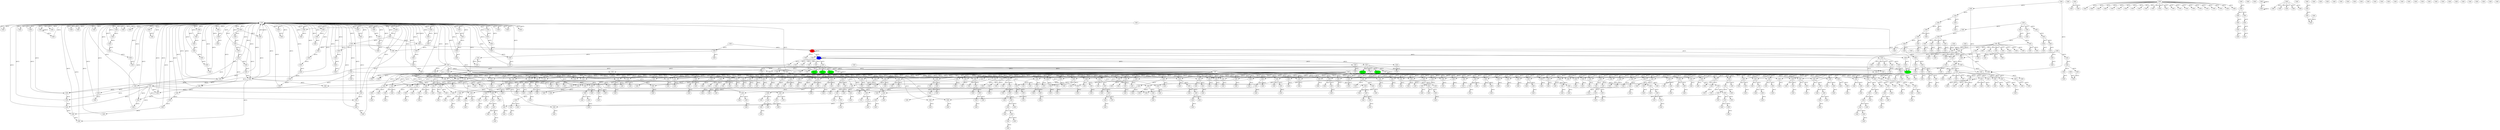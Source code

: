 digraph {
    "CHN(0x55f675220008)" [label="CHN" color="black"];
    "CHN(0x55f675220258)" [label="CHN" color="black"];
    "CHN(0x55f675220278)" [label="CHN" color="black"];
    "CHN(0x55f675220298)" [label="CHN" color="black"];
    "CHN(0x55f6752202b8)" [label="CHN" color="black"];
    "CHN(0x55f6752202d8)" [label="CHN" color="black"];
    "CHN(0x55f6752203a8)" [label="CHN" color="black"];
    "CHN(0x55f6752203c8)" [label="CHN" color="black"];
    "CHN(0x55f6752203e8)" [label="CHN" color="black"];
    "CHN(0x55f675220408)" [label="CHN" color="black"];
    "CHN(0x55f675220428)" [label="CHN" color="black"];
    "CHN(0x55f675220448)" [label="CHN" color="black"];
    "CHN(0x55f675220468)" [label="CHN" color="black"];
    "CHN(0x55f675220488)" [label="CHN" color="black"];
    "CHN(0x55f6752204a8)" [label="CHN" color="black"];
    "CHN(0x55f6752204e8)" [label="CHN" color="black"];
    "CHN(0x55f675220508)" [label="CHN" color="black"];
    "CHN(0x55f675220528)" [label="CHN" color="black"];
    "CHN(0x55f675220548)" [label="CHN" color="black"];
    "CHN(0x55f675220578)" [label="CHN" color="black"];
    "CHN(0x55f675220598)" [label="CHN" color="black"];
    "CHN(0x55f6752205b8)" [label="CHN" color="black"];
    "CHN(0x55f6752205d8)" [label="CHN" color="black"];
    "CHN(0x55f675220608)" [label="CHN" color="black"];
    "CHN(0x55f675220638)" [label="CHN" color="black"];
    "CHN(0x55f675220688)" [label="CHN" color="black"];
    "CHN(0x55f6752206a8)" [label="CHN" color="black"];
    "CHN(0x55f6752206c8)" [label="CHN" color="black"];
    "CHN(0x55f6752206e8)" [label="CHN" color="black"];
    "CHN(0x55f675220708)" [label="CHN" color="black"];
    "CHN(0x55f6752207c8)" [label="CHN" color="black"];
    "CHN(0x55f675220858)" [label="CHN" color="black"];
    "CHN(0x55f675220878)" [label="CHN" color="black"];
    "CHN(0x55f675220898)" [label="CHN" color="black"];
    "CHN(0x55f6752208b8)" [label="CHN" color="black"];
    "CHN(0x55f6752208d8)" [label="CHN" color="black"];
    "CHN(0x55f6752208f8)" [label="CHN" color="black"];
    "CHN(0x55f675220918)" [label="CHN" color="black"];
    "CHN(0x55f675220938)" [label="CHN" color="black"];
    "CHN(0x55f675220958)" [label="CHN" color="black"];
    "CHN(0x55f675220978)" [label="CHN" color="black"];
    "CHN(0x55f675220998)" [label="CHN" color="black"];
    "CHN(0x55f6752209b8)" [label="CHN" color="black"];
    "CHN(0x55f6752209d8)" [label="CHN" color="black"];
    "CHN(0x55f6752209f8)" [label="CHN" color="black"];
    "CHN(0x55f675220a18)" [label="CHN" color="black"];
    "CHN(0x55f675220a38)" [label="CHN" color="black"];
    "CHN(0x55f675220a58)" [label="CHN" color="black"];
    "CHN(0x55f675220a78)" [label="CHN" color="black"];
    "CHN(0x55f675220a98)" [label="CHN" color="black"];
    "CHN(0x55f675220ab8)" [label="CHN" color="black"];
    "CHN(0x55f675220ad8)" [label="CHN" color="black"];
    "CHN(0x55f675220af8)" [label="CHN" color="black"];
    "CHN(0x55f675220b18)" [label="CHN" color="black"];
    "CHN(0x55f675220b38)" [label="CHN" color="black"];
    "CHN(0x55f675220b58)" [label="CHN" color="black"];
    "CHN(0x55f675220b78)" [label="CHN" color="black"];
    "CHN(0x55f675220b98)" [label="CHN" color="black"];
    "CHN(0x55f675220bb8)" [label="CHN" color="black"];
    "CHN(0x55f675220bd8)" [label="CHN" color="black"];
    "CHN(0x55f675220bf8)" [label="CHN" color="black"];
    "CHN(0x55f675220c18)" [label="CHN" color="black"];
    "CHN(0x55f675220c38)" [label="CHN" color="black"];
    "CHN(0x55f675220c58)" [label="CHN" color="black"];
    "CHN(0x55f675220c78)" [label="CHN" color="black"];
    "CHN(0x55f675220c98)" [label="CHN" color="black"];
    "CHN(0x55f675220cb8)" [label="CHN" color="black"];
    "CHN(0x55f675220cd8)" [label="CHN" color="black"];
    "CHN(0x55f675220cf8)" [label="CHN" color="black"];
    "CHN(0x55f675220d18)" [label="CHN" color="black"];
    "CHN(0x55f675220d38)" [label="CHN" color="black"];
    "CHN(0x55f675220d58)" [label="CHN" color="black"];
    "CHN(0x55f675220d78)" [label="CHN" color="black"];
    "CHN(0x55f675220d98)" [label="CHN" color="black"];
    "CHN(0x55f675220db8)" [label="CHN" color="black"];
    "CHN(0x55f675220dd8)" [label="CHN" color="black"];
    "CHN(0x55f675220df8)" [label="CHN" color="black"];
    "CHN(0x55f675220e18)" [label="CHN" color="black"];
    "CHN(0x55f675220e38)" [label="CHN" color="black"];
    "CHN(0x55f675220e58)" [label="CHN" color="black"];
    "CHN(0x55f675220e78)" [label="CHN" color="black"];
    "CHN(0x55f675220e98)" [label="CHN" color="black"];
    "CHN(0x55f675220eb8)" [label="CHN" color="black"];
    "CHN(0x55f675220ed8)" [label="CHN" color="black"];
    "CHN(0x55f675220ef8)" [label="CHN" color="black"];
    "CHN(0x55f675220f18)" [label="CHN" color="black"];
    "CHN(0x55f675220f38)" [label="CHN" color="black"];
    "CHN(0x55f675220f58)" [label="CHN" color="black"];
    "CHN(0x55f675220f78)" [label="CHN" color="black"];
    "CHN(0x55f675220f98)" [label="CHN" color="black"];
    "CHN(0x55f675220fb8)" [label="CHN" color="black"];
    "CHN(0x55f675220fd8)" [label="CHN" color="black"];
    "CHN(0x55f675220ff8)" [label="CHN" color="black"];
    "CHN(0x55f675221108)" [label="CHN" color="black"];
    "CHN(0x55f675221128)" [label="CHN" color="black"];
    "CHN(0x55f675221148)" [label="CHN" color="black"];
    "CHN(0x55f675221168)" [label="CHN" color="black"];
    "CHN(0x55f675221188)" [label="CHN" color="black"];
    "CHN(0x55f6752211a8)" [label="CHN" color="black"];
    "CHN(0x55f6752211c8)" [label="CHN" color="black"];
    "CHN(0x55f6752211e8)" [label="CHN" color="black"];
    "CHN(0x55f675221208)" [label="CHN" color="black"];
    "CHN(0x55f675221228)" [label="CHN" color="black"];
    "CHN(0x55f675221248)" [label="CHN" color="black"];
    "CHN(0x55f675221268)" [label="CHN" color="black"];
    "CHN(0x55f675221288)" [label="CHN" color="black"];
    "CHN(0x55f6752212a8)" [label="CHN" color="black"];
    "CHN(0x55f6752212c8)" [label="CHN" color="black"];
    "CHN(0x55f6752212e8)" [label="CHN" color="black"];
    "CHN(0x55f675221308)" [label="CHN" color="black"];
    "CHN(0x55f675221328)" [label="CHN" color="black"];
    "CHN(0x55f675221348)" [label="CHN" color="black"];
    "CHN(0x55f675221368)" [label="CHN" color="black"];
    "CHN(0x55f675221388)" [label="CHN" color="black"];
    "CHN(0x55f6752213a8)" [label="CHN" color="black"];
    "CHN(0x55f6752213c8)" [label="CHN" color="black"];
    "CHN(0x55f6752213e8)" [label="CHN" color="black"];
    "CHN(0x55f675221408)" [label="CHN" color="black"];
    "CHN(0x55f675221428)" [label="CHN" color="black"];
    "CHN(0x55f675221448)" [label="CHN" color="black"];
    "CHN(0x55f675221468)" [label="CHN" color="black"];
    "CHN(0x55f675221488)" [label="CHN" color="black"];
    "CHN(0x55f6752214a8)" [label="CHN" color="black"];
    "CHN(0x55f6752214c8)" [label="CHN" color="black"];
    "CHN(0x55f6752214e8)" [label="CHN" color="black"];
    "CHN(0x55f675221508)" [label="CHN" color="black"];
    "CHN(0x55f675221528)" [label="CHN" color="black"];
    "CHN(0x55f675221548)" [label="CHN" color="black"];
    "CHN(0x55f675221568)" [label="CHN" color="black"];
    "CHN(0x55f675221588)" [label="CHN" color="black"];
    "CHN(0x55f6752215a8)" [label="CHN" color="black"];
    "CHN(0x55f6752215c8)" [label="CHN" color="black"];
    "CHN(0x55f6752215e8)" [label="CHN" color="black"];
    "CHN(0x55f675221608)" [label="CHN" color="black"];
    "CHN(0x55f675221628)" [label="CHN" color="black"];
    "CHN(0x55f675221648)" [label="CHN" color="black"];
    "CHN(0x55f675221668)" [label="CHN" color="black"];
    "CHN(0x55f675221688)" [label="CHN" color="black"];
    "CHN(0x55f6752216a8)" [label="CHN" color="black"];
    "CHN(0x55f6752216c8)" [label="CHN" color="black"];
    "CHN(0x55f6752216e8)" [label="CHN" color="black"];
    "CHN(0x55f675221708)" [label="CHN" color="black"];
    "CHN(0x55f675221728)" [label="CHN" color="black"];
    "CHN(0x55f675221748)" [label="CHN" color="black"];
    "CHN(0x55f675221768)" [label="CHN" color="black"];
    "CHN(0x55f675221788)" [label="CHN" color="black"];
    "CHN(0x55f6752217a8)" [label="CHN" color="black"];
    "CHN(0x55f6752217c8)" [label="CHN" color="black"];
    "CHN(0x55f6752217e8)" [label="CHN" color="black"];
    "CHN(0x55f675221808)" [label="CHN" color="black"];
    "CHN(0x55f675221828)" [label="CHN" color="black"];
    "CHN(0x55f675221848)" [label="CHN" color="black"];
    "CHN(0x55f675221868)" [label="CHN" color="black"];
    "CHN(0x55f675221888)" [label="CHN" color="black"];
    "CHN(0x55f6752218a8)" [label="CHN" color="black"];
    "CHN(0x55f6752218c8)" [label="CHN" color="black"];
    "CHN(0x55f6752218e8)" [label="CHN" color="black"];
    "CHN(0x55f675221908)" [label="CHN" color="black"];
    "CHN(0x55f675221b18)" [label="CHN" color="black"];
    "CHN(0x55f675221b38)" [label="CHN" color="black"];
    "CHN(0x55f675221b58)" [label="CHN" color="black"];
    "CHN(0x55f675221b78)" [label="CHN" color="black"];
    "CHN(0x55f675221b98)" [label="CHN" color="black"];
    "CHN(0x55f675221bb8)" [label="CHN" color="black"];
    "CHN(0x55f675221bd8)" [label="CHN" color="black"];
    "CHN(0x55f675221bf8)" [label="CHN" color="black"];
    "CHN(0x55f675221c18)" [label="CHN" color="black"];
    "CHN(0x55f675221c38)" [label="CHN" color="black"];
    "CHN(0x55f675221c58)" [label="CHN" color="black"];
    "CHN(0x55f675221c78)" [label="CHN" color="black"];
    "CHN(0x55f675221c98)" [label="CHN" color="black"];
    "CHN(0x55f675221cb8)" [label="CHN" color="black"];
    "CHN(0x55f675221cd8)" [label="CHN" color="black"];
    "CHN(0x55f675221cf8)" [label="CHN" color="black"];
    "CHN(0x55f675221d18)" [label="CHN" color="black"];
    "CHN(0x55f675221d38)" [label="CHN" color="black"];
    "CHN(0x55f675221d58)" [label="CHN" color="black"];
    "CHN(0x55f675221d78)" [label="CHN" color="black"];
    "CHN(0x55f675221d98)" [label="CHN" color="black"];
    "CHN(0x55f675221db8)" [label="CHN" color="black"];
    "CHN(0x55f675221dd8)" [label="CHN" color="black"];
    "CHN(0x55f675221df8)" [label="CHN" color="black"];
    "CHN(0x55f675221e18)" [label="CHN" color="black"];
    "CHN(0x55f675221e38)" [label="CHN" color="black"];
    "CHN(0x55f675221e58)" [label="CHN" color="black"];
    "CHN(0x55f675221e78)" [label="CHN" color="black"];
    "CHN(0x55f675221e98)" [label="CHN" color="black"];
    "CHN(0x55f675221eb8)" [label="CHN" color="black"];
    "CHN(0x55f675221ed8)" [label="CHN" color="black"];
    "CHN(0x55f675221ef8)" [label="CHN" color="black"];
    "CHN(0x55f675221f18)" [label="CHN" color="black"];
    "CHN(0x55f675221f38)" [label="CHN" color="black"];
    "CHN(0x55f675221f58)" [label="CHN" color="black"];
    "CHN(0x55f675221f78)" [label="CHN" color="black"];
    "CHN(0x55f675221f98)" [label="CHN" color="black"];
    "CHN(0x55f675221fb8)" [label="CHN" color="black"];
    "CHN(0x55f675221fd8)" [label="CHN" color="black"];
    "CHN(0x55f675221ff8)" [label="CHN" color="black"];
    "CHN(0x55f675222018)" [label="CHN" color="black"];
    "CHN(0x55f675222038)" [label="CHN" color="black"];
    "CHN(0x55f675222058)" [label="CHN" color="black"];
    "CHN(0x55f675222078)" [label="CHN" color="black"];
    "CHN(0x55f675222098)" [label="CHN" color="black"];
    "CHN(0x55f6752220b8)" [label="CHN" color="black"];
    "CHN(0x55f6752220d8)" [label="CHN" color="black"];
    "CHN(0x55f6752220f8)" [label="CHN" color="black"];
    "CHN(0x55f675222118)" [label="CHN" color="black"];
    "CHN(0x55f675222138)" [label="CHN" color="black"];
    "CHN(0x55f675222158)" [label="CHN" color="black"];
    "CHN(0x55f675222178)" [label="CHN" color="black"];
    "CHN(0x55f675222198)" [label="CHN" color="black"];
    "CHN(0x55f6752221b8)" [label="CHN" color="black"];
    "CHN(0x55f6752221d8)" [label="CHN" color="black"];
    "CHN(0x55f6752221f8)" [label="CHN" color="black"];
    "CHN(0x55f675222218)" [label="CHN" color="black"];
    "CHN(0x55f675222238)" [label="CHN" color="black"];
    "CHN(0x55f675222258)" [label="CHN" color="black"];
    "CHN(0x55f675222278)" [label="CHN" color="black"];
    "CHN(0x55f675222298)" [label="CHN" color="black"];
    "CHN(0x55f6752222b8)" [label="CHN" color="black"];
    "CHN(0x55f6752222d8)" [label="CHN" color="black"];
    "CHN(0x55f6752222f8)" [label="CHN" color="black"];
    "CHN(0x55f675222318)" [label="CHN" color="black"];
    "CHN(0x55f675222338)" [label="CHN" color="black"];
    "CHN(0x55f675222358)" [label="CHN" color="black"];
    "CHN(0x55f675222378)" [label="CHN" color="black"];
    "CHN(0x55f675222398)" [label="CHN" color="black"];
    "CHN(0x55f6752223b8)" [label="CHN" color="black"];
    "CHN(0x55f6752223d8)" [label="CHN" color="black"];
    "CHN(0x55f6752223f8)" [label="CHN" color="black"];
    "CHN(0x55f675222418)" [label="CHN" color="black"];
    "CHN(0x55f675222438)" [label="CHN" color="black"];
    "CHN(0x55f675222458)" [label="CHN" color="black"];
    "CHN(0x55f675222478)" [label="CHN" color="black"];
    "CHN(0x55f675222498)" [label="CHN" color="black"];
    "CHN(0x55f6752224b8)" [label="CHN" color="black"];
    "CHN(0x55f6752224d8)" [label="CHN" color="black"];
    "CHN(0x55f6752224f8)" [label="CHN" color="black"];
    "CHN(0x55f675222518)" [label="CHN" color="black"];
    "CHN(0x55f675222538)" [label="CHN" color="black"];
    "CHN(0x55f675222558)" [label="CHN" color="black"];
    "CHN(0x55f675222578)" [label="CHN" color="black"];
    "CHN(0x55f675222598)" [label="CHN" color="black"];
    "CHN(0x55f6752225b8)" [label="CHN" color="black"];
    "CHN(0x55f6752225d8)" [label="CHN" color="black"];
    "CHN(0x55f6752225f8)" [label="CHN" color="black"];
    "CHN(0x55f675222618)" [label="CHN" color="black"];
    "CHN(0x55f675222638)" [label="CHN" color="black"];
    "CHN(0x55f675222658)" [label="CHN" color="black"];
    "CHN(0x55f675222678)" [label="CHN" color="black"];
    "CHN(0x55f675222698)" [label="CHN" color="black"];
    "CHN(0x55f6752226b8)" [label="CHN" color="black"];
    "CHN(0x55f6752226d8)" [label="CHN" color="black"];
    "CHN(0x55f6752226f8)" [label="CHN" color="black"];
    "CHN(0x55f675222718)" [label="CHN" color="black"];
    "CHN(0x55f675222738)" [label="CHN" color="black"];
    "CHN(0x55f675222758)" [label="CHN" color="black"];
    "CHN(0x55f675222778)" [label="CHN" color="black"];
    "CHN(0x55f675222798)" [label="CHN" color="black"];
    "CHN(0x55f6752227b8)" [label="CHN" color="black"];
    "CHN(0x55f6752227d8)" [label="CHN" color="black"];
    "CHN(0x55f6752227f8)" [label="CHN" color="black"];
    "CHN(0x55f675222818)" [label="CHN" color="black"];
    "CHN(0x55f675222838)" [label="CHN" color="black"];
    "CHN(0x55f675222858)" [label="CHN" color="black"];
    "CHN(0x55f675222878)" [label="CHN" color="black"];
    "CHN(0x55f675222898)" [label="CHN" color="black"];
    "CHN(0x55f6752228b8)" [label="CHN" color="black"];
    "CHN(0x55f6752228d8)" [label="CHN" color="black"];
    "CHN(0x55f6752228f8)" [label="CHN" color="black"];
    "CHN(0x55f675222918)" [label="CHN" color="black"];
    "CHN(0x55f675222938)" [label="CHN" color="black"];
    "CHN(0x55f675222958)" [label="CHN" color="black"];
    "CHN(0x55f675222978)" [label="CHN" color="black"];
    "CHN(0x55f675222998)" [label="CHN" color="black"];
    "CHN(0x55f6752229b8)" [label="CHN" color="black"];
    "CHN(0x55f6752229d8)" [label="CHN" color="black"];
    "CHN(0x55f6752229f8)" [label="CHN" color="black"];
    "CHN(0x55f675222a18)" [label="CHN" color="black"];
    "CHN(0x55f675222a38)" [label="CHN" color="black"];
    "CHN(0x55f675222a58)" [label="CHN" color="black"];
    "CHN(0x55f675222a78)" [label="CHN" color="black"];
    "CHN(0x55f675222a98)" [label="CHN" color="black"];
    "CHN(0x55f675222ab8)" [label="CHN" color="black"];
    "CHN(0x55f675222ad8)" [label="CHN" color="black"];
    "CHN(0x55f675222af8)" [label="CHN" color="black"];
    "CHN(0x55f675222b18)" [label="CHN" color="black"];
    "CHN(0x55f675222f28)" [label="CHN" color="black"];
    "CHN(0x55f675222f48)" [label="CHN" color="black"];
    "CHN(0x55f675222f68)" [label="CHN" color="black"];
    "CHN(0x55f675222f88)" [label="CHN" color="black"];
    "CHN(0x55f675222fa8)" [label="CHN" color="black"];
    "CHN(0x55f675222fc8)" [label="CHN" color="black"];
    "CHN(0x55f675222fe8)" [label="CHN" color="black"];
    "CHN(0x55f675223008)" [label="CHN" color="black"];
    "CHN(0x55f675223028)" [label="CHN" color="black"];
    "CHN(0x55f675223048)" [label="CHN" color="black"];
    "CHN(0x55f675223068)" [label="CHN" color="black"];
    "CHN(0x55f675223088)" [label="CHN" color="black"];
    "CHN(0x55f6752230a8)" [label="CHN" color="black"];
    "CHN(0x55f6752230c8)" [label="CHN" color="black"];
    "CHN(0x55f6752230e8)" [label="CHN" color="black"];
    "CHN(0x55f675223108)" [label="CHN" color="black"];
    "CHN(0x55f675223128)" [label="CHN" color="black"];
    "CHN(0x55f675223148)" [label="CHN" color="black"];
    "CHN(0x55f675223168)" [label="CHN" color="black"];
    "CHN(0x55f675223188)" [label="CHN" color="black"];
    "CHN(0x55f6752231a8)" [label="CHN" color="black"];
    "CHN(0x55f6752231c8)" [label="CHN" color="black"];
    "CHN(0x55f6752231e8)" [label="CHN" color="black"];
    "CHN(0x55f675223208)" [label="CHN" color="black"];
    "CHN(0x55f675223228)" [label="CHN" color="black"];
    "CHN(0x55f675223248)" [label="CHN" color="black"];
    "CHN(0x55f675223268)" [label="CHN" color="black"];
    "CHN(0x55f675223288)" [label="CHN" color="black"];
    "CHN(0x55f6752232a8)" [label="CHN" color="black"];
    "CHN(0x55f6752232c8)" [label="CHN" color="black"];
    "CHN(0x55f6752232e8)" [label="CHN" color="black"];
    "CHN(0x55f675223308)" [label="CHN" color="black"];
    "CHN(0x55f675223328)" [label="CHN" color="black"];
    "CHN(0x55f675223348)" [label="CHN" color="black"];
    "CHN(0x55f675223368)" [label="CHN" color="black"];
    "CHN(0x55f675223388)" [label="CHN" color="black"];
    "CHN(0x55f6752233a8)" [label="CHN" color="black"];
    "CHN(0x55f6752233c8)" [label="CHN" color="black"];
    "CHN(0x55f6752233e8)" [label="CHN" color="black"];
    "CHN(0x55f675223408)" [label="CHN" color="black"];
    "CHN(0x55f675223428)" [label="CHN" color="black"];
    "CHN(0x55f675223448)" [label="CHN" color="black"];
    "CHN(0x55f675223468)" [label="CHN" color="black"];
    "CHN(0x55f675223488)" [label="CHN" color="black"];
    "CHN(0x55f6752234a8)" [label="CHN" color="black"];
    "CHN(0x55f6752234c8)" [label="CHN" color="black"];
    "CHN(0x55f6752234e8)" [label="CHN" color="black"];
    "CHN(0x55f675223508)" [label="CHN" color="black"];
    "CHN(0x55f675223528)" [label="CHN" color="black"];
    "CHN(0x55f675223548)" [label="CHN" color="black"];
    "CHN(0x55f675223568)" [label="CHN" color="black"];
    "CHN(0x55f675223588)" [label="CHN" color="black"];
    "CHN(0x55f6752235a8)" [label="CHN" color="black"];
    "CHN(0x55f6752235c8)" [label="CHN" color="black"];
    "CHN(0x55f6752235e8)" [label="CHN" color="black"];
    "CHN(0x55f675223608)" [label="CHN" color="black"];
    "CHN(0x55f675223628)" [label="CHN" color="black"];
    "CHN(0x55f675223648)" [label="CHN" color="black"];
    "CHN(0x55f675223668)" [label="CHN" color="black"];
    "CHN(0x55f675223688)" [label="CHN" color="black"];
    "CHN(0x55f6752236a8)" [label="CHN" color="black"];
    "CHN(0x55f6752236c8)" [label="CHN" color="black"];
    "CHN(0x55f6752236e8)" [label="CHN" color="black"];
    "CHN(0x55f675223708)" [label="CHN" color="black"];
    "CHN(0x55f675223728)" [label="CHN" color="black"];
    "CHN(0x55f675223748)" [label="CHN" color="black"];
    "CHN(0x55f675223768)" [label="CHN" color="black"];
    "CHN(0x55f675223788)" [label="CHN" color="black"];
    "CHN(0x55f6752237a8)" [label="CHN" color="black"];
    "CHN(0x55f6752237c8)" [label="CHN" color="black"];
    "CHN(0x55f6752237e8)" [label="CHN" color="black"];
    "CHN(0x55f675223808)" [label="CHN" color="black"];
    "CHN(0x55f675223828)" [label="CHN" color="black"];
    "CHN(0x55f675223848)" [label="CHN" color="black"];
    "CHN(0x55f675223868)" [label="CHN" color="black"];
    "CHN(0x55f675223888)" [label="CHN" color="black"];
    "CHN(0x55f6752238a8)" [label="CHN" color="black"];
    "CHN(0x55f6752238c8)" [label="CHN" color="black"];
    "CHN(0x55f6752238e8)" [label="CHN" color="black"];
    "CHN(0x55f675223908)" [label="CHN" color="black"];
    "CHN(0x55f675223928)" [label="CHN" color="black"];
    "CHN(0x55f675223948)" [label="CHN" color="black"];
    "CHN(0x55f675223968)" [label="CHN" color="black"];
    "CHN(0x55f675223988)" [label="CHN" color="black"];
    "CHN(0x55f6752239a8)" [label="CHN" color="black"];
    "CHN(0x55f6752239c8)" [label="CHN" color="black"];
    "CHN(0x55f6752239e8)" [label="CHN" color="black"];
    "CHN(0x55f675223a08)" [label="CHN" color="black"];
    "CHN(0x55f675223a28)" [label="CHN" color="black"];
    "CHN(0x55f675223a48)" [label="CHN" color="black"];
    "CHN(0x55f675223a68)" [label="CHN" color="black"];
    "CHN(0x55f675223a88)" [label="CHN" color="black"];
    "CHN(0x55f675223aa8)" [label="CHN" color="black"];
    "CHN(0x55f675223ac8)" [label="CHN" color="black"];
    "CHN(0x55f675223ae8)" [label="CHN" color="black"];
    "CHN(0x55f675223b08)" [label="CHN" color="black"];
    "CHN(0x55f675223b28)" [label="CHN" color="black"];
    "CHN(0x55f675223b48)" [label="CHN" color="black"];
    "CHN(0x55f675223b68)" [label="CHN" color="black"];
    "CHN(0x55f675223b88)" [label="CHN" color="black"];
    "CHN(0x55f675223ba8)" [label="CHN" color="black"];
    "CHN(0x55f675223bc8)" [label="CHN" color="black"];
    "CHN(0x55f675223be8)" [label="CHN" color="black"];
    "CHN(0x55f675223c08)" [label="CHN" color="black"];
    "CHN(0x55f675223c28)" [label="CHN" color="black"];
    "CHN(0x55f675223c48)" [label="CHN" color="black"];
    "CHN(0x55f675223c68)" [label="CHN" color="black"];
    "CHN(0x55f675223c88)" [label="CHN" color="black"];
    "CHN(0x55f675223ca8)" [label="CHN" color="black"];
    "CHN(0x55f675223cc8)" [label="CHN" color="black"];
    "CHN(0x55f675223ce8)" [label="CHN" color="black"];
    "CHN(0x55f675223d08)" [label="CHN" color="black"];
    "CHN(0x55f675223d28)" [label="CHN" color="black"];
    "CHN(0x55f675223d48)" [label="CHN" color="black"];
    "CHN(0x55f675223d68)" [label="CHN" color="black"];
    "CHN(0x55f675223d88)" [label="CHN" color="black"];
    "CHN(0x55f675223da8)" [label="CHN" color="black"];
    "CHN(0x55f675223dc8)" [label="CHN" color="black"];
    "CHN(0x55f675223de8)" [label="CHN" color="black"];
    "CHN(0x55f675223e08)" [label="CHN" color="black"];
    "CHN(0x55f675223e28)" [label="CHN" color="black"];
    "CHN(0x55f675223e48)" [label="CHN" color="black"];
    "CHN(0x55f675223e68)" [label="CHN" color="black"];
    "CHN(0x55f675223e88)" [label="CHN" color="black"];
    "CHN(0x55f675223ea8)" [label="CHN" color="black"];
    "CHN(0x55f675223ec8)" [label="CHN" color="black"];
    "CHN(0x55f675223ee8)" [label="CHN" color="black"];
    "CHN(0x55f675223f08)" [label="CHN" color="black"];
    "CHN(0x55f675223f28)" [label="CHN" color="black"];
    "CHN(0x55f675223f48)" [label="CHN" color="black"];
    "CHN(0x55f675223f68)" [label="CHN" color="black"];
    "CHN(0x55f675223f88)" [label="CHN" color="black"];
    "CHN(0x55f675223fa8)" [label="CHN" color="black"];
    "CHN(0x55f675223fc8)" [label="CHN" color="black"];
    "CHN(0x55f675223fe8)" [label="CHN" color="black"];
    "CHN(0x55f675224008)" [label="CHN" color="black"];
    "CHN(0x55f675224028)" [label="CHN" color="black"];
    "CHN(0x55f675224048)" [label="CHN" color="black"];
    "CHN(0x55f675224068)" [label="CHN" color="black"];
    "CHN(0x55f675224088)" [label="CHN" color="black"];
    "CHN(0x55f6752240a8)" [label="CHN" color="black"];
    "CHN(0x55f6752240c8)" [label="CHN" color="black"];
    "CHN(0x55f6752240e8)" [label="CHN" color="black"];
    "CHN(0x55f675224108)" [label="CHN" color="black"];
    "CHN(0x55f675224128)" [label="CHN" color="black"];
    "CHN(0x55f675224148)" [label="CHN" color="black"];
    "CHN(0x55f675224168)" [label="CHN" color="black"];
    "CHN(0x55f675224188)" [label="CHN" color="black"];
    "CHN(0x55f6752241a8)" [label="CHN" color="black"];
    "CHN(0x55f6752241c8)" [label="CHN" color="black"];
    "CHN(0x55f6752241e8)" [label="CHN" color="black"];
    "CHN(0x55f675224208)" [label="CHN" color="black"];
    "CHN(0x55f675224228)" [label="CHN" color="black"];
    "CHN(0x55f675224248)" [label="CHN" color="black"];
    "CHN(0x55f675224268)" [label="CHN" color="black"];
    "CHN(0x55f675224288)" [label="CHN" color="black"];
    "CHN(0x55f6752242a8)" [label="CHN" color="black"];
    "CHN(0x55f6752242c8)" [label="CHN" color="black"];
    "CHN(0x55f6752242e8)" [label="CHN" color="black"];
    "CHN(0x55f675224308)" [label="CHN" color="black"];
    "CHN(0x55f675224328)" [label="CHN" color="black"];
    "CHN(0x55f675224348)" [label="CHN" color="black"];
    "CHN(0x55f675224368)" [label="CHN" color="black"];
    "CHN(0x55f675224388)" [label="CHN" color="black"];
    "CHN(0x55f6752243a8)" [label="CHN" color="black"];
    "CHN(0x55f6752243c8)" [label="CHN" color="black"];
    "CHN(0x55f6752243e8)" [label="CHN" color="black"];
    "CHN(0x55f675224408)" [label="CHN" color="black"];
    "CHN(0x55f675224428)" [label="CHN" color="black"];
    "CHN(0x55f675224448)" [label="CHN" color="black"];
    "CHN(0x55f675224468)" [label="CHN" color="black"];
    "CHN(0x55f675224488)" [label="CHN" color="black"];
    "CHN(0x55f6752244a8)" [label="CHN" color="black"];
    "CHN(0x55f6752244c8)" [label="CHN" color="black"];
    "CHN(0x55f6752244e8)" [label="CHN" color="black"];
    "CHN(0x55f675224508)" [label="CHN" color="black"];
    "CHN(0x55f675224528)" [label="CHN" color="black"];
    "CHN(0x55f675224548)" [label="CHN" color="black"];
    "CHN(0x55f675224568)" [label="CHN" color="black"];
    "CHN(0x55f675224588)" [label="CHN" color="black"];
    "CHN(0x55f6752245a8)" [label="CHN" color="black"];
    "CHN(0x55f6752245c8)" [label="CHN" color="black"];
    "CHN(0x55f6752245e8)" [label="CHN" color="black"];
    "CHN(0x55f675224608)" [label="CHN" color="black"];
    "CHN(0x55f675224628)" [label="CHN" color="black"];
    "CHN(0x55f675224648)" [label="CHN" color="black"];
    "CHN(0x55f675224668)" [label="CHN" color="black"];
    "CHN(0x55f675224688)" [label="CHN" color="black"];
    "CHN(0x55f6752246a8)" [label="CHN" color="black"];
    "CHN(0x55f6752246c8)" [label="CHN" color="black"];
    "CHN(0x55f6752246e8)" [label="CHN" color="black"];
    "CHN(0x55f675224708)" [label="CHN" color="black"];
    "CHN(0x55f675224728)" [label="CHN" color="black"];
    "CHN(0x55f675224748)" [label="CHN" color="black"];
    "CHN(0x55f675224768)" [label="CHN" color="black"];
    "CHN(0x55f675224788)" [label="CHN" color="black"];
    "CHN(0x55f6752247a8)" [label="CHN" color="black"];
    "CHN(0x55f6752247c8)" [label="CHN" color="black"];
    "CHN(0x55f6752247e8)" [label="CHN" color="black"];
    "CHN(0x55f675224808)" [label="CHN" color="black"];
    "CHN(0x55f675224828)" [label="CHN" color="black"];
    "CHN(0x55f675224848)" [label="CHN" color="black"];
    "CHN(0x55f675224868)" [label="CHN" color="black"];
    "CHN(0x55f675224888)" [label="CHN" color="black"];
    "CHN(0x55f6752248a8)" [label="CHN" color="black"];
    "CHN(0x55f6752248c8)" [label="CHN" color="black"];
    "CHN(0x55f6752248e8)" [label="CHN" color="black"];
    "CHN(0x55f675224908)" [label="CHN" color="black"];
    "CHN(0x55f675224928)" [label="CHN" color="black"];
    "CHN(0x55f675224948)" [label="CHN" color="black"];
    "CHN(0x55f675224968)" [label="CHN" color="black"];
    "CHN(0x55f675224988)" [label="CHN" color="black"];
    "CHN(0x55f6752249a8)" [label="CHN" color="black"];
    "CHN(0x55f6752249c8)" [label="CHN" color="black"];
    "CHN(0x55f6752249e8)" [label="CHN" color="black"];
    "CHN(0x55f675224a08)" [label="CHN" color="black"];
    "CHN(0x55f675224a28)" [label="CHN" color="black"];
    "CHN(0x55f675224a48)" [label="CHN" color="black"];
    "CHN(0x55f675224a68)" [label="CHN" color="black"];
    "CHN(0x55f675224a88)" [label="CHN" color="black"];
    "CHN(0x55f675224aa8)" [label="CHN" color="black"];
    "CHN(0x55f675224ac8)" [label="CHN" color="black"];
    "CHN(0x55f675224ae8)" [label="CHN" color="black"];
    "CHN(0x55f675224b08)" [label="CHN" color="black"];
    "CHN(0x55f675224b28)" [label="CHN" color="black"];
    "CHN(0x55f675224b48)" [label="CHN" color="black"];
    "CHN(0x55f675224b68)" [label="CHN" color="black"];
    "CHN(0x55f675224b88)" [label="CHN" color="black"];
    "CHN(0x55f675224ba8)" [label="CHN" color="black"];
    "CHN(0x55f675224bc8)" [label="CHN" color="black"];
    "CHN(0x55f675224be8)" [label="CHN" color="black"];
    "CHN(0x55f675224c08)" [label="CHN" color="black"];
    "CHN(0x55f675224c28)" [label="CHN" color="black"];
    "CHN(0x55f675224c48)" [label="CHN" color="black"];
    "CHN(0x55f675224c68)" [label="CHN" color="black"];
    "CHN(0x55f675224c88)" [label="CHN" color="black"];
    "CHN(0x55f675224ca8)" [label="CHN" color="black"];
    "CHN(0x55f675224cc8)" [label="CHN" color="black"];
    "CHN(0x55f675224ce8)" [label="CHN" color="black"];
    "CHN(0x55f675224d08)" [label="CHN" color="black"];
    "CHN(0x55f675224d28)" [label="CHN" color="black"];
    "CHN(0x55f675224d48)" [label="CHN" color="black"];
    "CHN(0x55f675224d68)" [label="CHN" color="black"];
    "CHN(0x55f675224d88)" [label="CHN" color="black"];
    "CHN(0x55f675224da8)" [label="CHN" color="black"];
    "CHN(0x55f675224dc8)" [label="CHN" color="black"];
    "CHN(0x55f675224de8)" [label="CHN" color="black"];
    "CHN(0x55f675224e08)" [label="CHN" color="black"];
    "CHN(0x55f675224e28)" [label="CHN" color="black"];
    "CHN(0x55f675224e48)" [label="CHN" color="black"];
    "CHN(0x55f675224e68)" [label="CHN" color="black"];
    "CHN(0x55f675224e88)" [label="CHN" color="black"];
    "CHN(0x55f675224ea8)" [label="CHN" color="black"];
    "CHN(0x55f675224ec8)" [label="CHN" color="black"];
    "CHN(0x55f675224ee8)" [label="CHN" color="black"];
    "CHN(0x55f675224f08)" [label="CHN" color="black"];
    "CHN(0x55f675224f28)" [label="CHN" color="black"];
    "CHN(0x55f675225738)" [label="CHN" color="black"];
    "CHN(0x55f675225758)" [label="CHN" color="black"];
    "CHN(0x55f675225778)" [label="CHN" color="black"];
    "CHN(0x55f675225798)" [label="CHN" color="black"];
    "CHN(0x55f6752257b8)" [label="CHN" color="black"];
    "CHN(0x55f6752257d8)" [label="CHN" color="black"];
    "CHN(0x55f6752257f8)" [label="CHN" color="black"];
    "CHN(0x55f675225818)" [label="CHN" color="black"];
    "CHN(0x55f675225838)" [label="CHN" color="black"];
    "CHN(0x55f675225858)" [label="CHN" color="black"];
    "CHN(0x55f675225878)" [label="CHN" color="black"];
    "CHN(0x55f675225898)" [label="CHN" color="black"];
    "CHN(0x55f6752258b8)" [label="CHN" color="black"];
    "CHN(0x55f6752258d8)" [label="CHN" color="black"];
    "CHN(0x55f6752258f8)" [label="CHN" color="black"];
    "CHN(0x55f675225918)" [label="CHN" color="black"];
    "CHN(0x55f675225938)" [label="CHN" color="black"];
    "CHN(0x55f675225958)" [label="CHN" color="black"];
    "CHN(0x55f675225978)" [label="CHN" color="black"];
    "CHN(0x55f675225998)" [label="CHN" color="black"];
    "CHN(0x55f6752259b8)" [label="CHN" color="black"];
    "CHN(0x55f6752259d8)" [label="CHN" color="black"];
    "CHN(0x55f6752259f8)" [label="CHN" color="black"];
    "CHN(0x55f675225a18)" [label="CHN" color="black"];
    "CHN(0x55f675225a38)" [label="CHN" color="black"];
    "CHN(0x55f675225a58)" [label="CHN" color="black"];
    "CHN(0x55f675225a78)" [label="CHN" color="black"];
    "CHN(0x55f675225a98)" [label="CHN" color="black"];
    "CHN(0x55f675225ab8)" [label="CHN" color="black"];
    "CHN(0x55f675225ad8)" [label="CHN" color="black"];
    "CHN(0x55f675225af8)" [label="CHN" color="black"];
    "CHN(0x55f675225b18)" [label="CHN" color="black"];
    "CHN(0x55f675225b38)" [label="CHN" color="black"];
    "CHN(0x55f675225c48)" [label="CHN" color="black"];
    "CHN(0x55f675225e58)" [label="CHN" color="black"];
    "CHN(0x55f675225fd8)" [label="CHN" color="black"];
    "CHN(0x55f6752261e8)" [label="CHN" color="black"];
    "CHN(0x55f675226438)" [label="CHN" color="black"];
    "CHN(0x55f675226498)" [label="CHN" color="black"];
    "CHN(0x55f675226958)" [label="CHN" color="black"];
    "CHN(0x55f675226988)" [label="CHN" color="black"];
    "CHN(0x55f6752269c8)" [label="CHN" color="black"];
    "CHN(0x55f675226a98)" [label="CHN" color="black"];
    "CHN(0x55f675226ad8)" [label="CHN" color="black"];
    "CHN(0x55f675226af8)" [label="CHN" color="black"];
    "CHN(0x55f675226b18)" [label="CHN" color="black"];
    "CHN(0x55f675226b38)" [label="CHN" color="black"];
    "CHN(0x55f675226b58)" [label="CHN" color="black"];
    "CHN(0x55f675226b78)" [label="CHN" color="black"];
    "CHN(0x55f675226ba8)" [label="CHN" color="black"];
    "CHN(0x55f675226bd8)" [label="CHN" color="black"];
    "CHN(0x55f675226c28)" [label="CHN" color="black"];
    "CHN(0x55f675226c78)" [label="CHN" color="black"];
    "CHN(0x55f675226d28)" [label="CHN" color="black"];
    "CHN(0x55f675226d78)" [label="CHN" color="black"];
    "CHN(0x55f675226e88)" [label="CHN" color="black"];
    "CHN(0x55f6752270b8)" [label="CHN" color="black"];
    "CHN(0x55f6752272c8)" [label="CHN" color="black"];
    "CHN(0x55f675227368)" [label="CHN" color="black"];
    "CHN(0x55f6752273b8)" [label="CHN" color="black"];
    "CHN(0x55f6752275c8)" [label="CHN" color="black"];
    "CHN(0x55f675227738)" [label="CHN" color="black"];
    "CHN(0x55f675227788)" [label="CHN" color="black"];
    "CHN(0x55f675227898)" [label="CHN" color="black"];
    "CHN(0x55f6752278e8)" [label="CHN" color="black"];
    "CHN(0x55f6752279f8)" [label="CHN" color="black"];
    "CHN(0x55f675227a48)" [label="CHN" color="black"];
    "CHN(0x55f675227b58)" [label="CHN" color="black"];
    "CHN(0x55f675227b78)" [label="CHN" color="black"];
    "CHN(0x55f675227b98)" [label="CHN" color="black"];
    "CHN(0x55f675227be8)" [label="CHN" color="black"];
    "CHN(0x55f675227c08)" [label="CHN" color="black"];
    "CHN(0x55f675227d98)" [label="CHN" color="black"];
    "CHN(0x55f675227db8)" [label="CHN" color="black"];
    "CHN(0x55f675227f48)" [label="CHN" color="black"];
    "CHN(0x55f675228018)" [label="CHN" color="black"];
    "CHN(0x55f675228068)" [label="CHN" color="black"];
    "CHN(0x55f675228448)" [label="CHN" color="black"];
    "CHN(0x55f675228468)" [label="CHN" color="black"];
    "CHN(0x55f675228698)" [label="CHN" color="black"];
    "CHN(0x55f6752286b8)" [label="CHN" color="black"];
    "CHN(0x55f6752286d8)" [label="CHN" color="black"];
    "CHN(0x55f6752286f8)" [label="CHN" color="black"];
    "CHN(0x55f675228718)" [label="CHN" color="black"];
    "CHN(0x55f675228738)" [label="CHN" color="black"];
    "CHN(0x55f675228758)" [label="CHN" color="black"];
    "CHN(0x55f675228778)" [label="CHN" color="black"];
    "CHN(0x55f6752287a8)" [label="CHN" color="black"];
    "CHN(0x55f6752287d8)" [label="CHN" color="black"];
    "CHN(0x55f675228848)" [label="CHN" color="black"];
    "CHN(0x55f675228898)" [label="CHN" color="black"];
    "CHN(0x55f675228918)" [label="CHN" color="black"];
    "CHN(0x55f675228f38)" [label="CHN" color="black"];
    "CHN(0x55f675228f58)" [label="CHN" color="black"];
    "CHN(0x55f675228f78)" [label="CHN" color="black"];
    "CHN(0x55f675228f98)" [label="CHN" color="black"];
    "CHN(0x55f675228fb8)" [label="CHN" color="black"];
    "CHN(0x55f675228fd8)" [label="CHN" color="black"];
    "CHN(0x55f675228ff8)" [label="CHN" color="black"];
    "CHN(0x55f675229018)" [label="CHN" color="black"];
    "CHN(0x55f675229058)" [label="CHN" color="black"];
    "CHN(0x55f675229098)" [label="CHN" color="black"];
    "CHN(0x55f6752290b8)" [label="CHN" color="black"];
    "CHN(0x55f6752290f8)" [label="CHN" color="black"];
    "CHN(0x55f675229138)" [label="CHN" color="black"];
    "CHN(0x55f675229158)" [label="CHN" color="black"];
    "CHN(0x55f675229198)" [label="CHN" color="black"];
    "CHN(0x55f6752291b8)" [label="CHN" color="black"];
    "CHN(0x55f6752291f8)" [label="CHN" color="black"];
    "CHN(0x55f675229218)" [label="CHN" color="black"];
    "CHN(0x55f675229258)" [label="CHN" color="black"];
    "CHN(0x55f675229298)" [label="CHN" color="black"];
    "CHN(0x55f6752292c8)" [label="CHN" color="black"];
    "CHN(0x55f675229308)" [label="CHN" color="black"];
    "CHN(0x55f675229338)" [label="CHN" color="black"];
    "CHN(0x55f675229378)" [label="CHN" color="black"];
    "CHN(0x55f6752293b8)" [label="CHN" color="black"];
    "CHN(0x55f6752293e8)" [label="CHN" color="black"];
    "CHN(0x55f675229428)" [label="CHN" color="black"];
    "CHN(0x55f675229468)" [label="CHN" color="black"];
    "CHN(0x55f675229488)" [label="CHN" color="black"];
    "CHN(0x55f6752294c8)" [label="CHN" color="black"];
    "CHN(0x55f675229508)" [label="CHN" color="black"];
    "CHN(0x55f675229528)" [label="CHN" color="black"];
    "CHN(0x55f675229568)" [label="CHN" color="black"];
    "CHN(0x55f6752295a8)" [label="CHN" color="black"];
    "CHN(0x55f6752295d8)" [label="CHN" color="black"];
    "CHN(0x55f675229618)" [label="CHN" color="black"];
    "CHN(0x55f675229638)" [label="CHN" color="black"];
    "CHN(0x55f675229658)" [label="CHN" color="black"];
    "CHN(0x55f675229678)" [label="CHN" color="black"];
    "CHN(0x55f6752296a8)" [label="CHN" color="black"];
    "CHN(0x55f675229ca8)" [label="CHN" color="black"];
    "CHN(0x55f675229e68)" [label="CHN" color="black"];
    "CHN(0x55f675229e88)" [label="CHN" color="black"];
    "CHN(0x55f675229eb8)" [label="CHN" color="black"];
    "CHN(0x55f675229f08)" [label="CHN" color="black"];
    "CHN(0x55f675229f28)" [label="CHN" color="black"];
    "CHN(0x55f675229f58)" [label="CHN" color="black"];
    "CHN(0x55f67522a058)" [label="CHN" color="black"];
    "CHN(0x55f67522a088)" [label="CHN" color="black"];
    "CHN(0x55f67522a168)" [label="KEY_B" color="green" style=filled];
    "CHN(0x55f67522a198)" [label="CHN" color="black"];
    "CHN(0x55f67522a1c8)" [label="CHN" color="black"];
    "CHN(0x55f67522a1f8)" [label="CHN" color="black"];
    "CHN(0x55f67522a228)" [label="CHN" color="black"];
    "CHN(0x55f67522a248)" [label="CHN" color="black"];
    "CHN(0x55f67522a298)" [label="CHN" color="black"];
    "CHN(0x55f67522a2b8)" [label="CHN" color="black"];
    "CHN(0x55f67522a4c8)" [label="CHN" color="black"];
    "CHN(0x55f67522a578)" [label="CHN" color="black"];
    "CHN(0x55f67522a788)" [label="CHN" color="black"];
    "CHN(0x55f67522a7d8)" [label="CHN" color="black"];
    "CHN(0x55f67522abe8)" [label="CHN" color="black"];
    "CHN(0x55f67522ac38)" [label="CHN" color="black"];
    "CHN(0x55f67522ac88)" [label="CHN" color="black"];
    "CHN(0x55f67522ace8)" [label="CHN" color="black"];
    "CHN(0x55f67522ad38)" [label="CHN" color="black"];
    "CHN(0x55f67522ade8)" [label="CHN" color="black"];
    "CHN(0x55f67522aea8)" [label="CHN" color="black"];
    "CHN(0x55f67522aec8)" [label="CHN" color="black"];
    "CHN(0x55f67522aef8)" [label="CHN" color="black"];
    "CHN(0x55f67522af28)" [label="CHN" color="black"];
    "CHN(0x55f67522af48)" [label="CHN" color="black"];
    "CHN(0x55f67522af68)" [label="CHN" color="black"];
    "CHN(0x55f67522af88)" [label="CHN" color="black"];
    "CHN(0x55f67522afa8)" [label="CHN" color="black"];
    "CHN(0x55f67522afc8)" [label="CHN" color="black"];
    "CHN(0x55f67522afe8)" [label="CHN" color="black"];
    "CHN(0x55f67522b008)" [label="CHN" color="black"];
    "CHN(0x55f67522b028)" [label="CHN" color="black"];
    "CHN(0x55f67522b048)" [label="CHN" color="black"];
    "CHN(0x55f67522b068)" [label="CHN" color="black"];
    "CHN(0x55f67522b088)" [label="CHN" color="black"];
    "CHN(0x55f67522b0d8)" [label="CHN" color="black"];
    "CHN(0x55f67522b4e8)" [label="CHN" color="black"];
    "CHN(0x55f67522b898)" [label="CHN" color="black"];
    "CHN(0x55f67522b968)" [label="CHN" color="black"];
    "CHN(0x55f67522ba38)" [label="CHN" color="black"];
    "CHN(0x55f67522bb08)" [label="CHN" color="black"];
    "CHN(0x55f67522bb98)" [label="CHN" color="black"];
    "CHN(0x55f67522bd38)" [label="CHN" color="black"];
    "CHN(0x55f67522bd58)" [label="CHN" color="black"];
    "CHN(0x55f67522bd78)" [label="CHN" color="black"];
    "CHN(0x55f67522bd98)" [label="CHN" color="black"];
    "CHN(0x55f67522be78)" [label="CHN" color="black"];
    "CHN(0x55f67522c018)" [label="CHN" color="black"];
    "CHN(0x55f67522c0f8)" [label="CHN" color="black"];
    "CHN(0x55f67522c1d8)" [label="CHN" color="black"];
    "CHN(0x55f67522c2a8)" [label="CHN" color="black"];
    "CHN(0x55f67522c378)" [label="CHN" color="black"];
    "CHN(0x55f67522c3d8)" [label="CHN" color="black"];
    "CHN(0x55f67522c4d8)" [label="CHN" color="black"];
    "CHN(0x55f67522c508)" [label="CHN" color="black"];
    "CHN(0x55f67522c538)" [label="CHN" color="black"];
    "CHN(0x55f67522c568)" [label="CHN" color="black"];
    "CHN(0x55f67522c588)" [label="CHN" color="black"];
    "CHN(0x55f67522c718)" [label="CHN" color="black"];
    "CHN(0x55f67522c8a8)" [label="CHN" color="black"];
    "CHN(0x55f67522c8c8)" [label="CHN" color="black"];
    "CHN(0x55f67522c8e8)" [label="CHN" color="black"];
    "CHN(0x55f67522c908)" [label="CHN" color="black"];
    "CHN(0x55f67522c928)" [label="CHN" color="black"];
    "CHN(0x55f67522c948)" [label="CHN" color="black"];
    "CHN(0x55f67522c968)" [label="CHN" color="black"];
    "CHN(0x55f67522c988)" [label="CHN" color="black"];
    "CHN(0x55f67522cb18)" [label="CHN" color="black"];
    "CHN(0x55f67522cb38)" [label="CHN" color="black"];
    "CHN(0x55f67522ccd8)" [label="CHN" color="black"];
    "CHN(0x55f67522ce78)" [label="CHN" color="black"];
    "CHN(0x55f67522d008)" [label="CHN" color="black"];
    "CHN(0x55f67522d038)" [label="CHN" color="black"];
    "CHN(0x55f67522d1c8)" [label="CHN" color="black"];
    "CHN(0x55f67522d258)" [label="CHN" color="black"];
    "CHN(0x55f67522d2e8)" [label="CHN" color="black"];
    "CHN(0x55f67522d318)" [label="CHN" color="black"];
    "CHN(0x55f67522d358)" [label="CHN" color="black"];
    "CHN(0x55f67522d4e8)" [label="CHN" color="black"];
    "CHN(0x55f67522d678)" [label="CHN" color="black"];
    "CHN(0x55f67522d6a8)" [label="CHN" color="black"];
    "CHN(0x55f67522d9b8)" [label="CHN" color="black"];
    "CHN(0x55f67522db58)" [label="CHN" color="black"];
    "CHN(0x55f67522de88)" [label="CHN" color="black"];
    "CHN(0x55f67522e038)" [label="CHN" color="black"];
    "CHN(0x55f67522e1d8)" [label="CHN" color="black"];
    "CHN(0x55f67522e218)" [label="CHN" color="black"];
    "CHN(0x55f67522e238)" [label="CHN" color="black"];
    "CHN(0x55f67522e2c8)" [label="CHN" color="black"];
    "CHN(0x55f67522e2e8)" [label="CHN" color="black"];
    "CHN(0x55f67522e378)" [label="CHN" color="black"];
    "CHN(0x55f67522e408)" [label="CHN" color="black"];
    "CHN(0x55f67522e4a8)" [label="CHN" color="black"];
    "CHN(0x55f67522e4f8)" [label="CHN" color="black"];
    "CHN(0x55f67522e548)" [label="CHN" color="black"];
    "CHN(0x55f67522e598)" [label="CHN" color="black"];
    "CHN(0x55f67522e5b8)" [label="CHN" color="black"];
    "CHN(0x55f67522e618)" [label="CHN" color="black"];
    "CHN(0x55f67522e828)" [label="CHN" color="black"];
    "CHN(0x55f67522e938)" [label="CHN" color="black"];
    "CHN(0x55f67522e9c8)" [label="CHN" color="black"];
    "CHN(0x55f67522ea58)" [label="CHN" color="black"];
    "CHN(0x55f67522eae8)" [label="CHN" color="black"];
    "CHN(0x55f67522eb08)" [label="CHN" color="black"];
    "CHN(0x55f67522eb58)" [label="CHN" color="black"];
    "CHN(0x55f67522ee68)" [label="CHN" color="black"];
    "CHN(0x55f67522f128)" [label="CHN" color="black"];
    "CHN(0x55f67522f438)" [label="CHN" color="black"];
    "CHN(0x55f67522f538)" [label="CHN" color="black"];
    "CHN(0x55f67522f558)" [label="CHN" color="black"];
    "CHN(0x55f67522f578)" [label="CHN" color="black"];
    "CHN(0x55f67522f598)" [label="CHN" color="black"];
    "CHN(0x55f67522f5d8)" [label="CHN" color="black"];
    "CHN(0x55f67522f608)" [label="CHN" color="black"];
    "CHN(0x55f67522f668)" [label="CHN" color="black"];
    "CHN(0x55f67522f698)" [label="CHN" color="black"];
    "CHN(0x55f67522f6c8)" [label="CHN" color="black"];
    "CHN(0x55f67522f6f8)" [label="CHN" color="black"];
    "CHN(0x55f67522f728)" [label="CHN" color="black"];
    "CHN(0x55f67522f758)" [label="CHN" color="black"];
    "CHN(0x55f67522f788)" [label="CHN" color="black"];
    "CHN(0x55f67522f7b8)" [label="CHN" color="black"];
    "CHN(0x55f67522f7e8)" [label="CHN" color="black"];
    "CHN(0x55f67522f858)" [label="CHN" color="black"];
    "CHN(0x55f67522f8e8)" [label="CHN" color="black"];
    "CHN(0x55f67522f918)" [label="CHN" color="black"];
    "CHN(0x55f67522f958)" [label="CHN" color="black"];
    "CHN(0x55f67522f998)" [label="CHN" color="black"];
    "CHN(0x55f67522f9b8)" [label="CHN" color="black"];
    "CHN(0x55f67522f9d8)" [label="CHN" color="black"];
    "CHN(0x55f67522f9f8)" [label="CHN" color="black"];
    "CHN(0x55f67522fa18)" [label="CHN" color="black"];
    "CHN(0x55f67522fa38)" [label="CHN" color="black"];
    "CHN(0x55f67522fa58)" [label="CHN" color="black"];
    "CHN(0x55f67522fa78)" [label="CHN" color="black"];
    "CHN(0x55f67522fa98)" [label="CHN" color="black"];
    "CHN(0x55f67522fab8)" [label="KEY_A" color="green" style=filled];
    "CHN(0x55f67522fae8)" [label="CHN" color="black"];
    "CHN(0x55f67522fb28)" [label="CHN" color="black"];
    "CHN(0x55f67522fb98)" [label="CHN" color="black"];
    "CHN(0x55f67522fbd8)" [label="CHN" color="black"];
    "CHN(0x55f67522fc18)" [label="CHN" color="black"];
    "CHN(0x55f67522fc48)" [label="CHN" color="black"];
    "CHN(0x55f67522fca8)" [label="CHN" color="black"];
    "CHN(0x55f67522fd08)" [label="CHN" color="black"];
    "CHN(0x55f67522fd38)" [label="CHN" color="black"];
    "CHN(0x55f67522fd68)" [label="CHN" color="black"];
    "CHN(0x55f67522fd98)" [label="CHN" color="black"];
    "CHN(0x55f67522fdf8)" [label="CHN" color="black"];
    "CHN(0x55f67522fe28)" [label="CHN" color="black"];
    "CHN(0x55f67522fe88)" [label="CHN" color="black"];
    "CHN(0x55f67522ff08)" [label="CHN" color="black"];
    "CHN(0x55f67522ff48)" [label="CHN" color="black"];
    "CHN(0x55f67522ffb8)" [label="CHN" color="black"];
    "CHN(0x55f675230048)" [label="CHN" color="black"];
    "CHN(0x55f675230078)" [label="CHN" color="black"];
    "CHN(0x55f6752300a8)" [label="CHN" color="black"];
    "CHN(0x55f6752300f8)" [label="CHN" color="black"];
    "CHN(0x55f675230158)" [label="CHN" color="black"];
    "CHN(0x55f675230178)" [label="CHN" color="black"];
    "CHN(0x55f675230198)" [label="CHN" color="black"];
    "CHN(0x55f6752301b8)" [label="CHN" color="black"];
    "CHN(0x55f6752301f8)" [label="CHN" color="black"];
    "CHN(0x55f675230258)" [label="CHN" color="black"];
    "CHN(0x55f675230298)" [label="CHN" color="black"];
    "CHN(0x55f675230308)" [label="CHN" color="black"];
    "CHN(0x55f675230348)" [label="CHN" color="black"];
    "CHN(0x55f675230388)" [label="CHN" color="black"];
    "CHN(0x55f6752303e8)" [label="CHN" color="black"];
    "CHN(0x55f6752305e8)" [label="CHN" color="black"];
    "CHN(0x55f675230608)" [label="CHN" color="black"];
    "CHN(0x55f675230658)" [label="CHN" color="black"];
    "CHN(0x55f6752306d8)" [label="CHN" color="black"];
    "CHN(0x55f675230768)" [label="CHN" color="black"];
    "CHN(0x55f675230878)" [label="CHN" color="black"];
    "CHN(0x55f675230988)" [label="CHN" color="black"];
    "CHN(0x55f6752309b8)" [label="CHN" color="black"];
    "CHN(0x55f6752309f8)" [label="CHN" color="black"];
    "CHN(0x55f675230a38)" [label="CHN" color="black"];
    "CHN(0x55f675230a78)" [label="CHN" color="black"];
    "CHN(0x55f675230bc8)" [label="CHN" color="black"];
    "CHN(0x55f675230c18)" [label="CHN" color="black"];
    "CHN(0x55f675230c68)" [label="SST" color="blue" style=filled];
    "CHN(0x55f675231308)" [label="CHN" color="black"];
    "CHN(0x55f675231398)" [label="CHN" color="black"];
    "CHN(0x55f6752313f8)" [label="CHN" color="black"];
    "CHN(0x55f675231468)" [label="CHN" color="black"];
    "CHN(0x55f6752314a8)" [label="CHN" color="black"];
    "CHN(0x55f675231508)" [label="Ssh" color="red" style=filled];
    "CHN(0x55f675231d58)" [label="KEY_E" color="green" style=filled];
    "CHN(0x55f675231d88)" [label="KEY_F" color="green" style=filled];
    "CHN(0x55f675231db8)" [label="CHN" color="black"];
    "CHN(0x55f675231de8)" [label="CHN" color="black"];
    "CHN(0x55f675231e18)" [label="CHN" color="black"];
    "CHN(0x55f675231e48)" [label="CHN" color="black"];
    "CHN(0x55f675231e78)" [label="CHN" color="black"];
    "CHN(0x55f675231ea8)" [label="CHN" color="black"];
    "CHN(0x55f675231ed8)" [label="CHN" color="black"];
    "CHN(0x55f675231f08)" [label="CHN" color="black"];
    "CHN(0x55f675231f38)" [label="CHN" color="black"];
    "CHN(0x55f675231fa8)" [label="CHN" color="black"];
    "CHN(0x55f675231fd8)" [label="CHN" color="black"];
    "CHN(0x55f675231ff8)" [label="CHN" color="black"];
    "CHN(0x55f675232058)" [label="CHN" color="black"];
    "CHN(0x55f675232078)" [label="CHN" color="black"];
    "CHN(0x55f6752320f8)" [label="CHN" color="black"];
    "CHN(0x55f675232128)" [label="CHN" color="black"];
    "CHN(0x55f675232158)" [label="CHN" color="black"];
    "CHN(0x55f6752321c8)" [label="CHN" color="black"];
    "CHN(0x55f675232308)" [label="CHN" color="black"];
    "CHN(0x55f6752323e8)" [label="KEY_C" color="green" style=filled];
    "CHN(0x55f675232418)" [label="CHN" color="black"];
    "CHN(0x55f675232828)" [label="CHN" color="black"];
    "CHN(0x55f675232938)" [label="CHN" color="black"];
    "CHN(0x55f675232c38)" [label="CHN" color="black"];
    "CHN(0x55f675233048)" [label="CHN" color="black"];
    "CHN(0x55f675233658)" [label="CHN" color="black"];
    "CHN(0x55f675233768)" [label="CHN" color="black"];
    "CHN(0x55f6752337b8)" [label="CHN" color="black"];
    "CHN(0x55f6752338c8)" [label="KEY_D" color="green" style=filled];
    "CHN(0x55f6752338f8)" [label="CHN" color="black"];
    "CHN(0x55f675233918)" [label="CHN" color="black"];
    "CHN(0x55f675233a28)" [label="CHN" color="black"];
    "CHN(0x55f675233b28)" [label="CHN" color="black"];
    "CHN(0x55f675233c68)" [label="CHN" color="black"];
    "CHN(0x55f675233d78)" [label="CHN" color="black"];
    "CHN(0x55f675234278)" [label="CHN" color="black"];
    "CHN(0x55f675234358)" [label="CHN" color="black"];
    "CHN(0x55f6752343d8)" [label="CHN" color="black"];
    "CHN(0x55f675234458)" [label="CHN" color="black"];
    "CHN(0x55f675234558)" [label="CHN" color="black"];
    "CHN(0x55f6752345f8)" [label="CHN" color="black"];
    "CHN(0x55f6752347f8)" [label="CHN" color="black"];
    "CHN(0x55f675234d08)" [label="CHN" color="black"];
    "CHN(0x55f675235318)" [label="CHN" color="black"];
    "CHN(0x55f675220008)" -> "CHN(0x55f67522bd38)" [label="ptr(1)" weight=1]
    "CHN(0x55f675220008)" -> "CHN(0x55f67522a1c8)" [label="ptr(1)" weight=1]
    "CHN(0x55f675220008)" -> "CHN(0x55f67522ff08)" [label="ptr(1)" weight=1]
    "CHN(0x55f675220008)" -> "CHN(0x55f675227898)" [label="ptr(1)" weight=1]
    "CHN(0x55f675220008)" -> "CHN(0x55f67522fc48)" [label="ptr(1)" weight=1]
    "CHN(0x55f675220008)" -> "CHN(0x55f6752287d8)" [label="ptr(1)" weight=1]
    "CHN(0x55f675220008)" -> "CHN(0x55f67522fe88)" [label="ptr(1)" weight=1]
    "CHN(0x55f675220008)" -> "CHN(0x55f6752306d8)" [label="ptr(1)" weight=1]
    "CHN(0x55f675220008)" -> "CHN(0x55f67522e408)" [label="ptr(1)" weight=1]
    "CHN(0x55f675220008)" -> "CHN(0x55f67522ad38)" [label="ptr(1)" weight=1]
    "CHN(0x55f675220008)" -> "CHN(0x55f675227f48)" [label="ptr(1)" weight=1]
    "CHN(0x55f675220008)" -> "CHN(0x55f67522a088)" [label="ptr(1)" weight=1]
    "CHN(0x55f675220008)" -> "CHN(0x55f675233a28)" [label="ptr(1)" weight=1]
    "CHN(0x55f675220008)" -> "CHN(0x55f675226d78)" [label="ptr(1)" weight=1]
    "CHN(0x55f675220008)" -> "CHN(0x55f675230a78)" [label="ptr(1)" weight=1]
    "CHN(0x55f675220008)" -> "CHN(0x55f6752275c8)" [label="ptr(1)" weight=1]
    "CHN(0x55f675220008)" -> "CHN(0x55f675225e58)" [label="ptr(1)" weight=1]
    "CHN(0x55f675220008)" -> "CHN(0x55f67522c718)" [label="ptr(1)" weight=1]
    "CHN(0x55f675220008)" -> "CHN(0x55f67522bb98)" [label="ptr(1)" weight=1]
    "CHN(0x55f675220008)" -> "CHN(0x55f67522de88)" [label="ptr(1)" weight=1]
    "CHN(0x55f675220008)" -> "CHN(0x55f675229ca8)" [label="ptr(1)" weight=1]
    "CHN(0x55f675220008)" -> "CHN(0x55f6752303e8)" [label="ptr(1)" weight=1]
    "CHN(0x55f675220008)" -> "CHN(0x55f67522e618)" [label="ptr(1)" weight=1]
    "CHN(0x55f675220008)" -> "CHN(0x55f675228468)" [label="ptr(1)" weight=1]
    "CHN(0x55f675220008)" -> "CHN(0x55f6752261e8)" [label="ptr(1)" weight=1]
    "CHN(0x55f675220008)" -> "CHN(0x55f67522ee68)" [label="ptr(1)" weight=1]
    "CHN(0x55f675220008)" -> "CHN(0x55f675232938)" [label="ptr(1)" weight=1]
    "CHN(0x55f675220008)" -> "CHN(0x55f67522eb58)" [label="ptr(1)" weight=1]
    "CHN(0x55f675220008)" -> "CHN(0x55f67522db58)" [label="ptr(1)" weight=1]
    "CHN(0x55f675220008)" -> "CHN(0x55f67522b4e8)" [label="ptr(1)" weight=1]
    "CHN(0x55f675220008)" -> "CHN(0x55f675228068)" [label="ptr(1)" weight=1]
    "CHN(0x55f675220008)" -> "CHN(0x55f675232c38)" [label="ptr(1)" weight=1]
    "CHN(0x55f675220278)" -> "CHN(0x55f675220298)" [label="ptr(1)" weight=1]
    "CHN(0x55f675220278)" -> "CHN(0x55f6752202b8)" [label="ptr(1)" weight=1]
    "CHN(0x55f6752202d8)" -> "CHN(0x55f6752203a8)" [label="ptr(1)" weight=1]
    "CHN(0x55f6752202d8)" -> "CHN(0x55f6752203c8)" [label="ptr(1)" weight=1]
    "CHN(0x55f6752202d8)" -> "CHN(0x55f6752203e8)" [label="ptr(1)" weight=1]
    "CHN(0x55f6752202d8)" -> "CHN(0x55f675220408)" [label="ptr(1)" weight=1]
    "CHN(0x55f6752202d8)" -> "CHN(0x55f675220428)" [label="ptr(1)" weight=1]
    "CHN(0x55f6752202d8)" -> "CHN(0x55f675220448)" [label="ptr(1)" weight=1]
    "CHN(0x55f6752202d8)" -> "CHN(0x55f675220468)" [label="ptr(1)" weight=1]
    "CHN(0x55f6752202d8)" -> "CHN(0x55f675220488)" [label="ptr(1)" weight=1]
    "CHN(0x55f6752202d8)" -> "CHN(0x55f6752204a8)" [label="ptr(1)" weight=1]
    "CHN(0x55f6752202d8)" -> "CHN(0x55f6752204e8)" [label="ptr(1)" weight=1]
    "CHN(0x55f6752202d8)" -> "CHN(0x55f675220508)" [label="ptr(1)" weight=1]
    "CHN(0x55f6752202d8)" -> "CHN(0x55f675220528)" [label="ptr(1)" weight=1]
    "CHN(0x55f6752202d8)" -> "CHN(0x55f675220548)" [label="ptr(1)" weight=1]
    "CHN(0x55f6752202d8)" -> "CHN(0x55f675220578)" [label="ptr(1)" weight=1]
    "CHN(0x55f6752202d8)" -> "CHN(0x55f675220598)" [label="ptr(1)" weight=1]
    "CHN(0x55f6752202d8)" -> "CHN(0x55f6752205b8)" [label="ptr(1)" weight=1]
    "CHN(0x55f6752202d8)" -> "CHN(0x55f6752205d8)" [label="ptr(1)" weight=1]
    "CHN(0x55f6752202d8)" -> "CHN(0x55f675220608)" [label="ptr(1)" weight=1]
    "CHN(0x55f6752202d8)" -> "CHN(0x55f675220638)" [label="ptr(1)" weight=1]
    "CHN(0x55f6752202d8)" -> "CHN(0x55f675220688)" [label="ptr(1)" weight=1]
    "CHN(0x55f6752202d8)" -> "CHN(0x55f6752206a8)" [label="ptr(1)" weight=1]
    "CHN(0x55f6752202d8)" -> "CHN(0x55f6752206c8)" [label="ptr(1)" weight=1]
    "CHN(0x55f6752202d8)" -> "CHN(0x55f6752206e8)" [label="ptr(1)" weight=1]
    "CHN(0x55f675220708)" -> "CHN(0x55f675224f28)" [label="ptr(1)" weight=1]
    "CHN(0x55f6752207c8)" -> "CHN(0x55f67522af28)" [label="ptr(1)" weight=1]
    "CHN(0x55f6752207c8)" -> "CHN(0x55f675227b78)" [label="ptr(1)" weight=1]
    "CHN(0x55f675220878)" -> "CHN(0x55f675220858)" [label="ptr(1)" weight=1]
    "CHN(0x55f675220878)" -> "CHN(0x55f675222ad8)" [label="ptr(1)" weight=1]
    "CHN(0x55f6752208b8)" -> "CHN(0x55f675220898)" [label="ptr(1)" weight=1]
    "CHN(0x55f6752208b8)" -> "CHN(0x55f675221c98)" [label="ptr(1)" weight=1]
    "CHN(0x55f6752208f8)" -> "CHN(0x55f6752208d8)" [label="ptr(1)" weight=1]
    "CHN(0x55f675220938)" -> "CHN(0x55f675220918)" [label="ptr(1)" weight=1]
    "CHN(0x55f675220978)" -> "CHN(0x55f675220958)" [label="ptr(1)" weight=1]
    "CHN(0x55f675220978)" -> "CHN(0x55f675221808)" [label="ptr(1)" weight=1]
    "CHN(0x55f6752209b8)" -> "CHN(0x55f675220998)" [label="ptr(1)" weight=1]
    "CHN(0x55f6752209b8)" -> "CHN(0x55f675222798)" [label="ptr(1)" weight=1]
    "CHN(0x55f6752209f8)" -> "CHN(0x55f6752209d8)" [label="ptr(1)" weight=1]
    "CHN(0x55f6752209f8)" -> "CHN(0x55f675221488)" [label="ptr(1)" weight=1]
    "CHN(0x55f675220a38)" -> "CHN(0x55f675220a18)" [label="ptr(1)" weight=1]
    "CHN(0x55f675220a78)" -> "CHN(0x55f675220a58)" [label="ptr(1)" weight=1]
    "CHN(0x55f675220a78)" -> "CHN(0x55f675220978)" [label="ptr(1)" weight=1]
    "CHN(0x55f675220ab8)" -> "CHN(0x55f675220a98)" [label="ptr(1)" weight=1]
    "CHN(0x55f675220ab8)" -> "CHN(0x55f6752209f8)" [label="ptr(1)" weight=1]
    "CHN(0x55f675220af8)" -> "CHN(0x55f675220ad8)" [label="ptr(1)" weight=1]
    "CHN(0x55f675220b38)" -> "CHN(0x55f675220b18)" [label="ptr(1)" weight=1]
    "CHN(0x55f675220b78)" -> "CHN(0x55f675220b58)" [label="ptr(1)" weight=1]
    "CHN(0x55f675220b78)" -> "CHN(0x55f6752236e8)" [label="ptr(1)" weight=1]
    "CHN(0x55f675220bb8)" -> "CHN(0x55f675220b98)" [label="ptr(1)" weight=1]
    "CHN(0x55f675220bb8)" -> "CHN(0x55f675222a18)" [label="ptr(1)" weight=1]
    "CHN(0x55f675220bf8)" -> "CHN(0x55f675220bd8)" [label="ptr(1)" weight=1]
    "CHN(0x55f675220bf8)" -> "CHN(0x55f675221d58)" [label="ptr(1)" weight=1]
    "CHN(0x55f675220c38)" -> "CHN(0x55f675220c18)" [label="ptr(1)" weight=1]
    "CHN(0x55f675220c38)" -> "CHN(0x55f6752208b8)" [label="ptr(1)" weight=1]
    "CHN(0x55f675220c78)" -> "CHN(0x55f675220c58)" [label="ptr(1)" weight=1]
    "CHN(0x55f675220c78)" -> "CHN(0x55f675221708)" [label="ptr(1)" weight=1]
    "CHN(0x55f675220cb8)" -> "CHN(0x55f675220c98)" [label="ptr(1)" weight=1]
    "CHN(0x55f675220cb8)" -> "CHN(0x55f6752258f8)" [label="ptr(1)" weight=1]
    "CHN(0x55f675220cf8)" -> "CHN(0x55f675220cd8)" [label="ptr(1)" weight=1]
    "CHN(0x55f675220cf8)" -> "CHN(0x55f675221448)" [label="ptr(1)" weight=1]
    "CHN(0x55f675220d38)" -> "CHN(0x55f675220d18)" [label="ptr(1)" weight=1]
    "CHN(0x55f675220d38)" -> "CHN(0x55f675221c58)" [label="ptr(1)" weight=1]
    "CHN(0x55f675220d78)" -> "CHN(0x55f675220d58)" [label="ptr(1)" weight=1]
    "CHN(0x55f675220db8)" -> "CHN(0x55f675220d98)" [label="ptr(1)" weight=1]
    "CHN(0x55f675220db8)" -> "CHN(0x55f675224be8)" [label="ptr(1)" weight=1]
    "CHN(0x55f675220df8)" -> "CHN(0x55f675220dd8)" [label="ptr(1)" weight=1]
    "CHN(0x55f675220df8)" -> "CHN(0x55f675223f28)" [label="ptr(1)" weight=1]
    "CHN(0x55f675220e38)" -> "CHN(0x55f675220e18)" [label="ptr(1)" weight=1]
    "CHN(0x55f675220e38)" -> "CHN(0x55f675223da8)" [label="ptr(1)" weight=1]
    "CHN(0x55f675220e78)" -> "CHN(0x55f675220e58)" [label="ptr(1)" weight=1]
    "CHN(0x55f675220e78)" -> "CHN(0x55f675220b78)" [label="ptr(1)" weight=1]
    "CHN(0x55f675220eb8)" -> "CHN(0x55f675220e98)" [label="ptr(1)" weight=1]
    "CHN(0x55f675220eb8)" -> "CHN(0x55f675221348)" [label="ptr(1)" weight=1]
    "CHN(0x55f675220ef8)" -> "CHN(0x55f675220ed8)" [label="ptr(1)" weight=1]
    "CHN(0x55f675220ef8)" -> "CHN(0x55f6752244a8)" [label="ptr(1)" weight=1]
    "CHN(0x55f675220f38)" -> "CHN(0x55f675220f18)" [label="ptr(1)" weight=1]
    "CHN(0x55f675220f38)" -> "CHN(0x55f675223aa8)" [label="ptr(1)" weight=1]
    "CHN(0x55f675220f78)" -> "CHN(0x55f675220f58)" [label="ptr(1)" weight=1]
    "CHN(0x55f675220f78)" -> "CHN(0x55f6752223d8)" [label="ptr(1)" weight=1]
    "CHN(0x55f675220fb8)" -> "CHN(0x55f675220f98)" [label="ptr(1)" weight=1]
    "CHN(0x55f675220ff8)" -> "CHN(0x55f675220008)" [label="ptr(1)" weight=1]
    "CHN(0x55f675220ff8)" -> "CHN(0x55f675221508)" [label="ptr(1)" weight=1]
    "CHN(0x55f675220ff8)" -> "CHN(0x55f6752208f8)" [label="ptr(1)" weight=1]
    "CHN(0x55f675220ff8)" -> "CHN(0x55f675220938)" [label="ptr(1)" weight=1]
    "CHN(0x55f675220ff8)" -> "CHN(0x55f675220eb8)" [label="ptr(1)" weight=1]
    "CHN(0x55f675220ff8)" -> "CHN(0x55f675221608)" [label="ptr(1)" weight=1]
    "CHN(0x55f675220ff8)" -> "CHN(0x55f675220db8)" [label="ptr(1)" weight=1]
    "CHN(0x55f675220ff8)" -> "CHN(0x55f675221748)" [label="ptr(1)" weight=1]
    "CHN(0x55f675220ff8)" -> "CHN(0x55f675221188)" [label="ptr(1)" weight=1]
    "CHN(0x55f675220ff8)" -> "CHN(0x55f675220cf8)" [label="ptr(1)" weight=1]
    "CHN(0x55f675220ff8)" -> "CHN(0x55f675220bb8)" [label="ptr(1)" weight=1]
    "CHN(0x55f675220ff8)" -> "CHN(0x55f675220c78)" [label="ptr(1)" weight=1]
    "CHN(0x55f675220ff8)" -> "CHN(0x55f675221788)" [label="ptr(1)" weight=1]
    "CHN(0x55f675220ff8)" -> "CHN(0x55f675220bf8)" [label="ptr(1)" weight=1]
    "CHN(0x55f675220ff8)" -> "CHN(0x55f675220fb8)" [label="ptr(1)" weight=1]
    "CHN(0x55f675220ff8)" -> "CHN(0x55f675221248)" [label="ptr(1)" weight=1]
    "CHN(0x55f675220ff8)" -> "CHN(0x55f675220cb8)" [label="ptr(1)" weight=1]
    "CHN(0x55f675220ff8)" -> "CHN(0x55f675220d78)" [label="ptr(1)" weight=1]
    "CHN(0x55f675220ff8)" -> "CHN(0x55f675220e78)" [label="ptr(1)" weight=1]
    "CHN(0x55f675220ff8)" -> "CHN(0x55f675221588)" [label="ptr(1)" weight=1]
    "CHN(0x55f675220ff8)" -> "CHN(0x55f675220f38)" [label="ptr(1)" weight=1]
    "CHN(0x55f675220ff8)" -> "CHN(0x55f675220a78)" [label="ptr(1)" weight=1]
    "CHN(0x55f675220ff8)" -> "CHN(0x55f675221308)" [label="ptr(1)" weight=1]
    "CHN(0x55f675220ff8)" -> "CHN(0x55f6752212c8)" [label="ptr(1)" weight=1]
    "CHN(0x55f675220ff8)" -> "CHN(0x55f675220b38)" [label="ptr(1)" weight=1]
    "CHN(0x55f675220ff8)" -> "CHN(0x55f675221388)" [label="ptr(1)" weight=1]
    "CHN(0x55f675220ff8)" -> "CHN(0x55f6752214c8)" [label="ptr(1)" weight=1]
    "CHN(0x55f675220ff8)" -> "CHN(0x55f675221488)" [label="ptr(1)" weight=1]
    "CHN(0x55f675220ff8)" -> "CHN(0x55f675221108)" [label="ptr(1)" weight=1]
    "CHN(0x55f675221108)" -> "CHN(0x55f675220fd8)" [label="ptr(1)" weight=1]
    "CHN(0x55f675221148)" -> "CHN(0x55f675221128)" [label="ptr(1)" weight=1]
    "CHN(0x55f675221188)" -> "CHN(0x55f675221168)" [label="ptr(1)" weight=1]
    "CHN(0x55f675221188)" -> "CHN(0x55f6752239a8)" [label="ptr(1)" weight=1]
    "CHN(0x55f6752211c8)" -> "CHN(0x55f6752211a8)" [label="ptr(1)" weight=1]
    "CHN(0x55f6752211c8)" -> "CHN(0x55f675220c38)" [label="ptr(1)" weight=1]
    "CHN(0x55f675221208)" -> "CHN(0x55f6752211e8)" [label="ptr(1)" weight=1]
    "CHN(0x55f675221208)" -> "CHN(0x55f675223d28)" [label="ptr(1)" weight=1]
    "CHN(0x55f675221248)" -> "CHN(0x55f675221228)" [label="ptr(1)" weight=1]
    "CHN(0x55f675221248)" -> "CHN(0x55f6752248e8)" [label="ptr(1)" weight=1]
    "CHN(0x55f675221288)" -> "CHN(0x55f675221268)" [label="ptr(1)" weight=1]
    "CHN(0x55f675221288)" -> "CHN(0x55f675220ef8)" [label="ptr(1)" weight=1]
    "CHN(0x55f6752212c8)" -> "CHN(0x55f6752212a8)" [label="ptr(1)" weight=1]
    "CHN(0x55f6752212c8)" -> "CHN(0x55f675223228)" [label="ptr(1)" weight=1]
    "CHN(0x55f675221308)" -> "CHN(0x55f6752212e8)" [label="ptr(1)" weight=1]
    "CHN(0x55f675221348)" -> "CHN(0x55f675221328)" [label="ptr(1)" weight=1]
    "CHN(0x55f675221348)" -> "CHN(0x55f675221848)" [label="ptr(1)" weight=1]
    "CHN(0x55f675221388)" -> "CHN(0x55f6752213a8)" [label="ptr(1)" weight=1]
    "CHN(0x55f675221388)" -> "CHN(0x55f675220f78)" [label="ptr(1)" weight=1]
    "CHN(0x55f6752213c8)" -> "CHN(0x55f675221368)" [label="ptr(1)" weight=1]
    "CHN(0x55f6752213c8)" -> "CHN(0x55f675220db8)" [label="ptr(1)" weight=1]
    "CHN(0x55f675221408)" -> "CHN(0x55f6752213e8)" [label="ptr(1)" weight=1]
    "CHN(0x55f675221408)" -> "CHN(0x55f675221208)" [label="ptr(1)" weight=1]
    "CHN(0x55f675221448)" -> "CHN(0x55f675221428)" [label="ptr(1)" weight=1]
    "CHN(0x55f675221448)" -> "CHN(0x55f6752246a8)" [label="ptr(1)" weight=1]
    "CHN(0x55f675221488)" -> "CHN(0x55f675221468)" [label="ptr(1)" weight=1]
    "CHN(0x55f675221488)" -> "CHN(0x55f6752235e8)" [label="ptr(1)" weight=1]
    "CHN(0x55f6752214c8)" -> "CHN(0x55f6752214a8)" [label="ptr(1)" weight=1]
    "CHN(0x55f6752214c8)" -> "CHN(0x55f6752217c8)" [label="ptr(1)" weight=1]
    "CHN(0x55f675221508)" -> "CHN(0x55f6752214e8)" [label="ptr(1)" weight=1]
    "CHN(0x55f675221508)" -> "CHN(0x55f675223628)" [label="ptr(1)" weight=1]
    "CHN(0x55f675221548)" -> "CHN(0x55f675221528)" [label="ptr(1)" weight=1]
    "CHN(0x55f675221588)" -> "CHN(0x55f675221568)" [label="ptr(1)" weight=1]
    "CHN(0x55f675221588)" -> "CHN(0x55f675221dd8)" [label="ptr(1)" weight=1]
    "CHN(0x55f6752215c8)" -> "CHN(0x55f6752215a8)" [label="ptr(1)" weight=1]
    "CHN(0x55f6752215c8)" -> "CHN(0x55f675220df8)" [label="ptr(1)" weight=1]
    "CHN(0x55f675221608)" -> "CHN(0x55f6752215e8)" [label="ptr(1)" weight=1]
    "CHN(0x55f675221608)" -> "CHN(0x55f675221e58)" [label="ptr(1)" weight=1]
    "CHN(0x55f675221648)" -> "CHN(0x55f675221628)" [label="ptr(1)" weight=1]
    "CHN(0x55f675221648)" -> "CHN(0x55f675220bb8)" [label="ptr(1)" weight=1]
    "CHN(0x55f675221688)" -> "CHN(0x55f675221668)" [label="ptr(1)" weight=1]
    "CHN(0x55f675221688)" -> "CHN(0x55f6752211c8)" [label="ptr(1)" weight=1]
    "CHN(0x55f6752216c8)" -> "CHN(0x55f6752216a8)" [label="ptr(1)" weight=1]
    "CHN(0x55f6752216c8)" -> "CHN(0x55f675222f28)" [label="ptr(1)" weight=1]
    "CHN(0x55f675221708)" -> "CHN(0x55f6752216e8)" [label="ptr(1)" weight=1]
    "CHN(0x55f675221748)" -> "CHN(0x55f675221728)" [label="ptr(1)" weight=1]
    "CHN(0x55f675221748)" -> "CHN(0x55f6752238a8)" [label="ptr(1)" weight=1]
    "CHN(0x55f675221788)" -> "CHN(0x55f675221768)" [label="ptr(1)" weight=1]
    "CHN(0x55f6752217c8)" -> "CHN(0x55f6752217a8)" [label="ptr(1)" weight=1]
    "CHN(0x55f675221808)" -> "CHN(0x55f6752217e8)" [label="ptr(1)" weight=1]
    "CHN(0x55f675221808)" -> "CHN(0x55f675223128)" [label="ptr(1)" weight=1]
    "CHN(0x55f675221848)" -> "CHN(0x55f675221828)" [label="ptr(1)" weight=1]
    "CHN(0x55f675221888)" -> "CHN(0x55f675221868)" [label="ptr(1)" weight=1]
    "CHN(0x55f6752218c8)" -> "CHN(0x55f6752218a8)" [label="ptr(1)" weight=1]
    "CHN(0x55f6752218c8)" -> "CHN(0x55f675224ae8)" [label="ptr(1)" weight=1]
    "CHN(0x55f675221908)" -> "CHN(0x55f675220008)" [label="ptr(1)" weight=1]
    "CHN(0x55f675221908)" -> "CHN(0x55f675221508)" [label="ptr(1)" weight=1]
    "CHN(0x55f675221908)" -> "CHN(0x55f675220938)" [label="ptr(1)" weight=1]
    "CHN(0x55f675221908)" -> "CHN(0x55f675221d98)" [label="ptr(1)" weight=1]
    "CHN(0x55f675221908)" -> "CHN(0x55f675221cd8)" [label="ptr(1)" weight=1]
    "CHN(0x55f675221908)" -> "CHN(0x55f675220db8)" [label="ptr(1)" weight=1]
    "CHN(0x55f675221908)" -> "CHN(0x55f675222818)" [label="ptr(1)" weight=1]
    "CHN(0x55f675221908)" -> "CHN(0x55f675221748)" [label="ptr(1)" weight=1]
    "CHN(0x55f675221908)" -> "CHN(0x55f675220cf8)" [label="ptr(1)" weight=1]
    "CHN(0x55f675221908)" -> "CHN(0x55f6752209b8)" [label="ptr(1)" weight=1]
    "CHN(0x55f675221908)" -> "CHN(0x55f675221e18)" [label="ptr(1)" weight=1]
    "CHN(0x55f675221908)" -> "CHN(0x55f675222258)" [label="ptr(1)" weight=1]
    "CHN(0x55f675221908)" -> "CHN(0x55f675220fb8)" [label="ptr(1)" weight=1]
    "CHN(0x55f675221908)" -> "CHN(0x55f6752227d8)" [label="ptr(1)" weight=1]
    "CHN(0x55f675221908)" -> "CHN(0x55f675220cb8)" [label="ptr(1)" weight=1]
    "CHN(0x55f675221908)" -> "CHN(0x55f6752220d8)" [label="ptr(1)" weight=1]
    "CHN(0x55f675221908)" -> "CHN(0x55f675220e78)" [label="ptr(1)" weight=1]
    "CHN(0x55f675221908)" -> "CHN(0x55f675221588)" [label="ptr(1)" weight=1]
    "CHN(0x55f675221908)" -> "CHN(0x55f675220a78)" [label="ptr(1)" weight=1]
    "CHN(0x55f675221908)" -> "CHN(0x55f675220df8)" [label="ptr(1)" weight=1]
    "CHN(0x55f675221908)" -> "CHN(0x55f6752212c8)" [label="ptr(1)" weight=1]
    "CHN(0x55f675221908)" -> "CHN(0x55f675222358)" [label="ptr(1)" weight=1]
    "CHN(0x55f675221908)" -> "CHN(0x55f675222158)" [label="ptr(1)" weight=1]
    "CHN(0x55f675221908)" -> "CHN(0x55f675220e38)" [label="ptr(1)" weight=1]
    "CHN(0x55f675221908)" -> "CHN(0x55f675221408)" [label="ptr(1)" weight=1]
    "CHN(0x55f675221908)" -> "CHN(0x55f675220d38)" [label="ptr(1)" weight=1]
    "CHN(0x55f675221908)" -> "CHN(0x55f675220af8)" [label="ptr(1)" weight=1]
    "CHN(0x55f675221908)" -> "CHN(0x55f675221688)" [label="ptr(1)" weight=1]
    "CHN(0x55f675221908)" -> "CHN(0x55f6752218c8)" [label="ptr(1)" weight=1]
    "CHN(0x55f675221908)" -> "CHN(0x55f675221288)" [label="ptr(1)" weight=1]
    "CHN(0x55f675221908)" -> "CHN(0x55f675221f58)" [label="ptr(1)" weight=1]
    "CHN(0x55f675221908)" -> "CHN(0x55f675221848)" [label="ptr(1)" weight=1]
    "CHN(0x55f675221908)" -> "CHN(0x55f675221e58)" [label="ptr(1)" weight=1]
    "CHN(0x55f675221908)" -> "CHN(0x55f6752216c8)" [label="ptr(1)" weight=1]
    "CHN(0x55f675221908)" -> "CHN(0x55f675221b18)" [label="ptr(1)" weight=1]
    "CHN(0x55f675221908)" -> "CHN(0x55f675221d18)" [label="ptr(1)" weight=1]
    "CHN(0x55f675221908)" -> "CHN(0x55f675222018)" [label="ptr(1)" weight=1]
    "CHN(0x55f675221908)" -> "CHN(0x55f675221ed8)" [label="ptr(1)" weight=1]
    "CHN(0x55f675221908)" -> "CHN(0x55f675221b98)" [label="ptr(1)" weight=1]
    "CHN(0x55f675221908)" -> "CHN(0x55f675221708)" [label="ptr(1)" weight=1]
    "CHN(0x55f675221908)" -> "CHN(0x55f675221788)" [label="ptr(1)" weight=1]
    "CHN(0x55f675221908)" -> "CHN(0x55f675221c18)" [label="ptr(1)" weight=1]
    "CHN(0x55f675221908)" -> "CHN(0x55f675222298)" [label="ptr(1)" weight=1]
    "CHN(0x55f675221908)" -> "CHN(0x55f675221248)" [label="ptr(1)" weight=1]
    "CHN(0x55f675221908)" -> "CHN(0x55f675221f98)" [label="ptr(1)" weight=1]
    "CHN(0x55f675221908)" -> "CHN(0x55f6752224d8)" [label="ptr(1)" weight=1]
    "CHN(0x55f675221908)" -> "CHN(0x55f675221888)" [label="ptr(1)" weight=1]
    "CHN(0x55f675221908)" -> "CHN(0x55f675220f38)" [label="ptr(1)" weight=1]
    "CHN(0x55f675221908)" -> "CHN(0x55f675221308)" [label="ptr(1)" weight=1]
    "CHN(0x55f675221908)" -> "CHN(0x55f675222698)" [label="ptr(1)" weight=1]
    "CHN(0x55f675221908)" -> "CHN(0x55f675220b38)" [label="ptr(1)" weight=1]
    "CHN(0x55f675221908)" -> "CHN(0x55f6752223d8)" [label="ptr(1)" weight=1]
    "CHN(0x55f675221908)" -> "CHN(0x55f6752217c8)" [label="ptr(1)" weight=1]
    "CHN(0x55f675221908)" -> "CHN(0x55f675222058)" [label="ptr(1)" weight=1]
    "CHN(0x55f675221908)" -> "CHN(0x55f675222918)" [label="ptr(1)" weight=1]
    "CHN(0x55f675221b18)" -> "CHN(0x55f6752218e8)" [label="ptr(1)" weight=1]
    "CHN(0x55f675221b18)" -> "CHN(0x55f6752245a8)" [label="ptr(1)" weight=1]
    "CHN(0x55f675221b58)" -> "CHN(0x55f675221b38)" [label="ptr(1)" weight=1]
    "CHN(0x55f675221b98)" -> "CHN(0x55f675221b78)" [label="ptr(1)" weight=1]
    "CHN(0x55f675221b98)" -> "CHN(0x55f675221648)" [label="ptr(1)" weight=1]
    "CHN(0x55f675221bd8)" -> "CHN(0x55f675221bb8)" [label="ptr(1)" weight=1]
    "CHN(0x55f675221bd8)" -> "CHN(0x55f675223928)" [label="ptr(1)" weight=1]
    "CHN(0x55f675221c18)" -> "CHN(0x55f675221bf8)" [label="ptr(1)" weight=1]
    "CHN(0x55f675221c18)" -> "CHN(0x55f6752235a8)" [label="ptr(1)" weight=1]
    "CHN(0x55f675221c58)" -> "CHN(0x55f675221c38)" [label="ptr(1)" weight=1]
    "CHN(0x55f675221c98)" -> "CHN(0x55f675221c78)" [label="ptr(1)" weight=1]
    "CHN(0x55f675221c98)" -> "CHN(0x55f675222098)" [label="ptr(1)" weight=1]
    "CHN(0x55f675221cd8)" -> "CHN(0x55f675221cb8)" [label="ptr(1)" weight=1]
    "CHN(0x55f675221cd8)" -> "CHN(0x55f6752230a8)" [label="ptr(1)" weight=1]
    "CHN(0x55f675221d18)" -> "CHN(0x55f675221cf8)" [label="ptr(1)" weight=1]
    "CHN(0x55f675221d18)" -> "CHN(0x55f675222558)" [label="ptr(1)" weight=1]
    "CHN(0x55f675221d58)" -> "CHN(0x55f675221d38)" [label="ptr(1)" weight=1]
    "CHN(0x55f675221d58)" -> "CHN(0x55f675223c68)" [label="ptr(1)" weight=1]
    "CHN(0x55f675221d98)" -> "CHN(0x55f675221d78)" [label="ptr(1)" weight=1]
    "CHN(0x55f675221d98)" -> "CHN(0x55f6752257f8)" [label="ptr(1)" weight=1]
    "CHN(0x55f675221dd8)" -> "CHN(0x55f675221db8)" [label="ptr(1)" weight=1]
    "CHN(0x55f675221dd8)" -> "CHN(0x55f675223068)" [label="ptr(1)" weight=1]
    "CHN(0x55f675221e18)" -> "CHN(0x55f675221df8)" [label="ptr(1)" weight=1]
    "CHN(0x55f675221e58)" -> "CHN(0x55f675221e38)" [label="ptr(1)" weight=1]
    "CHN(0x55f675221e98)" -> "CHN(0x55f675221e78)" [label="ptr(1)" weight=1]
    "CHN(0x55f675221e98)" -> "CHN(0x55f675225af8)" [label="ptr(1)" weight=1]
    "CHN(0x55f675221ed8)" -> "CHN(0x55f675221eb8)" [label="ptr(1)" weight=1]
    "CHN(0x55f675221ed8)" -> "CHN(0x55f675221548)" [label="ptr(1)" weight=1]
    "CHN(0x55f675221f18)" -> "CHN(0x55f675221ef8)" [label="ptr(1)" weight=1]
    "CHN(0x55f675221f18)" -> "CHN(0x55f675222fa8)" [label="ptr(1)" weight=1]
    "CHN(0x55f675221f58)" -> "CHN(0x55f675221f38)" [label="ptr(1)" weight=1]
    "CHN(0x55f675221f58)" -> "CHN(0x55f675224628)" [label="ptr(1)" weight=1]
    "CHN(0x55f675221f98)" -> "CHN(0x55f675221f78)" [label="ptr(1)" weight=1]
    "CHN(0x55f675221fd8)" -> "CHN(0x55f675221fb8)" [label="ptr(1)" weight=1]
    "CHN(0x55f675221fd8)" -> "CHN(0x55f675220cb8)" [label="ptr(1)" weight=1]
    "CHN(0x55f675222018)" -> "CHN(0x55f675221ff8)" [label="ptr(1)" weight=1]
    "CHN(0x55f675222018)" -> "CHN(0x55f675221188)" [label="ptr(1)" weight=1]
    "CHN(0x55f675222058)" -> "CHN(0x55f675222038)" [label="ptr(1)" weight=1]
    "CHN(0x55f675222058)" -> "CHN(0x55f675224ea8)" [label="ptr(1)" weight=1]
    "CHN(0x55f675222098)" -> "CHN(0x55f675222078)" [label="ptr(1)" weight=1]
    "CHN(0x55f675222098)" -> "CHN(0x55f675224568)" [label="ptr(1)" weight=1]
    "CHN(0x55f6752220d8)" -> "CHN(0x55f6752220b8)" [label="ptr(1)" weight=1]
    "CHN(0x55f675222118)" -> "CHN(0x55f6752220f8)" [label="ptr(1)" weight=1]
    "CHN(0x55f675222118)" -> "CHN(0x55f675223ba8)" [label="ptr(1)" weight=1]
    "CHN(0x55f675222158)" -> "CHN(0x55f675222138)" [label="ptr(1)" weight=1]
    "CHN(0x55f675222198)" -> "CHN(0x55f675222178)" [label="ptr(1)" weight=1]
    "CHN(0x55f675222198)" -> "CHN(0x55f6752242e8)" [label="ptr(1)" weight=1]
    "CHN(0x55f6752221d8)" -> "CHN(0x55f6752221b8)" [label="ptr(1)" weight=1]
    "CHN(0x55f675222218)" -> "CHN(0x55f6752221f8)" [label="ptr(1)" weight=1]
    "CHN(0x55f675222218)" -> "CHN(0x55f6752218c8)" [label="ptr(1)" weight=1]
    "CHN(0x55f675222258)" -> "CHN(0x55f675222238)" [label="ptr(1)" weight=1]
    "CHN(0x55f675222298)" -> "CHN(0x55f675222278)" [label="ptr(1)" weight=1]
    "CHN(0x55f6752222d8)" -> "CHN(0x55f6752222b8)" [label="ptr(1)" weight=1]
    "CHN(0x55f6752222d8)" -> "CHN(0x55f675222158)" [label="ptr(1)" weight=1]
    "CHN(0x55f675222318)" -> "CHN(0x55f6752222f8)" [label="ptr(1)" weight=1]
    "CHN(0x55f675222318)" -> "CHN(0x55f675221b58)" [label="ptr(1)" weight=1]
    "CHN(0x55f675222358)" -> "CHN(0x55f675222338)" [label="ptr(1)" weight=1]
    "CHN(0x55f675222398)" -> "CHN(0x55f675222378)" [label="ptr(1)" weight=1]
    "CHN(0x55f6752223d8)" -> "CHN(0x55f6752223b8)" [label="ptr(1)" weight=1]
    "CHN(0x55f675222418)" -> "CHN(0x55f6752223f8)" [label="ptr(1)" weight=1]
    "CHN(0x55f675222418)" -> "CHN(0x55f675221108)" [label="ptr(1)" weight=1]
    "CHN(0x55f675222458)" -> "CHN(0x55f675222438)" [label="ptr(1)" weight=1]
    "CHN(0x55f675222458)" -> "CHN(0x55f6752222d8)" [label="ptr(1)" weight=1]
    "CHN(0x55f675222498)" -> "CHN(0x55f675222478)" [label="ptr(1)" weight=1]
    "CHN(0x55f6752224d8)" -> "CHN(0x55f6752224b8)" [label="ptr(1)" weight=1]
    "CHN(0x55f675222518)" -> "CHN(0x55f6752224f8)" [label="ptr(1)" weight=1]
    "CHN(0x55f675222558)" -> "CHN(0x55f675222538)" [label="ptr(1)" weight=1]
    "CHN(0x55f675222558)" -> "CHN(0x55f6752234a8)" [label="ptr(1)" weight=1]
    "CHN(0x55f675222598)" -> "CHN(0x55f675222578)" [label="ptr(1)" weight=1]
    "CHN(0x55f675222598)" -> "CHN(0x55f675221148)" [label="ptr(1)" weight=1]
    "CHN(0x55f6752225d8)" -> "CHN(0x55f6752225b8)" [label="ptr(1)" weight=1]
    "CHN(0x55f6752225d8)" -> "CHN(0x55f675224ca8)" [label="ptr(1)" weight=1]
    "CHN(0x55f675222618)" -> "CHN(0x55f6752225f8)" [label="ptr(1)" weight=1]
    "CHN(0x55f675222618)" -> "CHN(0x55f6752220d8)" [label="ptr(1)" weight=1]
    "CHN(0x55f675222658)" -> "CHN(0x55f675222638)" [label="ptr(1)" weight=1]
    "CHN(0x55f675222698)" -> "CHN(0x55f675222678)" [label="ptr(1)" weight=1]
    "CHN(0x55f6752226d8)" -> "CHN(0x55f6752226b8)" [label="ptr(1)" weight=1]
    "CHN(0x55f6752226d8)" -> "CHN(0x55f675222198)" [label="ptr(1)" weight=1]
    "CHN(0x55f675222718)" -> "CHN(0x55f6752226f8)" [label="ptr(1)" weight=1]
    "CHN(0x55f675222718)" -> "CHN(0x55f675223fe8)" [label="ptr(1)" weight=1]
    "CHN(0x55f675222758)" -> "CHN(0x55f675222738)" [label="ptr(1)" weight=1]
    "CHN(0x55f675222758)" -> "CHN(0x55f675223b28)" [label="ptr(1)" weight=1]
    "CHN(0x55f675222798)" -> "CHN(0x55f675222778)" [label="ptr(1)" weight=1]
    "CHN(0x55f675222798)" -> "CHN(0x55f6752238e8)" [label="ptr(1)" weight=1]
    "CHN(0x55f6752227d8)" -> "CHN(0x55f6752227b8)" [label="ptr(1)" weight=1]
    "CHN(0x55f675222818)" -> "CHN(0x55f6752227f8)" [label="ptr(1)" weight=1]
    "CHN(0x55f675222818)" -> "CHN(0x55f6752231e8)" [label="ptr(1)" weight=1]
    "CHN(0x55f675222858)" -> "CHN(0x55f675222838)" [label="ptr(1)" weight=1]
    "CHN(0x55f675222858)" -> "CHN(0x55f675222398)" [label="ptr(1)" weight=1]
    "CHN(0x55f675222898)" -> "CHN(0x55f675222878)" [label="ptr(1)" weight=1]
    "CHN(0x55f675222898)" -> "CHN(0x55f6752227d8)" [label="ptr(1)" weight=1]
    "CHN(0x55f6752228d8)" -> "CHN(0x55f6752228b8)" [label="ptr(1)" weight=1]
    "CHN(0x55f6752228d8)" -> "CHN(0x55f675224968)" [label="ptr(1)" weight=1]
    "CHN(0x55f675222918)" -> "CHN(0x55f6752228f8)" [label="ptr(1)" weight=1]
    "CHN(0x55f675222918)" -> "CHN(0x55f675222418)" [label="ptr(1)" weight=1]
    "CHN(0x55f675222958)" -> "CHN(0x55f675222938)" [label="ptr(1)" weight=1]
    "CHN(0x55f675222958)" -> "CHN(0x55f675220fb8)" [label="ptr(1)" weight=1]
    "CHN(0x55f675222998)" -> "CHN(0x55f675222978)" [label="ptr(1)" weight=1]
    "CHN(0x55f675222998)" -> "CHN(0x55f675220eb8)" [label="ptr(1)" weight=1]
    "CHN(0x55f6752229d8)" -> "CHN(0x55f6752229b8)" [label="ptr(1)" weight=1]
    "CHN(0x55f6752229d8)" -> "CHN(0x55f6752241e8)" [label="ptr(1)" weight=1]
    "CHN(0x55f675222a18)" -> "CHN(0x55f6752229f8)" [label="ptr(1)" weight=1]
    "CHN(0x55f675222a18)" -> "CHN(0x55f675223168)" [label="ptr(1)" weight=1]
    "CHN(0x55f675222a58)" -> "CHN(0x55f675222a38)" [label="ptr(1)" weight=1]
    "CHN(0x55f675222a98)" -> "CHN(0x55f675222ab8)" [label="ptr(1)" weight=1]
    "CHN(0x55f675222a98)" -> "CHN(0x55f675220e38)" [label="ptr(1)" weight=1]
    "CHN(0x55f675222ad8)" -> "CHN(0x55f675222a78)" [label="ptr(1)" weight=1]
    "CHN(0x55f675222b18)" -> "CHN(0x55f6752209b8)" [label="ptr(1)" weight=1]
    "CHN(0x55f675222b18)" -> "CHN(0x55f675223028)" [label="ptr(1)" weight=1]
    "CHN(0x55f675222b18)" -> "CHN(0x55f675222258)" [label="ptr(1)" weight=1]
    "CHN(0x55f675222b18)" -> "CHN(0x55f675223668)" [label="ptr(1)" weight=1]
    "CHN(0x55f675222b18)" -> "CHN(0x55f6752247a8)" [label="ptr(1)" weight=1]
    "CHN(0x55f675222b18)" -> "CHN(0x55f675220e78)" [label="ptr(1)" weight=1]
    "CHN(0x55f675222b18)" -> "CHN(0x55f675221588)" [label="ptr(1)" weight=1]
    "CHN(0x55f675222b18)" -> "CHN(0x55f6752241a8)" [label="ptr(1)" weight=1]
    "CHN(0x55f675222b18)" -> "CHN(0x55f675220a78)" [label="ptr(1)" weight=1]
    "CHN(0x55f675222b18)" -> "CHN(0x55f675220878)" [label="ptr(1)" weight=1]
    "CHN(0x55f675222b18)" -> "CHN(0x55f6752212c8)" [label="ptr(1)" weight=1]
    "CHN(0x55f675222b18)" -> "CHN(0x55f675222358)" [label="ptr(1)" weight=1]
    "CHN(0x55f675222b18)" -> "CHN(0x55f6752248a8)" [label="ptr(1)" weight=1]
    "CHN(0x55f675222b18)" -> "CHN(0x55f675221408)" [label="ptr(1)" weight=1]
    "CHN(0x55f675222b18)" -> "CHN(0x55f675220d38)" [label="ptr(1)" weight=1]
    "CHN(0x55f675222b18)" -> "CHN(0x55f675220bf8)" [label="ptr(1)" weight=1]
    "CHN(0x55f675222b18)" -> "CHN(0x55f675221688)" [label="ptr(1)" weight=1]
    "CHN(0x55f675222b18)" -> "CHN(0x55f675222658)" [label="ptr(1)" weight=1]
    "CHN(0x55f675222b18)" -> "CHN(0x55f675223f68)" [label="ptr(1)" weight=1]
    "CHN(0x55f675222b18)" -> "CHN(0x55f675221288)" [label="ptr(1)" weight=1]
    "CHN(0x55f675222b18)" -> "CHN(0x55f675221f58)" [label="ptr(1)" weight=1]
    "CHN(0x55f675222b18)" -> "CHN(0x55f675223be8)" [label="ptr(1)" weight=1]
    "CHN(0x55f675222b18)" -> "CHN(0x55f675221bd8)" [label="ptr(1)" weight=1]
    "CHN(0x55f675222b18)" -> "CHN(0x55f6752216c8)" [label="ptr(1)" weight=1]
    "CHN(0x55f675222b18)" -> "CHN(0x55f675221b18)" [label="ptr(1)" weight=1]
    "CHN(0x55f675222b18)" -> "CHN(0x55f675221d18)" [label="ptr(1)" weight=1]
    "CHN(0x55f675222b18)" -> "CHN(0x55f675222018)" [label="ptr(1)" weight=1]
    "CHN(0x55f675222b18)" -> "CHN(0x55f675221ed8)" [label="ptr(1)" weight=1]
    "CHN(0x55f675222b18)" -> "CHN(0x55f675221b98)" [label="ptr(1)" weight=1]
    "CHN(0x55f675222b18)" -> "CHN(0x55f675221788)" [label="ptr(1)" weight=1]
    "CHN(0x55f675222b18)" -> "CHN(0x55f675221c18)" [label="ptr(1)" weight=1]
    "CHN(0x55f675222b18)" -> "CHN(0x55f675221f18)" [label="ptr(1)" weight=1]
    "CHN(0x55f675222b18)" -> "CHN(0x55f675224728)" [label="ptr(1)" weight=1]
    "CHN(0x55f675222b18)" -> "CHN(0x55f675223468)" [label="ptr(1)" weight=1]
    "CHN(0x55f675222b18)" -> "CHN(0x55f675220d78)" [label="ptr(1)" weight=1]
    "CHN(0x55f675222b18)" -> "CHN(0x55f6752249e8)" [label="ptr(1)" weight=1]
    "CHN(0x55f675222b18)" -> "CHN(0x55f675220f38)" [label="ptr(1)" weight=1]
    "CHN(0x55f675222b18)" -> "CHN(0x55f6752234e8)" [label="ptr(1)" weight=1]
    "CHN(0x55f675222b18)" -> "CHN(0x55f675221308)" [label="ptr(1)" weight=1]
    "CHN(0x55f675222b18)" -> "CHN(0x55f675222698)" [label="ptr(1)" weight=1]
    "CHN(0x55f675222b18)" -> "CHN(0x55f675220b38)" [label="ptr(1)" weight=1]
    "CHN(0x55f675222b18)" -> "CHN(0x55f675224ce8)" [label="ptr(1)" weight=1]
    "CHN(0x55f675222b18)" -> "CHN(0x55f675220ab8)" [label="ptr(1)" weight=1]
    "CHN(0x55f675222b18)" -> "CHN(0x55f675222918)" [label="ptr(1)" weight=1]
    "CHN(0x55f675222b18)" -> "CHN(0x55f675222498)" [label="ptr(1)" weight=1]
    "CHN(0x55f675222b18)" -> "CHN(0x55f675223768)" [label="ptr(1)" weight=1]
    "CHN(0x55f675222b18)" -> "CHN(0x55f675223de8)" [label="ptr(1)" weight=1]
    "CHN(0x55f675222b18)" -> "CHN(0x55f6752233a8)" [label="ptr(1)" weight=1]
    "CHN(0x55f675222b18)" -> "CHN(0x55f675223e28)" [label="ptr(1)" weight=1]
    "CHN(0x55f675222b18)" -> "CHN(0x55f675223a68)" [label="ptr(1)" weight=1]
    "CHN(0x55f675222b18)" -> "CHN(0x55f6752226d8)" [label="ptr(1)" weight=1]
    "CHN(0x55f675222b18)" -> "CHN(0x55f6752213c8)" [label="ptr(1)" weight=1]
    "CHN(0x55f675222b18)" -> "CHN(0x55f675224a68)" [label="ptr(1)" weight=1]
    "CHN(0x55f675222b18)" -> "CHN(0x55f675222118)" [label="ptr(1)" weight=1]
    "CHN(0x55f675222b18)" -> "CHN(0x55f6752242a8)" [label="ptr(1)" weight=1]
    "CHN(0x55f675222b18)" -> "CHN(0x55f675222598)" [label="ptr(1)" weight=1]
    "CHN(0x55f675222b18)" -> "CHN(0x55f675222318)" [label="ptr(1)" weight=1]
    "CHN(0x55f675222b18)" -> "CHN(0x55f675223428)" [label="ptr(1)" weight=1]
    "CHN(0x55f675222b18)" -> "CHN(0x55f675223568)" [label="ptr(1)" weight=1]
    "CHN(0x55f675222b18)" -> "CHN(0x55f675222758)" [label="ptr(1)" weight=1]
    "CHN(0x55f675222b18)" -> "CHN(0x55f675222958)" [label="ptr(1)" weight=1]
    "CHN(0x55f675222b18)" -> "CHN(0x55f6752232e8)" [label="ptr(1)" weight=1]
    "CHN(0x55f675222b18)" -> "CHN(0x55f675221fd8)" [label="ptr(1)" weight=1]
    "CHN(0x55f675222b18)" -> "CHN(0x55f675222618)" [label="ptr(1)" weight=1]
    "CHN(0x55f675222b18)" -> "CHN(0x55f6752237e8)" [label="ptr(1)" weight=1]
    "CHN(0x55f675222b18)" -> "CHN(0x55f6752229d8)" [label="ptr(1)" weight=1]
    "CHN(0x55f675222b18)" -> "CHN(0x55f6752215c8)" [label="ptr(1)" weight=1]
    "CHN(0x55f675222b18)" -> "CHN(0x55f675220a38)" [label="ptr(1)" weight=1]
    "CHN(0x55f675222b18)" -> "CHN(0x55f675223268)" [label="ptr(1)" weight=1]
    "CHN(0x55f675222b18)" -> "CHN(0x55f6752232a8)" [label="ptr(1)" weight=1]
    "CHN(0x55f675222b18)" -> "CHN(0x55f675222a98)" [label="ptr(1)" weight=1]
    "CHN(0x55f675222b18)" -> "CHN(0x55f675223c28)" [label="ptr(1)" weight=1]
    "CHN(0x55f675222b18)" -> "CHN(0x55f675224b68)" [label="ptr(1)" weight=1]
    "CHN(0x55f675222b18)" -> "CHN(0x55f6752231a8)" [label="ptr(1)" weight=1]
    "CHN(0x55f675222b18)" -> "CHN(0x55f675222718)" [label="ptr(1)" weight=1]
    "CHN(0x55f675222b18)" -> "CHN(0x55f675222218)" [label="ptr(1)" weight=1]
    "CHN(0x55f675222b18)" -> "CHN(0x55f675223528)" [label="ptr(1)" weight=1]
    "CHN(0x55f675222b18)" -> "CHN(0x55f6752208f8)" [label="ptr(1)" weight=1]
    "CHN(0x55f675222b18)" -> "CHN(0x55f6752230e8)" [label="ptr(1)" weight=1]
    "CHN(0x55f675222b18)" -> "CHN(0x55f675224028)" [label="ptr(1)" weight=1]
    "CHN(0x55f675222b18)" -> "CHN(0x55f675223868)" [label="ptr(1)" weight=1]
    "CHN(0x55f675222b18)" -> "CHN(0x55f6752225d8)" [label="ptr(1)" weight=1]
    "CHN(0x55f675222b18)" -> "CHN(0x55f6752221d8)" [label="ptr(1)" weight=1]
    "CHN(0x55f675222b18)" -> "CHN(0x55f675223828)" [label="ptr(1)" weight=1]
    "CHN(0x55f675222b18)" -> "CHN(0x55f675222858)" [label="ptr(1)" weight=1]
    "CHN(0x55f675222b18)" -> "CHN(0x55f675220c78)" [label="ptr(1)" weight=1]
    "CHN(0x55f675222b18)" -> "CHN(0x55f675223968)" [label="ptr(1)" weight=1]
    "CHN(0x55f675222b18)" -> "CHN(0x55f675222298)" [label="ptr(1)" weight=1]
    "CHN(0x55f675222b18)" -> "CHN(0x55f675223368)" [label="ptr(1)" weight=1]
    "CHN(0x55f675222b18)" -> "CHN(0x55f675221f98)" [label="ptr(1)" weight=1]
    "CHN(0x55f675222b18)" -> "CHN(0x55f6752224d8)" [label="ptr(1)" weight=1]
    "CHN(0x55f675222b18)" -> "CHN(0x55f675221888)" [label="ptr(1)" weight=1]
    "CHN(0x55f675222b18)" -> "CHN(0x55f6752249a8)" [label="ptr(1)" weight=1]
    "CHN(0x55f675222b18)" -> "CHN(0x55f675223ea8)" [label="ptr(1)" weight=1]
    "CHN(0x55f675222b18)" -> "CHN(0x55f675224468)" [label="ptr(1)" weight=1]
    "CHN(0x55f675222b18)" -> "CHN(0x55f675222a58)" [label="ptr(1)" weight=1]
    "CHN(0x55f675222b18)" -> "CHN(0x55f675224ba8)" [label="ptr(1)" weight=1]
    "CHN(0x55f675222b18)" -> "CHN(0x55f6752214c8)" [label="ptr(1)" weight=1]
    "CHN(0x55f675222b18)" -> "CHN(0x55f6752243e8)" [label="ptr(1)" weight=1]
    "CHN(0x55f675222b18)" -> "CHN(0x55f675224c28)" [label="ptr(1)" weight=1]
    "CHN(0x55f675222f28)" -> "CHN(0x55f675222af8)" [label="ptr(1)" weight=1]
    "CHN(0x55f675222f28)" -> "CHN(0x55f675224428)" [label="ptr(1)" weight=1]
    "CHN(0x55f675222f68)" -> "CHN(0x55f675222f48)" [label="ptr(1)" weight=1]
    "CHN(0x55f675222f68)" -> "CHN(0x55f675224b28)" [label="ptr(1)" weight=1]
    "CHN(0x55f675222fa8)" -> "CHN(0x55f675222f88)" [label="ptr(1)" weight=1]
    "CHN(0x55f675222fe8)" -> "CHN(0x55f675222fc8)" [label="ptr(1)" weight=1]
    "CHN(0x55f675222fe8)" -> "CHN(0x55f675222898)" [label="ptr(1)" weight=1]
    "CHN(0x55f675223028)" -> "CHN(0x55f675223008)" [label="ptr(1)" weight=1]
    "CHN(0x55f675223028)" -> "CHN(0x55f675224d28)" [label="ptr(1)" weight=1]
    "CHN(0x55f675223068)" -> "CHN(0x55f675223048)" [label="ptr(1)" weight=1]
    "CHN(0x55f675223068)" -> "CHN(0x55f6752244e8)" [label="ptr(1)" weight=1]
    "CHN(0x55f6752230a8)" -> "CHN(0x55f675223088)" [label="ptr(1)" weight=1]
    "CHN(0x55f6752230e8)" -> "CHN(0x55f6752230c8)" [label="ptr(1)" weight=1]
    "CHN(0x55f6752230e8)" -> "CHN(0x55f675222998)" [label="ptr(1)" weight=1]
    "CHN(0x55f675223128)" -> "CHN(0x55f675223108)" [label="ptr(1)" weight=1]
    "CHN(0x55f675223168)" -> "CHN(0x55f675223148)" [label="ptr(1)" weight=1]
    "CHN(0x55f675223168)" -> "CHN(0x55f6752233e8)" [label="ptr(1)" weight=1]
    "CHN(0x55f6752231a8)" -> "CHN(0x55f675223188)" [label="ptr(1)" weight=1]
    "CHN(0x55f6752231a8)" -> "CHN(0x55f675224368)" [label="ptr(1)" weight=1]
    "CHN(0x55f6752231e8)" -> "CHN(0x55f6752231c8)" [label="ptr(1)" weight=1]
    "CHN(0x55f6752231e8)" -> "CHN(0x55f675225ab8)" [label="ptr(1)" weight=1]
    "CHN(0x55f675223228)" -> "CHN(0x55f675223208)" [label="ptr(1)" weight=1]
    "CHN(0x55f675223268)" -> "CHN(0x55f675223248)" [label="ptr(1)" weight=1]
    "CHN(0x55f675223268)" -> "CHN(0x55f675224e28)" [label="ptr(1)" weight=1]
    "CHN(0x55f6752232a8)" -> "CHN(0x55f675223288)" [label="ptr(1)" weight=1]
    "CHN(0x55f6752232a8)" -> "CHN(0x55f675222458)" [label="ptr(1)" weight=1]
    "CHN(0x55f6752232e8)" -> "CHN(0x55f6752232c8)" [label="ptr(1)" weight=1]
    "CHN(0x55f6752232e8)" -> "CHN(0x55f675222fe8)" [label="ptr(1)" weight=1]
    "CHN(0x55f675223328)" -> "CHN(0x55f675223308)" [label="ptr(1)" weight=1]
    "CHN(0x55f675223368)" -> "CHN(0x55f675223348)" [label="ptr(1)" weight=1]
    "CHN(0x55f675223368)" -> "CHN(0x55f675221248)" [label="ptr(1)" weight=1]
    "CHN(0x55f6752233a8)" -> "CHN(0x55f675223388)" [label="ptr(1)" weight=1]
    "CHN(0x55f6752233a8)" -> "CHN(0x55f675224928)" [label="ptr(1)" weight=1]
    "CHN(0x55f6752233e8)" -> "CHN(0x55f675223408)" [label="ptr(1)" weight=1]
    "CHN(0x55f675223428)" -> "CHN(0x55f6752233c8)" [label="ptr(1)" weight=1]
    "CHN(0x55f675223428)" -> "CHN(0x55f675221e18)" [label="ptr(1)" weight=1]
    "CHN(0x55f675223468)" -> "CHN(0x55f675223448)" [label="ptr(1)" weight=1]
    "CHN(0x55f675223468)" -> "CHN(0x55f6752236a8)" [label="ptr(1)" weight=1]
    "CHN(0x55f6752234a8)" -> "CHN(0x55f675223488)" [label="ptr(1)" weight=1]
    "CHN(0x55f6752234a8)" -> "CHN(0x55f675224e68)" [label="ptr(1)" weight=1]
    "CHN(0x55f6752234e8)" -> "CHN(0x55f6752234c8)" [label="ptr(1)" weight=1]
    "CHN(0x55f6752234e8)" -> "CHN(0x55f675224528)" [label="ptr(1)" weight=1]
    "CHN(0x55f675223528)" -> "CHN(0x55f675223508)" [label="ptr(1)" weight=1]
    "CHN(0x55f675223528)" -> "CHN(0x55f675224828)" [label="ptr(1)" weight=1]
    "CHN(0x55f675223568)" -> "CHN(0x55f675223548)" [label="ptr(1)" weight=1]
    "CHN(0x55f675223568)" -> "CHN(0x55f675222f68)" [label="ptr(1)" weight=1]
    "CHN(0x55f6752235a8)" -> "CHN(0x55f675223588)" [label="ptr(1)" weight=1]
    "CHN(0x55f6752235a8)" -> "CHN(0x55f675223fa8)" [label="ptr(1)" weight=1]
    "CHN(0x55f6752235e8)" -> "CHN(0x55f6752235c8)" [label="ptr(1)" weight=1]
    "CHN(0x55f675223628)" -> "CHN(0x55f675223608)" [label="ptr(1)" weight=1]
    "CHN(0x55f675223668)" -> "CHN(0x55f675223648)" [label="ptr(1)" weight=1]
    "CHN(0x55f675223668)" -> "CHN(0x55f675223ca8)" [label="ptr(1)" weight=1]
    "CHN(0x55f6752236a8)" -> "CHN(0x55f675223688)" [label="ptr(1)" weight=1]
    "CHN(0x55f6752236a8)" -> "CHN(0x55f675223ee8)" [label="ptr(1)" weight=1]
    "CHN(0x55f6752236e8)" -> "CHN(0x55f6752236c8)" [label="ptr(1)" weight=1]
    "CHN(0x55f6752236e8)" -> "CHN(0x55f6752237a8)" [label="ptr(1)" weight=1]
    "CHN(0x55f675223728)" -> "CHN(0x55f675223708)" [label="ptr(1)" weight=1]
    "CHN(0x55f675223728)" -> "CHN(0x55f675221e98)" [label="ptr(1)" weight=1]
    "CHN(0x55f675223768)" -> "CHN(0x55f675223748)" [label="ptr(1)" weight=1]
    "CHN(0x55f675223768)" -> "CHN(0x55f6752239e8)" [label="ptr(1)" weight=1]
    "CHN(0x55f6752237a8)" -> "CHN(0x55f675223788)" [label="ptr(1)" weight=1]
    "CHN(0x55f6752237a8)" -> "CHN(0x55f675224268)" [label="ptr(1)" weight=1]
    "CHN(0x55f6752237e8)" -> "CHN(0x55f6752237c8)" [label="ptr(1)" weight=1]
    "CHN(0x55f675223828)" -> "CHN(0x55f675223808)" [label="ptr(1)" weight=1]
    "CHN(0x55f675223828)" -> "CHN(0x55f6752228d8)" [label="ptr(1)" weight=1]
    "CHN(0x55f675223868)" -> "CHN(0x55f675223848)" [label="ptr(1)" weight=1]
    "CHN(0x55f6752238a8)" -> "CHN(0x55f675223888)" [label="ptr(1)" weight=1]
    "CHN(0x55f6752238a8)" -> "CHN(0x55f675223b68)" [label="ptr(1)" weight=1]
    "CHN(0x55f6752238e8)" -> "CHN(0x55f6752238c8)" [label="ptr(1)" weight=1]
    "CHN(0x55f675223928)" -> "CHN(0x55f675223908)" [label="ptr(1)" weight=1]
    "CHN(0x55f675223928)" -> "CHN(0x55f675224168)" [label="ptr(1)" weight=1]
    "CHN(0x55f675223968)" -> "CHN(0x55f675223948)" [label="ptr(1)" weight=1]
    "CHN(0x55f675223968)" -> "CHN(0x55f6752259b8)" [label="ptr(1)" weight=1]
    "CHN(0x55f6752239a8)" -> "CHN(0x55f6752239c8)" [label="ptr(1)" weight=1]
    "CHN(0x55f6752239a8)" -> "CHN(0x55f6752240a8)" [label="ptr(1)" weight=1]
    "CHN(0x55f6752239e8)" -> "CHN(0x55f675223988)" [label="ptr(1)" weight=1]
    "CHN(0x55f675223a28)" -> "CHN(0x55f675223a08)" [label="ptr(1)" weight=1]
    "CHN(0x55f675223a28)" -> "CHN(0x55f675223728)" [label="ptr(1)" weight=1]
    "CHN(0x55f675223a68)" -> "CHN(0x55f675223a48)" [label="ptr(1)" weight=1]
    "CHN(0x55f675223aa8)" -> "CHN(0x55f675223a88)" [label="ptr(1)" weight=1]
    "CHN(0x55f675223ae8)" -> "CHN(0x55f675223ac8)" [label="ptr(1)" weight=1]
    "CHN(0x55f675223ae8)" -> "CHN(0x55f675221608)" [label="ptr(1)" weight=1]
    "CHN(0x55f675223b28)" -> "CHN(0x55f675223b08)" [label="ptr(1)" weight=1]
    "CHN(0x55f675223b68)" -> "CHN(0x55f675223b48)" [label="ptr(1)" weight=1]
    "CHN(0x55f675223ba8)" -> "CHN(0x55f675223b88)" [label="ptr(1)" weight=1]
    "CHN(0x55f675223be8)" -> "CHN(0x55f675223bc8)" [label="ptr(1)" weight=1]
    "CHN(0x55f675223be8)" -> "CHN(0x55f675223e68)" [label="ptr(1)" weight=1]
    "CHN(0x55f675223c28)" -> "CHN(0x55f675223c08)" [label="ptr(1)" weight=1]
    "CHN(0x55f675223c68)" -> "CHN(0x55f675223c48)" [label="ptr(1)" weight=1]
    "CHN(0x55f675223c68)" -> "CHN(0x55f675224228)" [label="ptr(1)" weight=1]
    "CHN(0x55f675223ca8)" -> "CHN(0x55f675223c88)" [label="ptr(1)" weight=1]
    "CHN(0x55f675223ce8)" -> "CHN(0x55f675223cc8)" [label="ptr(1)" weight=1]
    "CHN(0x55f675223ce8)" -> "CHN(0x55f675221388)" [label="ptr(1)" weight=1]
    "CHN(0x55f675223d28)" -> "CHN(0x55f675223d08)" [label="ptr(1)" weight=1]
    "CHN(0x55f675223d28)" -> "CHN(0x55f675224de8)" [label="ptr(1)" weight=1]
    "CHN(0x55f675223d68)" -> "CHN(0x55f675223d48)" [label="ptr(1)" weight=1]
    "CHN(0x55f675223d68)" -> "CHN(0x55f675222518)" [label="ptr(1)" weight=1]
    "CHN(0x55f675223da8)" -> "CHN(0x55f675223d88)" [label="ptr(1)" weight=1]
    "CHN(0x55f675223de8)" -> "CHN(0x55f675223dc8)" [label="ptr(1)" weight=1]
    "CHN(0x55f675223de8)" -> "CHN(0x55f6752247e8)" [label="ptr(1)" weight=1]
    "CHN(0x55f675223e28)" -> "CHN(0x55f675223e08)" [label="ptr(1)" weight=1]
    "CHN(0x55f675223e68)" -> "CHN(0x55f675223e48)" [label="ptr(1)" weight=1]
    "CHN(0x55f675223ea8)" -> "CHN(0x55f675223e88)" [label="ptr(1)" weight=1]
    "CHN(0x55f675223ee8)" -> "CHN(0x55f675223ec8)" [label="ptr(1)" weight=1]
    "CHN(0x55f675223ee8)" -> "CHN(0x55f675224128)" [label="ptr(1)" weight=1]
    "CHN(0x55f675223f28)" -> "CHN(0x55f675223f08)" [label="ptr(1)" weight=1]
    "CHN(0x55f675223f28)" -> "CHN(0x55f6752246e8)" [label="ptr(1)" weight=1]
    "CHN(0x55f675223f68)" -> "CHN(0x55f675223f48)" [label="ptr(1)" weight=1]
    "CHN(0x55f675223f68)" -> "CHN(0x55f6752258b8)" [label="ptr(1)" weight=1]
    "CHN(0x55f675223fa8)" -> "CHN(0x55f675223f88)" [label="ptr(1)" weight=1]
    "CHN(0x55f675223fa8)" -> "CHN(0x55f675225838)" [label="ptr(1)" weight=1]
    "CHN(0x55f675223fe8)" -> "CHN(0x55f675223fc8)" [label="ptr(1)" weight=1]
    "CHN(0x55f675224028)" -> "CHN(0x55f675224008)" [label="ptr(1)" weight=1]
    "CHN(0x55f675224028)" -> "CHN(0x55f675223ae8)" [label="ptr(1)" weight=1]
    "CHN(0x55f675224068)" -> "CHN(0x55f675224048)" [label="ptr(1)" weight=1]
    "CHN(0x55f6752240a8)" -> "CHN(0x55f675224088)" [label="ptr(1)" weight=1]
    "CHN(0x55f6752240e8)" -> "CHN(0x55f6752240c8)" [label="ptr(1)" weight=1]
    "CHN(0x55f675224128)" -> "CHN(0x55f675224108)" [label="ptr(1)" weight=1]
    "CHN(0x55f675224128)" -> "CHN(0x55f675224c68)" [label="ptr(1)" weight=1]
    "CHN(0x55f675224168)" -> "CHN(0x55f675224148)" [label="ptr(1)" weight=1]
    "CHN(0x55f675224168)" -> "CHN(0x55f675225a78)" [label="ptr(1)" weight=1]
    "CHN(0x55f6752241a8)" -> "CHN(0x55f675224188)" [label="ptr(1)" weight=1]
    "CHN(0x55f6752241a8)" -> "CHN(0x55f675224868)" [label="ptr(1)" weight=1]
    "CHN(0x55f6752241e8)" -> "CHN(0x55f6752241c8)" [label="ptr(1)" weight=1]
    "CHN(0x55f6752241e8)" -> "CHN(0x55f6752243a8)" [label="ptr(1)" weight=1]
    "CHN(0x55f675224228)" -> "CHN(0x55f675224208)" [label="ptr(1)" weight=1]
    "CHN(0x55f675224228)" -> "CHN(0x55f6752259f8)" [label="ptr(1)" weight=1]
    "CHN(0x55f675224268)" -> "CHN(0x55f675224248)" [label="ptr(1)" weight=1]
    "CHN(0x55f6752242a8)" -> "CHN(0x55f675224288)" [label="ptr(1)" weight=1]
    "CHN(0x55f6752242e8)" -> "CHN(0x55f6752242c8)" [label="ptr(1)" weight=1]
    "CHN(0x55f675224328)" -> "CHN(0x55f675224308)" [label="ptr(1)" weight=1]
    "CHN(0x55f675224328)" -> "CHN(0x55f675222058)" [label="ptr(1)" weight=1]
    "CHN(0x55f675224368)" -> "CHN(0x55f675224348)" [label="ptr(1)" weight=1]
    "CHN(0x55f6752243a8)" -> "CHN(0x55f675224388)" [label="ptr(1)" weight=1]
    "CHN(0x55f6752243a8)" -> "CHN(0x55f675224ee8)" [label="ptr(1)" weight=1]
    "CHN(0x55f6752243e8)" -> "CHN(0x55f6752243c8)" [label="ptr(1)" weight=1]
    "CHN(0x55f6752243e8)" -> "CHN(0x55f675224328)" [label="ptr(1)" weight=1]
    "CHN(0x55f675224428)" -> "CHN(0x55f675224408)" [label="ptr(1)" weight=1]
    "CHN(0x55f675224468)" -> "CHN(0x55f675224448)" [label="ptr(1)" weight=1]
    "CHN(0x55f6752244a8)" -> "CHN(0x55f675224488)" [label="ptr(1)" weight=1]
    "CHN(0x55f6752244e8)" -> "CHN(0x55f6752244c8)" [label="ptr(1)" weight=1]
    "CHN(0x55f675224528)" -> "CHN(0x55f675224508)" [label="ptr(1)" weight=1]
    "CHN(0x55f675224528)" -> "CHN(0x55f675225938)" [label="ptr(1)" weight=1]
    "CHN(0x55f675224568)" -> "CHN(0x55f675224548)" [label="ptr(1)" weight=1]
    "CHN(0x55f6752245a8)" -> "CHN(0x55f675224588)" [label="ptr(1)" weight=1]
    "CHN(0x55f6752245e8)" -> "CHN(0x55f6752245c8)" [label="ptr(1)" weight=1]
    "CHN(0x55f675224628)" -> "CHN(0x55f675224608)" [label="ptr(1)" weight=1]
    "CHN(0x55f675224628)" -> "CHN(0x55f675225978)" [label="ptr(1)" weight=1]
    "CHN(0x55f675224668)" -> "CHN(0x55f675224648)" [label="ptr(1)" weight=1]
    "CHN(0x55f675224668)" -> "CHN(0x55f675224aa8)" [label="ptr(1)" weight=1]
    "CHN(0x55f6752246a8)" -> "CHN(0x55f675224688)" [label="ptr(1)" weight=1]
    "CHN(0x55f6752246e8)" -> "CHN(0x55f6752246c8)" [label="ptr(1)" weight=1]
    "CHN(0x55f675224728)" -> "CHN(0x55f675224708)" [label="ptr(1)" weight=1]
    "CHN(0x55f675224768)" -> "CHN(0x55f675224748)" [label="ptr(1)" weight=1]
    "CHN(0x55f675224768)" -> "CHN(0x55f675225778)" [label="ptr(1)" weight=1]
    "CHN(0x55f6752247a8)" -> "CHN(0x55f675224788)" [label="ptr(1)" weight=1]
    "CHN(0x55f6752247e8)" -> "CHN(0x55f6752247c8)" [label="ptr(1)" weight=1]
    "CHN(0x55f675224828)" -> "CHN(0x55f675224808)" [label="ptr(1)" weight=1]
    "CHN(0x55f675224868)" -> "CHN(0x55f675224848)" [label="ptr(1)" weight=1]
    "CHN(0x55f675224868)" -> "CHN(0x55f675225878)" [label="ptr(1)" weight=1]
    "CHN(0x55f6752248a8)" -> "CHN(0x55f675224888)" [label="ptr(1)" weight=1]
    "CHN(0x55f6752248e8)" -> "CHN(0x55f6752248c8)" [label="ptr(1)" weight=1]
    "CHN(0x55f675224928)" -> "CHN(0x55f675224908)" [label="ptr(1)" weight=1]
    "CHN(0x55f675224968)" -> "CHN(0x55f675224948)" [label="ptr(1)" weight=1]
    "CHN(0x55f675224968)" -> "CHN(0x55f675224a28)" [label="ptr(1)" weight=1]
    "CHN(0x55f6752249a8)" -> "CHN(0x55f675224988)" [label="ptr(1)" weight=1]
    "CHN(0x55f6752249a8)" -> "CHN(0x55f6752245e8)" [label="ptr(1)" weight=1]
    "CHN(0x55f6752249e8)" -> "CHN(0x55f6752249c8)" [label="ptr(1)" weight=1]
    "CHN(0x55f675224a28)" -> "CHN(0x55f675224a08)" [label="ptr(1)" weight=1]
    "CHN(0x55f675224a68)" -> "CHN(0x55f675224a48)" [label="ptr(1)" weight=1]
    "CHN(0x55f675224aa8)" -> "CHN(0x55f675224a88)" [label="ptr(1)" weight=1]
    "CHN(0x55f675224ae8)" -> "CHN(0x55f675224ac8)" [label="ptr(1)" weight=1]
    "CHN(0x55f675224b28)" -> "CHN(0x55f675224b08)" [label="ptr(1)" weight=1]
    "CHN(0x55f675224b68)" -> "CHN(0x55f675224b48)" [label="ptr(1)" weight=1]
    "CHN(0x55f675224ba8)" -> "CHN(0x55f675224b88)" [label="ptr(1)" weight=1]
    "CHN(0x55f675224ba8)" -> "CHN(0x55f675223ce8)" [label="ptr(1)" weight=1]
    "CHN(0x55f675224be8)" -> "CHN(0x55f675224bc8)" [label="ptr(1)" weight=1]
    "CHN(0x55f675224c28)" -> "CHN(0x55f675224c48)" [label="ptr(1)" weight=1]
    "CHN(0x55f675224c28)" -> "CHN(0x55f675223a28)" [label="ptr(1)" weight=1]
    "CHN(0x55f675224c68)" -> "CHN(0x55f675224c08)" [label="ptr(1)" weight=1]
    "CHN(0x55f675224c68)" -> "CHN(0x55f675224da8)" [label="ptr(1)" weight=1]
    "CHN(0x55f675224ca8)" -> "CHN(0x55f675224c88)" [label="ptr(1)" weight=1]
    "CHN(0x55f675224ce8)" -> "CHN(0x55f675224cc8)" [label="ptr(1)" weight=1]
    "CHN(0x55f675224ce8)" -> "CHN(0x55f675224d68)" [label="ptr(1)" weight=1]
    "CHN(0x55f675224d28)" -> "CHN(0x55f675224d08)" [label="ptr(1)" weight=1]
    "CHN(0x55f675224d68)" -> "CHN(0x55f675224d48)" [label="ptr(1)" weight=1]
    "CHN(0x55f675224da8)" -> "CHN(0x55f675224d88)" [label="ptr(1)" weight=1]
    "CHN(0x55f675224de8)" -> "CHN(0x55f675224dc8)" [label="ptr(1)" weight=1]
    "CHN(0x55f675224e28)" -> "CHN(0x55f675224e08)" [label="ptr(1)" weight=1]
    "CHN(0x55f675224e68)" -> "CHN(0x55f675224e48)" [label="ptr(1)" weight=1]
    "CHN(0x55f675224ea8)" -> "CHN(0x55f675224e88)" [label="ptr(1)" weight=1]
    "CHN(0x55f675224ee8)" -> "CHN(0x55f675224ec8)" [label="ptr(1)" weight=1]
    "CHN(0x55f675224f28)" -> "CHN(0x55f675221508)" [label="ptr(1)" weight=1]
    "CHN(0x55f675224f28)" -> "CHN(0x55f6752257b8)" [label="ptr(1)" weight=1]
    "CHN(0x55f675224f28)" -> "CHN(0x55f6752240e8)" [label="ptr(1)" weight=1]
    "CHN(0x55f675224f28)" -> "CHN(0x55f675221d98)" [label="ptr(1)" weight=1]
    "CHN(0x55f675224f28)" -> "CHN(0x55f675221cd8)" [label="ptr(1)" weight=1]
    "CHN(0x55f675224f28)" -> "CHN(0x55f675224768)" [label="ptr(1)" weight=1]
    "CHN(0x55f675224f28)" -> "CHN(0x55f675222818)" [label="ptr(1)" weight=1]
    "CHN(0x55f675224f28)" -> "CHN(0x55f675221748)" [label="ptr(1)" weight=1]
    "CHN(0x55f675224f28)" -> "CHN(0x55f675224668)" [label="ptr(1)" weight=1]
    "CHN(0x55f675224f28)" -> "CHN(0x55f675220cf8)" [label="ptr(1)" weight=1]
    "CHN(0x55f675224f28)" -> "CHN(0x55f6752209b8)" [label="ptr(1)" weight=1]
    "CHN(0x55f675224f28)" -> "CHN(0x55f675223028)" [label="ptr(1)" weight=1]
    "CHN(0x55f675224f28)" -> "CHN(0x55f675222258)" [label="ptr(1)" weight=1]
    "CHN(0x55f675224f28)" -> "CHN(0x55f675223668)" [label="ptr(1)" weight=1]
    "CHN(0x55f675224f28)" -> "CHN(0x55f6752247a8)" [label="ptr(1)" weight=1]
    "CHN(0x55f675224f28)" -> "CHN(0x55f675220e78)" [label="ptr(1)" weight=1]
    "CHN(0x55f675224f28)" -> "CHN(0x55f675221588)" [label="ptr(1)" weight=1]
    "CHN(0x55f675224f28)" -> "CHN(0x55f6752241a8)" [label="ptr(1)" weight=1]
    "CHN(0x55f675224f28)" -> "CHN(0x55f675220a78)" [label="ptr(1)" weight=1]
    "CHN(0x55f675224f28)" -> "CHN(0x55f675220878)" [label="ptr(1)" weight=1]
    "CHN(0x55f675224f28)" -> "CHN(0x55f6752212c8)" [label="ptr(1)" weight=1]
    "CHN(0x55f675224f28)" -> "CHN(0x55f675222358)" [label="ptr(1)" weight=1]
    "CHN(0x55f675224f28)" -> "CHN(0x55f6752248a8)" [label="ptr(1)" weight=1]
    "CHN(0x55f675224f28)" -> "CHN(0x55f675221408)" [label="ptr(1)" weight=1]
    "CHN(0x55f675224f28)" -> "CHN(0x55f675220d38)" [label="ptr(1)" weight=1]
    "CHN(0x55f675224f28)" -> "CHN(0x55f675220bf8)" [label="ptr(1)" weight=1]
    "CHN(0x55f675224f28)" -> "CHN(0x55f675221688)" [label="ptr(1)" weight=1]
    "CHN(0x55f675224f28)" -> "CHN(0x55f675222658)" [label="ptr(1)" weight=1]
    "CHN(0x55f675224f28)" -> "CHN(0x55f675223f68)" [label="ptr(1)" weight=1]
    "CHN(0x55f675224f28)" -> "CHN(0x55f675221288)" [label="ptr(1)" weight=1]
    "CHN(0x55f675224f28)" -> "CHN(0x55f675221f58)" [label="ptr(1)" weight=1]
    "CHN(0x55f675224f28)" -> "CHN(0x55f675223be8)" [label="ptr(1)" weight=1]
    "CHN(0x55f675224f28)" -> "CHN(0x55f675221bd8)" [label="ptr(1)" weight=1]
    "CHN(0x55f675224f28)" -> "CHN(0x55f6752216c8)" [label="ptr(1)" weight=1]
    "CHN(0x55f675224f28)" -> "CHN(0x55f675221b18)" [label="ptr(1)" weight=1]
    "CHN(0x55f675224f28)" -> "CHN(0x55f675221d18)" [label="ptr(1)" weight=1]
    "CHN(0x55f675224f28)" -> "CHN(0x55f675222018)" [label="ptr(1)" weight=1]
    "CHN(0x55f675224f28)" -> "CHN(0x55f675221ed8)" [label="ptr(1)" weight=1]
    "CHN(0x55f675224f28)" -> "CHN(0x55f675221b98)" [label="ptr(1)" weight=1]
    "CHN(0x55f675224f28)" -> "CHN(0x55f675221788)" [label="ptr(1)" weight=1]
    "CHN(0x55f675224f28)" -> "CHN(0x55f675221c18)" [label="ptr(1)" weight=1]
    "CHN(0x55f675224f28)" -> "CHN(0x55f675221f18)" [label="ptr(1)" weight=1]
    "CHN(0x55f675224f28)" -> "CHN(0x55f675224728)" [label="ptr(1)" weight=1]
    "CHN(0x55f675224f28)" -> "CHN(0x55f675223468)" [label="ptr(1)" weight=1]
    "CHN(0x55f675224f28)" -> "CHN(0x55f675220d78)" [label="ptr(1)" weight=1]
    "CHN(0x55f675224f28)" -> "CHN(0x55f6752249e8)" [label="ptr(1)" weight=1]
    "CHN(0x55f675224f28)" -> "CHN(0x55f675220f38)" [label="ptr(1)" weight=1]
    "CHN(0x55f675224f28)" -> "CHN(0x55f6752234e8)" [label="ptr(1)" weight=1]
    "CHN(0x55f675224f28)" -> "CHN(0x55f675221308)" [label="ptr(1)" weight=1]
    "CHN(0x55f675224f28)" -> "CHN(0x55f675222698)" [label="ptr(1)" weight=1]
    "CHN(0x55f675224f28)" -> "CHN(0x55f675220b38)" [label="ptr(1)" weight=1]
    "CHN(0x55f675224f28)" -> "CHN(0x55f675224ce8)" [label="ptr(1)" weight=1]
    "CHN(0x55f675224f28)" -> "CHN(0x55f675220ab8)" [label="ptr(1)" weight=1]
    "CHN(0x55f675224f28)" -> "CHN(0x55f675222918)" [label="ptr(1)" weight=1]
    "CHN(0x55f675224f28)" -> "CHN(0x55f675220af8)" [label="ptr(1)" weight=1]
    "CHN(0x55f675224f28)" -> "CHN(0x55f675223768)" [label="ptr(1)" weight=1]
    "CHN(0x55f675224f28)" -> "CHN(0x55f675223de8)" [label="ptr(1)" weight=1]
    "CHN(0x55f675224f28)" -> "CHN(0x55f6752233a8)" [label="ptr(1)" weight=1]
    "CHN(0x55f675224f28)" -> "CHN(0x55f675223e28)" [label="ptr(1)" weight=1]
    "CHN(0x55f675224f28)" -> "CHN(0x55f675223a68)" [label="ptr(1)" weight=1]
    "CHN(0x55f675224f28)" -> "CHN(0x55f6752226d8)" [label="ptr(1)" weight=1]
    "CHN(0x55f675224f28)" -> "CHN(0x55f6752213c8)" [label="ptr(1)" weight=1]
    "CHN(0x55f675224f28)" -> "CHN(0x55f675224a68)" [label="ptr(1)" weight=1]
    "CHN(0x55f675224f28)" -> "CHN(0x55f675222118)" [label="ptr(1)" weight=1]
    "CHN(0x55f675224f28)" -> "CHN(0x55f6752242a8)" [label="ptr(1)" weight=1]
    "CHN(0x55f675224f28)" -> "CHN(0x55f675222598)" [label="ptr(1)" weight=1]
    "CHN(0x55f675224f28)" -> "CHN(0x55f675222318)" [label="ptr(1)" weight=1]
    "CHN(0x55f675224f28)" -> "CHN(0x55f675223428)" [label="ptr(1)" weight=1]
    "CHN(0x55f675224f28)" -> "CHN(0x55f675223568)" [label="ptr(1)" weight=1]
    "CHN(0x55f675224f28)" -> "CHN(0x55f675222758)" [label="ptr(1)" weight=1]
    "CHN(0x55f675224f28)" -> "CHN(0x55f675222958)" [label="ptr(1)" weight=1]
    "CHN(0x55f675224f28)" -> "CHN(0x55f6752232e8)" [label="ptr(1)" weight=1]
    "CHN(0x55f675224f28)" -> "CHN(0x55f675221fd8)" [label="ptr(1)" weight=1]
    "CHN(0x55f675224f28)" -> "CHN(0x55f675222618)" [label="ptr(1)" weight=1]
    "CHN(0x55f675224f28)" -> "CHN(0x55f6752237e8)" [label="ptr(1)" weight=1]
    "CHN(0x55f675224f28)" -> "CHN(0x55f6752229d8)" [label="ptr(1)" weight=1]
    "CHN(0x55f675224f28)" -> "CHN(0x55f6752215c8)" [label="ptr(1)" weight=1]
    "CHN(0x55f675224f28)" -> "CHN(0x55f675220a38)" [label="ptr(1)" weight=1]
    "CHN(0x55f675224f28)" -> "CHN(0x55f675223268)" [label="ptr(1)" weight=1]
    "CHN(0x55f675224f28)" -> "CHN(0x55f6752232a8)" [label="ptr(1)" weight=1]
    "CHN(0x55f675224f28)" -> "CHN(0x55f675222a98)" [label="ptr(1)" weight=1]
    "CHN(0x55f675224f28)" -> "CHN(0x55f675223c28)" [label="ptr(1)" weight=1]
    "CHN(0x55f675224f28)" -> "CHN(0x55f675224b68)" [label="ptr(1)" weight=1]
    "CHN(0x55f675224f28)" -> "CHN(0x55f6752231a8)" [label="ptr(1)" weight=1]
    "CHN(0x55f675224f28)" -> "CHN(0x55f675222718)" [label="ptr(1)" weight=1]
    "CHN(0x55f675224f28)" -> "CHN(0x55f675222218)" [label="ptr(1)" weight=1]
    "CHN(0x55f675224f28)" -> "CHN(0x55f675223528)" [label="ptr(1)" weight=1]
    "CHN(0x55f675224f28)" -> "CHN(0x55f6752208f8)" [label="ptr(1)" weight=1]
    "CHN(0x55f675224f28)" -> "CHN(0x55f6752230e8)" [label="ptr(1)" weight=1]
    "CHN(0x55f675224f28)" -> "CHN(0x55f675224028)" [label="ptr(1)" weight=1]
    "CHN(0x55f675224f28)" -> "CHN(0x55f675223868)" [label="ptr(1)" weight=1]
    "CHN(0x55f675224f28)" -> "CHN(0x55f6752225d8)" [label="ptr(1)" weight=1]
    "CHN(0x55f675224f28)" -> "CHN(0x55f6752221d8)" [label="ptr(1)" weight=1]
    "CHN(0x55f675224f28)" -> "CHN(0x55f675223828)" [label="ptr(1)" weight=1]
    "CHN(0x55f675224f28)" -> "CHN(0x55f675222858)" [label="ptr(1)" weight=1]
    "CHN(0x55f675224f28)" -> "CHN(0x55f675220c78)" [label="ptr(1)" weight=1]
    "CHN(0x55f675224f28)" -> "CHN(0x55f675223968)" [label="ptr(1)" weight=1]
    "CHN(0x55f675224f28)" -> "CHN(0x55f675222298)" [label="ptr(1)" weight=1]
    "CHN(0x55f675224f28)" -> "CHN(0x55f675223368)" [label="ptr(1)" weight=1]
    "CHN(0x55f675224f28)" -> "CHN(0x55f675221f98)" [label="ptr(1)" weight=1]
    "CHN(0x55f675224f28)" -> "CHN(0x55f6752224d8)" [label="ptr(1)" weight=1]
    "CHN(0x55f675224f28)" -> "CHN(0x55f675221888)" [label="ptr(1)" weight=1]
    "CHN(0x55f675224f28)" -> "CHN(0x55f6752249a8)" [label="ptr(1)" weight=1]
    "CHN(0x55f675224f28)" -> "CHN(0x55f675223ea8)" [label="ptr(1)" weight=1]
    "CHN(0x55f675224f28)" -> "CHN(0x55f675225738)" [label="ptr(1)" weight=1]
    "CHN(0x55f675224f28)" -> "CHN(0x55f675224468)" [label="ptr(1)" weight=1]
    "CHN(0x55f675224f28)" -> "CHN(0x55f675222a58)" [label="ptr(1)" weight=1]
    "CHN(0x55f675224f28)" -> "CHN(0x55f675224ba8)" [label="ptr(1)" weight=1]
    "CHN(0x55f675224f28)" -> "CHN(0x55f6752214c8)" [label="ptr(1)" weight=1]
    "CHN(0x55f675224f28)" -> "CHN(0x55f6752243e8)" [label="ptr(1)" weight=1]
    "CHN(0x55f675224f28)" -> "CHN(0x55f675224c28)" [label="ptr(1)" weight=1]
    "CHN(0x55f675224f28)" -> "CHN(0x55f675222498)" [label="ptr(1)" weight=1]
    "CHN(0x55f675224f28)" -> "CHN(0x55f675224068)" [label="ptr(1)" weight=1]
    "CHN(0x55f675224f28)" -> "CHN(0x55f675220938)" [label="ptr(1)" weight=1]
    "CHN(0x55f675224f28)" -> "CHN(0x55f675223328)" [label="ptr(1)" weight=1]
    "CHN(0x55f675224f28)" -> "CHN(0x55f675223d68)" [label="ptr(1)" weight=1]
    "CHN(0x55f675225738)" -> "CHN(0x55f675224f08)" [label="ptr(1)" weight=1]
    "CHN(0x55f675225778)" -> "CHN(0x55f675225758)" [label="ptr(1)" weight=1]
    "CHN(0x55f6752257b8)" -> "CHN(0x55f675225798)" [label="ptr(1)" weight=1]
    "CHN(0x55f6752257f8)" -> "CHN(0x55f6752257d8)" [label="ptr(1)" weight=1]
    "CHN(0x55f675225838)" -> "CHN(0x55f675225818)" [label="ptr(1)" weight=1]
    "CHN(0x55f675225878)" -> "CHN(0x55f675225858)" [label="ptr(1)" weight=1]
    "CHN(0x55f6752258b8)" -> "CHN(0x55f675225898)" [label="ptr(1)" weight=1]
    "CHN(0x55f6752258f8)" -> "CHN(0x55f6752258d8)" [label="ptr(1)" weight=1]
    "CHN(0x55f675225938)" -> "CHN(0x55f675225918)" [label="ptr(1)" weight=1]
    "CHN(0x55f675225938)" -> "CHN(0x55f675225a38)" [label="ptr(1)" weight=1]
    "CHN(0x55f675225978)" -> "CHN(0x55f675225958)" [label="ptr(1)" weight=1]
    "CHN(0x55f6752259b8)" -> "CHN(0x55f675225998)" [label="ptr(1)" weight=1]
    "CHN(0x55f6752259f8)" -> "CHN(0x55f6752259d8)" [label="ptr(1)" weight=1]
    "CHN(0x55f675225a38)" -> "CHN(0x55f675225a18)" [label="ptr(1)" weight=1]
    "CHN(0x55f675225a78)" -> "CHN(0x55f675225a58)" [label="ptr(1)" weight=1]
    "CHN(0x55f675225ab8)" -> "CHN(0x55f675225a98)" [label="ptr(1)" weight=1]
    "CHN(0x55f675225af8)" -> "CHN(0x55f675225b18)" [label="ptr(1)" weight=1]
    "CHN(0x55f675225b38)" -> "CHN(0x55f675220ff8)" [label="ptr(1)" weight=1]
    "CHN(0x55f675225b38)" -> "CHN(0x55f675220008)" [label="ptr(1)" weight=1]
    "CHN(0x55f675225c48)" -> "CHN(0x55f675221908)" [label="ptr(1)" weight=1]
    "CHN(0x55f675225c48)" -> "CHN(0x55f675220008)" [label="ptr(1)" weight=1]
    "CHN(0x55f675225e58)" -> "CHN(0x55f675220008)" [label="ptr(1)" weight=1]
    "CHN(0x55f6752261e8)" -> "CHN(0x55f675220008)" [label="ptr(1)" weight=1]
    "CHN(0x55f675226438)" -> "CHN(0x55f675226438)" [label="ptr(1)" weight=1]
    "CHN(0x55f675226498)" -> "CHN(0x55f675229678)" [label="ptr(1)" weight=1]
    "CHN(0x55f675226498)" -> "CHN(0x55f675226498)" [label="ptr(7)" weight=7]
    "CHN(0x55f675226498)" -> "CHN(0x55f675226988)" [label="ptr(2)" weight=2]
    "CHN(0x55f675226498)" -> "CHN(0x55f6752269c8)" [label="ptr(1)" weight=1]
    "CHN(0x55f675226498)" -> "CHN(0x55f675226958)" [label="ptr(1)" weight=1]
    "CHN(0x55f675226988)" -> "CHN(0x55f675226498)" [label="ptr(2)" weight=2]
    "CHN(0x55f675226a98)" -> "CHN(0x55f675226ad8)" [label="ptr(1)" weight=1]
    "CHN(0x55f675226a98)" -> "CHN(0x55f675226af8)" [label="ptr(1)" weight=1]
    "CHN(0x55f675226a98)" -> "CHN(0x55f675226b18)" [label="ptr(1)" weight=1]
    "CHN(0x55f675226a98)" -> "CHN(0x55f675226b38)" [label="ptr(1)" weight=1]
    "CHN(0x55f675226a98)" -> "CHN(0x55f675226b58)" [label="ptr(1)" weight=1]
    "CHN(0x55f675226b78)" -> "CHN(0x55f675231398)" [label="ptr(1)" weight=1]
    "CHN(0x55f675226b78)" -> "CHN(0x55f67522ace8)" [label="ptr(1)" weight=1]
    "CHN(0x55f675226b78)" -> "CHN(0x55f67522ac38)" [label="ptr(1)" weight=1]
    "CHN(0x55f675226b78)" -> "CHN(0x55f67522a248)" [label="ptr(1)" weight=1]
    "CHN(0x55f675226ba8)" -> "CHN(0x55f675226c28)" [label="ptr(1)" weight=1]
    "CHN(0x55f675226ba8)" -> "CHN(0x55f675227368)" [label="ptr(1)" weight=1]
    "CHN(0x55f675226ba8)" -> "CHN(0x55f67522eb08)" [label="ptr(1)" weight=1]
    "CHN(0x55f675226ba8)" -> "CHN(0x55f67522e548)" [label="ptr(1)" weight=1]
    "CHN(0x55f675226bd8)" -> "CHN(0x55f67522abe8)" [label="ptr(1)" weight=1]
    "CHN(0x55f675226bd8)" -> "CHN(0x55f675220008)" [label="ptr(1)" weight=1]
    "CHN(0x55f675226c28)" -> "CHN(0x55f675226c78)" [label="ptr(1)" weight=1]
    "CHN(0x55f675226c78)" -> "CHN(0x55f675227b58)" [label="ptr(1)" weight=1]
    "CHN(0x55f675226c78)" -> "CHN(0x55f67522c968)" [label="ptr(1)" weight=1]
    "CHN(0x55f675226d78)" -> "CHN(0x55f675227a48)" [label="ptr(1)" weight=1]
    "CHN(0x55f675226d78)" -> "CHN(0x55f675220008)" [label="ptr(1)" weight=1]
    "CHN(0x55f675226e88)" -> "CHN(0x55f675220008)" [label="ptr(1)" weight=1]
    "CHN(0x55f6752270b8)" -> "CHN(0x55f675225c48)" [label="ptr(1)" weight=1]
    "CHN(0x55f6752270b8)" -> "CHN(0x55f675220008)" [label="ptr(1)" weight=1]
    "CHN(0x55f6752272c8)" -> "CHN(0x55f675227be8)" [label="ptr(1)" weight=1]
    "CHN(0x55f6752272c8)" -> "CHN(0x55f67522c8a8)" [label="ptr(1)" weight=1]
    "CHN(0x55f6752272c8)" -> "CHN(0x55f67522c948)" [label="ptr(1)" weight=1]
    "CHN(0x55f6752272c8)" -> "CHN(0x55f67522e218)" [label="ptr(1)" weight=1]
    "CHN(0x55f675227368)" -> "CHN(0x55f6752272c8)" [label="ptr(1)" weight=1]
    "CHN(0x55f6752273b8)" -> "CHN(0x55f6752270b8)" [label="ptr(1)" weight=1]
    "CHN(0x55f6752273b8)" -> "CHN(0x55f675220008)" [label="ptr(1)" weight=1]
    "CHN(0x55f6752275c8)" -> "CHN(0x55f675220008)" [label="ptr(1)" weight=1]
    "CHN(0x55f675227738)" -> "CHN(0x55f675228018)" [label="ptr(1)" weight=1]
    "CHN(0x55f675227738)" -> "CHN(0x55f675220008)" [label="ptr(1)" weight=1]
    "CHN(0x55f675227788)" -> "CHN(0x55f675225b38)" [label="ptr(1)" weight=1]
    "CHN(0x55f675227788)" -> "CHN(0x55f675220008)" [label="ptr(1)" weight=1]
    "CHN(0x55f675227898)" -> "CHN(0x55f675226bd8)" [label="ptr(1)" weight=1]
    "CHN(0x55f675227898)" -> "CHN(0x55f675220008)" [label="ptr(1)" weight=1]
    "CHN(0x55f675227898)" -> "CHN(0x55f67522bb98)" [label="ptr(1)" weight=1]
    "CHN(0x55f675227898)" -> "CHN(0x55f6752306d8)" [label="ptr(1)" weight=1]
    "CHN(0x55f6752278e8)" -> "CHN(0x55f675227788)" [label="ptr(1)" weight=1]
    "CHN(0x55f6752278e8)" -> "CHN(0x55f675220008)" [label="ptr(1)" weight=1]
    "CHN(0x55f675227a48)" -> "CHN(0x55f6752278e8)" [label="ptr(1)" weight=1]
    "CHN(0x55f675227a48)" -> "CHN(0x55f675220008)" [label="ptr(1)" weight=1]
    "CHN(0x55f675227b58)" -> "CHN(0x55f67522ce78)" [label="ptr(1)" weight=1]
    "CHN(0x55f675227b78)" -> "CHN(0x55f67522c928)" [label="ptr(1)" weight=1]
    "CHN(0x55f675227be8)" -> "CHN(0x55f67522e238)" [label="ptr(1)" weight=1]
    "CHN(0x55f675227c08)" -> "CHN(0x55f67522d358)" [label="ptr(1)" weight=1]
    "CHN(0x55f675227c08)" -> "CHN(0x55f675220008)" [label="ptr(1)" weight=1]
    "CHN(0x55f675227d98)" -> "CHN(0x55f67522d1c8)" [label="ptr(1)" weight=1]
    "CHN(0x55f675227db8)" -> "CHN(0x55f675227c08)" [label="ptr(1)" weight=1]
    "CHN(0x55f675227db8)" -> "CHN(0x55f675220008)" [label="ptr(1)" weight=1]
    "CHN(0x55f675227f48)" -> "CHN(0x55f67522c1d8)" [label="ptr(1)" weight=1]
    "CHN(0x55f675227f48)" -> "CHN(0x55f675220008)" [label="ptr(1)" weight=1]
    "CHN(0x55f675228018)" -> "CHN(0x55f675220008)" [label="ptr(1)" weight=1]
    "CHN(0x55f675228018)" -> "CHN(0x55f67522bb98)" [label="ptr(1)" weight=1]
    "CHN(0x55f675228018)" -> "CHN(0x55f67522bb08)" [label="ptr(1)" weight=1]
    "CHN(0x55f675228068)" -> "CHN(0x55f675220008)" [label="ptr(1)" weight=1]
    "CHN(0x55f675228468)" -> "CHN(0x55f675226e88)" [label="ptr(1)" weight=1]
    "CHN(0x55f675228468)" -> "CHN(0x55f675220008)" [label="ptr(1)" weight=1]
    "CHN(0x55f675228468)" -> "CHN(0x55f675228468)" [label="ptr(2)" weight=2]
    "CHN(0x55f675228698)" -> "CHN(0x55f6752286b8)" [label="ptr(1)" weight=1]
    "CHN(0x55f6752286b8)" -> "CHN(0x55f6752286d8)" [label="ptr(1)" weight=1]
    "CHN(0x55f6752286d8)" -> "CHN(0x55f6752286f8)" [label="ptr(1)" weight=1]
    "CHN(0x55f675228718)" -> "CHN(0x55f6752286f8)" [label="ptr(1)" weight=1]
    "CHN(0x55f6752287d8)" -> "CHN(0x55f67522ff48)" [label="ptr(1)" weight=1]
    "CHN(0x55f6752287d8)" -> "CHN(0x55f675220008)" [label="ptr(1)" weight=1]
    "CHN(0x55f675228848)" -> "CHN(0x55f675228848)" [label="ptr(1)" weight=1]
    "CHN(0x55f675228848)" -> "CHN(0x55f675226438)" [label="ptr(1)" weight=1]
    "CHN(0x55f675228898)" -> "CHN(0x55f6752343d8)" [label="ptr(1)" weight=1]
    "CHN(0x55f675228898)" -> "CHN(0x55f675220008)" [label="ptr(1)" weight=1]
    "CHN(0x55f675228fd8)" -> "CHN(0x55f675228ff8)" [label="ptr(1)" weight=1]
    "CHN(0x55f675228fd8)" -> "CHN(0x55f675229658)" [label="ptr(1)" weight=1]
    "CHN(0x55f675228ff8)" -> "CHN(0x55f675229098)" [label="ptr(1)" weight=1]
    "CHN(0x55f675228ff8)" -> "CHN(0x55f675229018)" [label="ptr(1)" weight=1]
    "CHN(0x55f675229018)" -> "CHN(0x55f675229058)" [label="ptr(1)" weight=1]
    "CHN(0x55f675229018)" -> "CHN(0x55f675229658)" [label="ptr(1)" weight=1]
    "CHN(0x55f675229018)" -> "CHN(0x55f675229618)" [label="ptr(1)" weight=1]
    "CHN(0x55f675229098)" -> "CHN(0x55f675229138)" [label="ptr(1)" weight=1]
    "CHN(0x55f675229098)" -> "CHN(0x55f6752290b8)" [label="ptr(1)" weight=1]
    "CHN(0x55f6752290b8)" -> "CHN(0x55f6752290f8)" [label="ptr(1)" weight=1]
    "CHN(0x55f675229138)" -> "CHN(0x55f675229198)" [label="ptr(1)" weight=1]
    "CHN(0x55f675229138)" -> "CHN(0x55f675229158)" [label="ptr(1)" weight=1]
    "CHN(0x55f675229198)" -> "CHN(0x55f6752291f8)" [label="ptr(1)" weight=1]
    "CHN(0x55f675229198)" -> "CHN(0x55f6752291b8)" [label="ptr(1)" weight=1]
    "CHN(0x55f6752291f8)" -> "CHN(0x55f675229298)" [label="ptr(1)" weight=1]
    "CHN(0x55f6752291f8)" -> "CHN(0x55f675229218)" [label="ptr(1)" weight=1]
    "CHN(0x55f675229218)" -> "CHN(0x55f675229258)" [label="ptr(1)" weight=1]
    "CHN(0x55f675229298)" -> "CHN(0x55f675229308)" [label="ptr(1)" weight=1]
    "CHN(0x55f675229298)" -> "CHN(0x55f6752292c8)" [label="ptr(1)" weight=1]
    "CHN(0x55f675229308)" -> "CHN(0x55f6752293b8)" [label="ptr(1)" weight=1]
    "CHN(0x55f675229308)" -> "CHN(0x55f675229338)" [label="ptr(1)" weight=1]
    "CHN(0x55f675229338)" -> "CHN(0x55f675229378)" [label="ptr(1)" weight=1]
    "CHN(0x55f675229338)" -> "CHN(0x55f67522f9f8)" [label="ptr(1)" weight=1]
    "CHN(0x55f675229338)" -> "CHN(0x55f67522fa78)" [label="ptr(1)" weight=1]
    "CHN(0x55f675229378)" -> "CHN(0x55f675229658)" [label="ptr(1)" weight=1]
    "CHN(0x55f675229378)" -> "CHN(0x55f675229e68)" [label="ptr(1)" weight=1]
    "CHN(0x55f6752293b8)" -> "CHN(0x55f675229468)" [label="ptr(1)" weight=1]
    "CHN(0x55f6752293b8)" -> "CHN(0x55f6752293e8)" [label="ptr(1)" weight=1]
    "CHN(0x55f6752293e8)" -> "CHN(0x55f675229428)" [label="ptr(1)" weight=1]
    "CHN(0x55f675229468)" -> "CHN(0x55f675229508)" [label="ptr(1)" weight=1]
    "CHN(0x55f675229468)" -> "CHN(0x55f675229488)" [label="ptr(1)" weight=1]
    "CHN(0x55f675229488)" -> "CHN(0x55f6752294c8)" [label="ptr(1)" weight=1]
    "CHN(0x55f675229508)" -> "CHN(0x55f6752295a8)" [label="ptr(1)" weight=1]
    "CHN(0x55f675229508)" -> "CHN(0x55f675229528)" [label="ptr(1)" weight=1]
    "CHN(0x55f675229528)" -> "CHN(0x55f675229568)" [label="ptr(1)" weight=1]
    "CHN(0x55f6752295a8)" -> "CHN(0x55f6752295d8)" [label="ptr(1)" weight=1]
    "CHN(0x55f675229618)" -> "CHN(0x55f675229638)" [label="ptr(1)" weight=1]
    "CHN(0x55f675229658)" -> "CHN(0x55f675229018)" [label="ptr(1)" weight=1]
    "CHN(0x55f675229658)" -> "CHN(0x55f675226498)" [label="ptr(1)" weight=1]
    "CHN(0x55f675229658)" -> "CHN(0x55f67522f9f8)" [label="ptr(1)" weight=1]
    "CHN(0x55f675229ca8)" -> "CHN(0x55f675220008)" [label="ptr(1)" weight=1]
    "CHN(0x55f675229e68)" -> "CHN(0x55f675230198)" [label="ptr(1)" weight=1]
    "CHN(0x55f675229eb8)" -> "CHN(0x55f675233918)" [label="ptr(2)" weight=2]
    "CHN(0x55f675229f58)" -> "CHN(0x55f675234458)" [label="ptr(1)" weight=1]
    "CHN(0x55f675229f58)" -> "CHN(0x55f675220008)" [label="ptr(1)" weight=1]
    "CHN(0x55f67522a088)" -> "CHN(0x55f67522c0f8)" [label="ptr(1)" weight=1]
    "CHN(0x55f67522a088)" -> "CHN(0x55f675220008)" [label="ptr(1)" weight=1]
    "CHN(0x55f67522a1c8)" -> "CHN(0x55f675231e48)" [label="ptr(1)" weight=1]
    "CHN(0x55f67522a1c8)" -> "CHN(0x55f675220008)" [label="ptr(1)" weight=1]
    "CHN(0x55f67522a228)" -> "CHN(0x55f67522f9b8)" [label="ptr(1)" weight=1]
    "CHN(0x55f67522a248)" -> "CHN(0x55f67522fc18)" [label="ptr(1)" weight=1]
    "CHN(0x55f67522a298)" -> "CHN(0x55f67522d4e8)" [label="ptr(1)" weight=1]
    "CHN(0x55f67522a2b8)" -> "CHN(0x55f6752273b8)" [label="ptr(1)" weight=1]
    "CHN(0x55f67522a2b8)" -> "CHN(0x55f675220008)" [label="ptr(1)" weight=1]
    "CHN(0x55f67522a4c8)" -> "CHN(0x55f67522a298)" [label="ptr(1)" weight=1]
    "CHN(0x55f67522a4c8)" -> "CHN(0x55f67522fa58)" [label="ptr(1)" weight=1]
    "CHN(0x55f67522a578)" -> "CHN(0x55f67522a2b8)" [label="ptr(1)" weight=1]
    "CHN(0x55f67522a578)" -> "CHN(0x55f675220008)" [label="ptr(1)" weight=1]
    "CHN(0x55f67522a788)" -> "CHN(0x55f67522b088)" [label="ptr(1)" weight=1]
    "CHN(0x55f67522a788)" -> "CHN(0x55f675220008)" [label="ptr(1)" weight=1]
    "CHN(0x55f67522abe8)" -> "CHN(0x55f67522a788)" [label="ptr(1)" weight=1]
    "CHN(0x55f67522abe8)" -> "CHN(0x55f675220008)" [label="ptr(1)" weight=1]
    "CHN(0x55f67522abe8)" -> "CHN(0x55f67522bb98)" [label="ptr(1)" weight=1]
    "CHN(0x55f67522abe8)" -> "CHN(0x55f67522bb08)" [label="ptr(1)" weight=1]
    "CHN(0x55f67522ac38)" -> "CHN(0x55f67522f958)" [label="ptr(1)" weight=1]
    "CHN(0x55f67522ac88)" -> "CHN(0x55f67522fd68)" [label="ptr(1)" weight=1]
    "CHN(0x55f67522ac88)" -> "CHN(0x55f675228898)" [label="ptr(1)" weight=1]
    "CHN(0x55f67522ac88)" -> "CHN(0x55f67522fe88)" [label="ptr(1)" weight=1]
    "CHN(0x55f67522ac88)" -> "CHN(0x55f67522c018)" [label="ptr(1)" weight=1]
    "CHN(0x55f67522ac88)" -> "CHN(0x55f67522bd98)" [label="ptr(1)" weight=1]
    "CHN(0x55f67522ac88)" -> "CHN(0x55f67522bd78)" [label="ptr(1)" weight=1]
    "CHN(0x55f67522ac88)" -> "CHN(0x55f675231fd8)" [label="ptr(1)" weight=1]
    "CHN(0x55f67522ac88)" -> "CHN(0x55f67522bd58)" [label="ptr(1)" weight=1]
    "CHN(0x55f67522ac88)" -> "CHN(0x55f67522b028)" [label="ptr(1)" weight=1]
    "CHN(0x55f67522ace8)" -> "CHN(0x55f67522f858)" [label="ptr(1)" weight=1]
    "CHN(0x55f67522ad38)" -> "CHN(0x55f675220008)" [label="ptr(1)" weight=1]
    "CHN(0x55f67522ad38)" -> "CHN(0x55f67522af48)" [label="ptr(1)" weight=1]
    "CHN(0x55f67522ad38)" -> "CHN(0x55f67522af68)" [label="ptr(1)" weight=1]
    "CHN(0x55f67522ad38)" -> "CHN(0x55f67522af88)" [label="ptr(1)" weight=1]
    "CHN(0x55f67522ad38)" -> "CHN(0x55f67522afe8)" [label="ptr(1)" weight=1]
    "CHN(0x55f67522ad38)" -> "CHN(0x55f67522afc8)" [label="ptr(1)" weight=1]
    "CHN(0x55f67522ad38)" -> "CHN(0x55f67522b028)" [label="ptr(1)" weight=1]
    "CHN(0x55f67522ad38)" -> "CHN(0x55f67522b008)" [label="ptr(1)" weight=1]
    "CHN(0x55f67522ad38)" -> "CHN(0x55f67522afa8)" [label="ptr(1)" weight=1]
    "CHN(0x55f67522ad38)" -> "CHN(0x55f67522c378)" [label="ptr(1)" weight=1]
    "CHN(0x55f67522ade8)" -> "CHN(0x55f6752207c8)" [label="ptr(1)" weight=1]
    "CHN(0x55f67522aea8)" -> "CHN(0x55f67522aec8)" [label="ptr(1)" weight=1]
    "CHN(0x55f67522aec8)" -> "CHN(0x55f67522aef8)" [label="ptr(1)" weight=1]
    "CHN(0x55f67522af28)" -> "CHN(0x55f67522aea8)" [label="ptr(1)" weight=1]
    "CHN(0x55f67522af48)" -> "CHN(0x55f67522d258)" [label="ptr(1)" weight=1]
    "CHN(0x55f67522af88)" -> "CHN(0x55f67522af68)" [label="ptr(1)" weight=1]
    "CHN(0x55f67522afa8)" -> "CHN(0x55f67522c508)" [label="ptr(1)" weight=1]
    "CHN(0x55f67522afe8)" -> "CHN(0x55f67522ffb8)" [label="ptr(1)" weight=1]
    "CHN(0x55f67522b028)" -> "CHN(0x55f67522bd58)" [label="ptr(1)" weight=1]
    "CHN(0x55f67522b028)" -> "CHN(0x55f675220008)" [label="ptr(1)" weight=1]
    "CHN(0x55f67522b088)" -> "CHN(0x55f675227738)" [label="ptr(1)" weight=1]
    "CHN(0x55f67522b088)" -> "CHN(0x55f675220008)" [label="ptr(1)" weight=1]
    "CHN(0x55f67522b088)" -> "CHN(0x55f67522be78)" [label="ptr(1)" weight=1]
    "CHN(0x55f67522b088)" -> "CHN(0x55f67522ea58)" [label="ptr(1)" weight=1]
    "CHN(0x55f67522b0d8)" -> "CHN(0x55f675220008)" [label="ptr(1)" weight=1]
    "CHN(0x55f67522b4e8)" -> "CHN(0x55f675220008)" [label="ptr(1)" weight=1]
    "CHN(0x55f67522b898)" -> "CHN(0x55f67522ba38)" [label="ptr(1)" weight=1]
    "CHN(0x55f67522b898)" -> "CHN(0x55f675220008)" [label="ptr(1)" weight=1]
    "CHN(0x55f67522b968)" -> "CHN(0x55f67522b898)" [label="ptr(1)" weight=1]
    "CHN(0x55f67522b968)" -> "CHN(0x55f675220008)" [label="ptr(1)" weight=1]
    "CHN(0x55f67522ba38)" -> "CHN(0x55f675220008)" [label="ptr(1)" weight=1]
    "CHN(0x55f67522bb08)" -> "CHN(0x55f67522ea58)" [label="ptr(1)" weight=1]
    "CHN(0x55f67522bb08)" -> "CHN(0x55f675220008)" [label="ptr(1)" weight=1]
    "CHN(0x55f67522bb08)" -> "CHN(0x55f67522b048)" [label="ptr(1)" weight=1]
    "CHN(0x55f67522bb08)" -> "CHN(0x55f67522c908)" [label="ptr(1)" weight=1]
    "CHN(0x55f67522bb08)" -> "CHN(0x55f67522cb18)" [label="ptr(1)" weight=1]
    "CHN(0x55f67522bb08)" -> "CHN(0x55f67522ac88)" [label="ptr(2)" weight=2]
    "CHN(0x55f67522bb98)" -> "CHN(0x55f67522be78)" [label="ptr(1)" weight=1]
    "CHN(0x55f67522bb98)" -> "CHN(0x55f675220008)" [label="ptr(1)" weight=1]
    "CHN(0x55f67522bd38)" -> "CHN(0x55f67522b028)" [label="ptr(1)" weight=1]
    "CHN(0x55f67522bd38)" -> "CHN(0x55f675220008)" [label="ptr(1)" weight=1]
    "CHN(0x55f67522bd58)" -> "CHN(0x55f675231fd8)" [label="ptr(1)" weight=1]
    "CHN(0x55f67522bd58)" -> "CHN(0x55f675220008)" [label="ptr(1)" weight=1]
    "CHN(0x55f67522bd78)" -> "CHN(0x55f67522c908)" [label="ptr(1)" weight=1]
    "CHN(0x55f67522bd78)" -> "CHN(0x55f675220008)" [label="ptr(1)" weight=1]
    "CHN(0x55f67522bd98)" -> "CHN(0x55f67522c018)" [label="ptr(1)" weight=1]
    "CHN(0x55f67522bd98)" -> "CHN(0x55f675220008)" [label="ptr(1)" weight=1]
    "CHN(0x55f67522be78)" -> "CHN(0x55f67522cb38)" [label="ptr(1)" weight=1]
    "CHN(0x55f67522be78)" -> "CHN(0x55f675220008)" [label="ptr(1)" weight=1]
    "CHN(0x55f67522c018)" -> "CHN(0x55f675232308)" [label="ptr(1)" weight=1]
    "CHN(0x55f67522c018)" -> "CHN(0x55f675220008)" [label="ptr(1)" weight=1]
    "CHN(0x55f67522c0f8)" -> "CHN(0x55f67522bd98)" [label="ptr(1)" weight=1]
    "CHN(0x55f67522c0f8)" -> "CHN(0x55f675220008)" [label="ptr(1)" weight=1]
    "CHN(0x55f67522c1d8)" -> "CHN(0x55f67522c2a8)" [label="ptr(1)" weight=1]
    "CHN(0x55f67522c1d8)" -> "CHN(0x55f675220008)" [label="ptr(1)" weight=1]
    "CHN(0x55f67522c2a8)" -> "CHN(0x55f67522b968)" [label="ptr(1)" weight=1]
    "CHN(0x55f67522c2a8)" -> "CHN(0x55f675220008)" [label="ptr(1)" weight=1]
    "CHN(0x55f67522c378)" -> "CHN(0x55f67522f6f8)" [label="ptr(1)" weight=1]
    "CHN(0x55f67522c378)" -> "CHN(0x55f67522c4d8)" [label="ptr(1)" weight=1]
    "CHN(0x55f67522c378)" -> "CHN(0x55f675231e18)" [label="ptr(1)" weight=1]
    "CHN(0x55f67522c3d8)" -> "CHN(0x55f67522f608)" [label="ptr(1)" weight=1]
    "CHN(0x55f67522c3d8)" -> "CHN(0x55f675231f08)" [label="ptr(1)" weight=1]
    "CHN(0x55f67522c3d8)" -> "CHN(0x55f67522b048)" [label="ptr(1)" weight=1]
    "CHN(0x55f67522c3d8)" -> "CHN(0x55f675232058)" [label="ptr(1)" weight=1]
    "CHN(0x55f67522c3d8)" -> "CHN(0x55f67522c538)" [label="ptr(1)" weight=1]
    "CHN(0x55f67522c3d8)" -> "CHN(0x55f67522d2e8)" [label="ptr(1)" weight=1]
    "CHN(0x55f67522c3d8)" -> "CHN(0x55f67522d318)" [label="ptr(1)" weight=1]
    "CHN(0x55f67522c3d8)" -> "CHN(0x55f675230298)" [label="ptr(1)" weight=1]
    "CHN(0x55f67522c3d8)" -> "CHN(0x55f67522afa8)" [label="ptr(1)" weight=1]
    "CHN(0x55f67522c3d8)" -> "CHN(0x55f675231f38)" [label="ptr(1)" weight=1]
    "CHN(0x55f67522c588)" -> "CHN(0x55f67522d038)" [label="ptr(1)" weight=1]
    "CHN(0x55f67522c588)" -> "CHN(0x55f675220008)" [label="ptr(1)" weight=1]
    "CHN(0x55f67522c718)" -> "CHN(0x55f675227db8)" [label="ptr(1)" weight=1]
    "CHN(0x55f67522c718)" -> "CHN(0x55f675220008)" [label="ptr(1)" weight=1]
    "CHN(0x55f67522c8a8)" -> "CHN(0x55f67522e2c8)" [label="ptr(1)" weight=1]
    "CHN(0x55f67522c908)" -> "CHN(0x55f675220008)" [label="ptr(1)" weight=1]
    "CHN(0x55f67522c928)" -> "CHN(0x55f67522d678)" [label="ptr(1)" weight=1]
    "CHN(0x55f67522c948)" -> "CHN(0x55f67522e2e8)" [label="ptr(1)" weight=1]
    "CHN(0x55f67522c968)" -> "CHN(0x55f67522c8e8)" [label="ptr(1)" weight=1]
    "CHN(0x55f67522c988)" -> "CHN(0x55f67522c588)" [label="ptr(1)" weight=1]
    "CHN(0x55f67522c988)" -> "CHN(0x55f675220008)" [label="ptr(1)" weight=1]
    "CHN(0x55f67522cb38)" -> "CHN(0x55f67522ccd8)" [label="ptr(1)" weight=1]
    "CHN(0x55f67522cb38)" -> "CHN(0x55f675220008)" [label="ptr(1)" weight=1]
    "CHN(0x55f67522ccd8)" -> "CHN(0x55f67522d9b8)" [label="ptr(1)" weight=1]
    "CHN(0x55f67522ccd8)" -> "CHN(0x55f675220008)" [label="ptr(1)" weight=1]
    "CHN(0x55f67522d038)" -> "CHN(0x55f675220008)" [label="ptr(1)" weight=1]
    "CHN(0x55f67522d358)" -> "CHN(0x55f67522c988)" [label="ptr(1)" weight=1]
    "CHN(0x55f67522d358)" -> "CHN(0x55f675220008)" [label="ptr(1)" weight=1]
    "CHN(0x55f67522d678)" -> "CHN(0x55f67522d008)" [label="ptr(1)" weight=1]
    "CHN(0x55f67522d6a8)" -> "CHN(0x55f675220008)" [label="ptr(1)" weight=1]
    "CHN(0x55f67522d9b8)" -> "CHN(0x55f67522e038)" [label="ptr(1)" weight=1]
    "CHN(0x55f67522d9b8)" -> "CHN(0x55f675220008)" [label="ptr(1)" weight=1]
    "CHN(0x55f67522db58)" -> "CHN(0x55f675220008)" [label="ptr(1)" weight=1]
    "CHN(0x55f67522de88)" -> "CHN(0x55f675220008)" [label="ptr(1)" weight=1]
    "CHN(0x55f67522e038)" -> "CHN(0x55f675220008)" [label="ptr(1)" weight=1]
    "CHN(0x55f67522e218)" -> "CHN(0x55f67522e378)" [label="ptr(1)" weight=1]
    "CHN(0x55f67522e408)" -> "CHN(0x55f675234558)" [label="ptr(1)" weight=1]
    "CHN(0x55f67522e408)" -> "CHN(0x55f675220008)" [label="ptr(1)" weight=1]
    "CHN(0x55f67522e4a8)" -> "CHN(0x55f675232418)" [label="ptr(2)" weight=2]
    "CHN(0x55f67522e548)" -> "CHN(0x55f67522f668)" [label="ptr(1)" weight=1]
    "CHN(0x55f67522e5b8)" -> "CHN(0x55f67522fca8)" [label="ptr(1)" weight=1]
    "CHN(0x55f67522e5b8)" -> "CHN(0x55f675220008)" [label="ptr(1)" weight=1]
    "CHN(0x55f67522e618)" -> "CHN(0x55f67522a578)" [label="ptr(1)" weight=1]
    "CHN(0x55f67522e618)" -> "CHN(0x55f675220008)" [label="ptr(1)" weight=1]
    "CHN(0x55f67522e938)" -> "CHN(0x55f675220008)" [label="ptr(1)" weight=1]
    "CHN(0x55f67522e9c8)" -> "CHN(0x55f67522e938)" [label="ptr(1)" weight=1]
    "CHN(0x55f67522e9c8)" -> "CHN(0x55f675220008)" [label="ptr(1)" weight=1]
    "CHN(0x55f67522ea58)" -> "CHN(0x55f67522e9c8)" [label="ptr(1)" weight=1]
    "CHN(0x55f67522ea58)" -> "CHN(0x55f675220008)" [label="ptr(1)" weight=1]
    "CHN(0x55f67522eb08)" -> "CHN(0x55f67522fb98)" [label="ptr(1)" weight=1]
    "CHN(0x55f67522eb58)" -> "CHN(0x55f67522f128)" [label="ptr(1)" weight=1]
    "CHN(0x55f67522eb58)" -> "CHN(0x55f675220008)" [label="ptr(1)" weight=1]
    "CHN(0x55f67522ee68)" -> "CHN(0x55f675220008)" [label="ptr(1)" weight=1]
    "CHN(0x55f67522f128)" -> "CHN(0x55f67522d6a8)" [label="ptr(1)" weight=1]
    "CHN(0x55f67522f128)" -> "CHN(0x55f675220008)" [label="ptr(1)" weight=1]
    "CHN(0x55f67522f438)" -> "CHN(0x55f6752300f8)" [label="ptr(1)" weight=1]
    "CHN(0x55f67522f438)" -> "CHN(0x55f67522f7b8)" [label="ptr(1)" weight=1]
    "CHN(0x55f67522f438)" -> "CHN(0x55f675229f08)" [label="ptr(1)" weight=1]
    "CHN(0x55f67522f438)" -> "CHN(0x55f67522f998)" [label="ptr(1)" weight=1]
    "CHN(0x55f67522f438)" -> "CHN(0x55f675229e88)" [label="ptr(1)" weight=1]
    "CHN(0x55f67522f438)" -> "CHN(0x55f67522fd68)" [label="ptr(1)" weight=1]
    "CHN(0x55f67522f438)" -> "CHN(0x55f67522f5d8)" [label="ptr(1)" weight=1]
    "CHN(0x55f67522f438)" -> "CHN(0x55f67522fb28)" [label="ptr(1)" weight=1]
    "CHN(0x55f67522f438)" -> "CHN(0x55f67522f538)" [label="ptr(1)" weight=1]
    "CHN(0x55f67522f438)" -> "CHN(0x55f67522f7e8)" [label="ptr(1)" weight=1]
    "CHN(0x55f67522f538)" -> "CHN(0x55f67522fd38)" [label="ptr(1)" weight=1]
    "CHN(0x55f67522f598)" -> "CHN(0x55f675230988)" [label="ptr(1)" weight=1]
    "CHN(0x55f67522f598)" -> "CHN(0x55f675231508)" [label="ptr(1)" weight=1]
    "CHN(0x55f67522f608)" -> "CHN(0x55f675231e78)" [label="ptr(1)" weight=1]
    "CHN(0x55f67522f608)" -> "CHN(0x55f675231ea8)" [label="ptr(1)" weight=1]
    "CHN(0x55f67522f608)" -> "CHN(0x55f675231ed8)" [label="ptr(1)" weight=1]
    "CHN(0x55f67522f698)" -> "CHN(0x55f675231db8)" [label="ptr(1)" weight=1]
    "CHN(0x55f67522f698)" -> "CHN(0x55f675220008)" [label="ptr(1)" weight=1]
    "CHN(0x55f67522f7e8)" -> "CHN(0x55f675227b98)" [label="ptr(1)" weight=1]
    "CHN(0x55f67522f7e8)" -> "CHN(0x55f6752301b8)" [label="ptr(1)" weight=1]
    "CHN(0x55f67522f858)" -> "CHN(0x55f67522afe8)" [label="ptr(1)" weight=1]
    "CHN(0x55f67522f858)" -> "CHN(0x55f67522af88)" [label="ptr(1)" weight=1]
    "CHN(0x55f67522f858)" -> "CHN(0x55f675227d98)" [label="ptr(1)" weight=1]
    "CHN(0x55f67522f858)" -> "CHN(0x55f67522af48)" [label="ptr(1)" weight=1]
    "CHN(0x55f67522f958)" -> "CHN(0x55f67522c3d8)" [label="ptr(1)" weight=1]
    "CHN(0x55f67522f958)" -> "CHN(0x55f67522c378)" [label="ptr(1)" weight=1]
    "CHN(0x55f67522f9f8)" -> "CHN(0x55f675229338)" [label="ptr(1)" weight=1]
    "CHN(0x55f67522fa18)" -> "CHN(0x55f6752303e8)" [label="ptr(1)" weight=1]
    "CHN(0x55f67522fa18)" -> "CHN(0x55f6752338c8)" [label="ptr(1)" weight=1]
    "CHN(0x55f67522fa58)" -> "CHN(0x55f67522f9b8)" [label="ptr(1)" weight=1]
    "CHN(0x55f67522fa78)" -> "CHN(0x55f67522f578)" [label="ptr(1)" weight=1]
    "CHN(0x55f67522fae8)" -> "CHN(0x55f67522fbd8)" [label="ptr(1)" weight=1]
    "CHN(0x55f67522fae8)" -> "CHN(0x55f675220008)" [label="ptr(1)" weight=1]
    "CHN(0x55f67522fb28)" -> "CHN(0x55f675226d28)" [label="ptr(1)" weight=1]
    "CHN(0x55f67522fb28)" -> "CHN(0x55f67522fd08)" [label="ptr(1)" weight=1]
    "CHN(0x55f67522fb98)" -> "CHN(0x55f67522f438)" [label="ptr(1)" weight=1]
    "CHN(0x55f67522fb98)" -> "CHN(0x55f6752314a8)" [label="ptr(1)" weight=1]
    "CHN(0x55f67522fbd8)" -> "CHN(0x55f675230308)" [label="ptr(1)" weight=1]
    "CHN(0x55f67522fbd8)" -> "CHN(0x55f675220008)" [label="ptr(1)" weight=1]
    "CHN(0x55f67522fc48)" -> "CHN(0x55f6752301f8)" [label="ptr(1)" weight=1]
    "CHN(0x55f67522fc48)" -> "CHN(0x55f675220008)" [label="ptr(1)" weight=1]
    "CHN(0x55f67522fc48)" -> "CHN(0x55f67522ffb8)" [label="ptr(1)" weight=1]
    "CHN(0x55f67522fca8)" -> "CHN(0x55f675220008)" [label="ptr(1)" weight=1]
    "CHN(0x55f67522fd98)" -> "CHN(0x55f67522ac38)" [label="ptr(1)" weight=1]
    "CHN(0x55f67522fe28)" -> "CHN(0x55f67522e5b8)" [label="ptr(1)" weight=1]
    "CHN(0x55f67522fe28)" -> "CHN(0x55f675220008)" [label="ptr(1)" weight=1]
    "CHN(0x55f67522fe88)" -> "CHN(0x55f675228898)" [label="ptr(1)" weight=1]
    "CHN(0x55f67522fe88)" -> "CHN(0x55f675220008)" [label="ptr(1)" weight=1]
    "CHN(0x55f67522ff08)" -> "CHN(0x55f67522fae8)" [label="ptr(1)" weight=1]
    "CHN(0x55f67522ff08)" -> "CHN(0x55f675220008)" [label="ptr(1)" weight=1]
    "CHN(0x55f67522ff08)" -> "CHN(0x55f6752301b8)" [label="ptr(1)" weight=1]
    "CHN(0x55f67522ff48)" -> "CHN(0x55f6752313f8)" [label="ptr(1)" weight=1]
    "CHN(0x55f67522ff48)" -> "CHN(0x55f675220008)" [label="ptr(1)" weight=1]
    "CHN(0x55f675230048)" -> "CHN(0x55f67522f698)" [label="ptr(1)" weight=1]
    "CHN(0x55f675230048)" -> "CHN(0x55f675220008)" [label="ptr(1)" weight=1]
    "CHN(0x55f6752300a8)" -> "CHN(0x55f675233048)" [label="ptr(2)" weight=2]
    "CHN(0x55f6752300f8)" -> "CHN(0x55f67522f728)" [label="ptr(1)" weight=1]
    "CHN(0x55f6752300f8)" -> "CHN(0x55f67522f758)" [label="ptr(1)" weight=1]
    "CHN(0x55f6752300f8)" -> "CHN(0x55f67522f788)" [label="ptr(1)" weight=1]
    "CHN(0x55f675230158)" -> "CHN(0x55f6752338c8)" [label="ptr(1)" weight=1]
    "CHN(0x55f6752301b8)" -> "CHN(0x55f675230158)" [label="ptr(1)" weight=1]
    "CHN(0x55f6752301f8)" -> "CHN(0x55f675231ff8)" [label="ptr(1)" weight=1]
    "CHN(0x55f6752301f8)" -> "CHN(0x55f675220008)" [label="ptr(1)" weight=1]
    "CHN(0x55f6752301f8)" -> "CHN(0x55f67522ff08)" [label="ptr(1)" weight=1]
    "CHN(0x55f675230258)" -> "CHN(0x55f675230348)" [label="ptr(1)" weight=1]
    "CHN(0x55f675230258)" -> "CHN(0x55f675220008)" [label="ptr(1)" weight=1]
    "CHN(0x55f675230298)" -> "CHN(0x55f67522e4f8)" [label="ptr(1)" weight=1]
    "CHN(0x55f675230298)" -> "CHN(0x55f67522a198)" [label="ptr(1)" weight=1]
    "CHN(0x55f675230308)" -> "CHN(0x55f675230258)" [label="ptr(1)" weight=1]
    "CHN(0x55f675230308)" -> "CHN(0x55f675220008)" [label="ptr(1)" weight=1]
    "CHN(0x55f675230348)" -> "CHN(0x55f675231468)" [label="ptr(1)" weight=1]
    "CHN(0x55f675230348)" -> "CHN(0x55f675220008)" [label="ptr(1)" weight=1]
    "CHN(0x55f675230388)" -> "CHN(0x55f67522fe28)" [label="ptr(1)" weight=1]
    "CHN(0x55f675230388)" -> "CHN(0x55f675220008)" [label="ptr(1)" weight=1]
    "CHN(0x55f6752303e8)" -> "CHN(0x55f6752345f8)" [label="ptr(1)" weight=1]
    "CHN(0x55f6752303e8)" -> "CHN(0x55f675220008)" [label="ptr(1)" weight=1]
    "CHN(0x55f6752305e8)" -> "CHN(0x55f67522f9f8)" [label="ptr(1)" weight=1]
    "CHN(0x55f675230608)" -> "CHN(0x55f675233658)" [label="ptr(2)" weight=2]
    "CHN(0x55f675230658)" -> "CHN(0x55f67522b008)" [label="ptr(1)" weight=1]
    "CHN(0x55f675230658)" -> "CHN(0x55f6752323e8)" [label="ptr(1)" weight=1]
    "CHN(0x55f675230658)" -> "CHN(0x55f67522fab8)" [label="ptr(1)" weight=1]
    "CHN(0x55f675230658)" -> "CHN(0x55f67522c568)" [label="ptr(1)" weight=1]
    "CHN(0x55f675230658)" -> "CHN(0x55f675231d58)" [label="ptr(1)" weight=1]
    "CHN(0x55f675230658)" -> "CHN(0x55f675235318)" [label="ptr(1)" weight=1]
    "CHN(0x55f675230658)" -> "CHN(0x55f67522b068)" [label="ptr(1)" weight=1]
    "CHN(0x55f6752306d8)" -> "CHN(0x55f67522bb08)" [label="ptr(1)" weight=1]
    "CHN(0x55f6752306d8)" -> "CHN(0x55f675220008)" [label="ptr(1)" weight=1]
    "CHN(0x55f675230988)" -> "CHN(0x55f6752309b8)" [label="ptr(1)" weight=1]
    "CHN(0x55f675230988)" -> "CHN(0x55f6752309f8)" [label="ptr(1)" weight=1]
    "CHN(0x55f6752309f8)" -> "CHN(0x55f675230a38)" [label="ptr(1)" weight=1]
    "CHN(0x55f675230a38)" -> "CHN(0x55f6752309f8)" [label="ptr(1)" weight=1]
    "CHN(0x55f675230a78)" -> "CHN(0x55f675220008)" [label="ptr(1)" weight=1]
    "CHN(0x55f675230bc8)" -> "CHN(0x55f6752347f8)" [label="ptr(2)" weight=2]
    "CHN(0x55f675230c18)" -> "CHN(0x55f675233c68)" [label="ptr(2)" weight=2]
    "CHN(0x55f675230c68)" -> "CHN(0x55f6752337b8)" [label="ptr(1)" weight=1]
    "CHN(0x55f675230c68)" -> "CHN(0x55f67522e828)" [label="ptr(1)" weight=1]
    "CHN(0x55f675230c68)" -> "CHN(0x55f6752300a8)" [label="ptr(1)" weight=1]
    "CHN(0x55f675230c68)" -> "CHN(0x55f675230bc8)" [label="ptr(1)" weight=1]
    "CHN(0x55f675230c68)" -> "CHN(0x55f675229eb8)" [label="ptr(1)" weight=1]
    "CHN(0x55f675230c68)" -> "CHN(0x55f675230608)" [label="ptr(1)" weight=1]
    "CHN(0x55f675230c68)" -> "CHN(0x55f675230658)" [label="ptr(1)" weight=1]
    "CHN(0x55f675230c68)" -> "CHN(0x55f675234358)" [label="ptr(1)" weight=1]
    "CHN(0x55f675230c68)" -> "CHN(0x55f675230c68)" [label="ptr(1)" weight=1]
    "CHN(0x55f675231398)" -> "CHN(0x55f67522a4c8)" [label="ptr(1)" weight=1]
    "CHN(0x55f6752313f8)" -> "CHN(0x55f675232158)" [label="ptr(1)" weight=1]
    "CHN(0x55f6752313f8)" -> "CHN(0x55f675220008)" [label="ptr(1)" weight=1]
    "CHN(0x55f675231468)" -> "CHN(0x55f675220008)" [label="ptr(1)" weight=1]
    "CHN(0x55f6752314a8)" -> "CHN(0x55f67522fdf8)" [label="ptr(1)" weight=1]
    "CHN(0x55f6752314a8)" -> "CHN(0x55f67522a1f8)" [label="ptr(1)" weight=1]
    "CHN(0x55f6752314a8)" -> "CHN(0x55f675229f28)" [label="ptr(1)" weight=1]
    "CHN(0x55f675231508)" -> "CHN(0x55f675230c68)" [label="ptr(1)" weight=1]
    "CHN(0x55f675231508)" -> "CHN(0x55f6752321c8)" [label="ptr(1)" weight=1]
    "CHN(0x55f675231508)" -> "CHN(0x55f67522fa38)" [label="ptr(1)" weight=1]
    "CHN(0x55f675231508)" -> "CHN(0x55f675231508)" [label="ptr(2)" weight=2]
    "CHN(0x55f675231db8)" -> "CHN(0x55f6752320f8)" [label="ptr(1)" weight=1]
    "CHN(0x55f675231db8)" -> "CHN(0x55f675220008)" [label="ptr(1)" weight=1]
    "CHN(0x55f675231e48)" -> "CHN(0x55f675230048)" [label="ptr(1)" weight=1]
    "CHN(0x55f675231e48)" -> "CHN(0x55f675220008)" [label="ptr(1)" weight=1]
    "CHN(0x55f675231f38)" -> "CHN(0x55f6752279f8)" [label="ptr(1)" weight=1]
    "CHN(0x55f675231f38)" -> "CHN(0x55f675231fa8)" [label="ptr(1)" weight=1]
    "CHN(0x55f675231fd8)" -> "CHN(0x55f67522bd78)" [label="ptr(1)" weight=1]
    "CHN(0x55f675231fd8)" -> "CHN(0x55f675220008)" [label="ptr(1)" weight=1]
    "CHN(0x55f675231ff8)" -> "CHN(0x55f675230388)" [label="ptr(1)" weight=1]
    "CHN(0x55f675231ff8)" -> "CHN(0x55f675220008)" [label="ptr(1)" weight=1]
    "CHN(0x55f675231ff8)" -> "CHN(0x55f675232078)" [label="ptr(1)" weight=1]
    "CHN(0x55f675231ff8)" -> "CHN(0x55f67522a1f8)" [label="ptr(1)" weight=1]
    "CHN(0x55f675232078)" -> "CHN(0x55f67522f8e8)" [label="ptr(1)" weight=1]
    "CHN(0x55f675232078)" -> "CHN(0x55f67522fe88)" [label="ptr(1)" weight=1]
    "CHN(0x55f675232078)" -> "CHN(0x55f675232058)" [label="ptr(1)" weight=1]
    "CHN(0x55f6752320f8)" -> "CHN(0x55f675232128)" [label="ptr(1)" weight=1]
    "CHN(0x55f6752320f8)" -> "CHN(0x55f675220008)" [label="ptr(1)" weight=1]
    "CHN(0x55f675232128)" -> "CHN(0x55f675220008)" [label="ptr(1)" weight=1]
    "CHN(0x55f675232158)" -> "CHN(0x55f675220008)" [label="ptr(1)" weight=1]
    "CHN(0x55f6752321c8)" -> "CHN(0x55f675231de8)" [label="ptr(1)" weight=1]
    "CHN(0x55f6752321c8)" -> "CHN(0x55f67522e4a8)" [label="ptr(1)" weight=1]
    "CHN(0x55f6752321c8)" -> "CHN(0x55f675230c18)" [label="ptr(1)" weight=1]
    "CHN(0x55f6752321c8)" -> "CHN(0x55f67522f6c8)" [label="ptr(1)" weight=1]
    "CHN(0x55f6752321c8)" -> "CHN(0x55f67522fa98)" [label="ptr(1)" weight=1]
    "CHN(0x55f675232308)" -> "CHN(0x55f675234278)" [label="ptr(1)" weight=1]
    "CHN(0x55f675232308)" -> "CHN(0x55f675220008)" [label="ptr(1)" weight=1]
    "CHN(0x55f675232938)" -> "CHN(0x55f675220008)" [label="ptr(1)" weight=1]
    "CHN(0x55f675232c38)" -> "CHN(0x55f67522b0d8)" [label="ptr(1)" weight=1]
    "CHN(0x55f675232c38)" -> "CHN(0x55f675220008)" [label="ptr(1)" weight=1]
    "CHN(0x55f6752338f8)" -> "CHN(0x55f67522f9f8)" [label="ptr(1)" weight=1]
    "CHN(0x55f6752338f8)" -> "CHN(0x55f6752300f8)" [label="ptr(1)" weight=1]
    "CHN(0x55f675233a28)" -> "CHN(0x55f675229f58)" [label="ptr(1)" weight=1]
    "CHN(0x55f675233a28)" -> "CHN(0x55f675220008)" [label="ptr(1)" weight=1]
    "CHN(0x55f675234278)" -> "CHN(0x55f675220008)" [label="ptr(1)" weight=1]
    "CHN(0x55f675234358)" -> "CHN(0x55f67522cb18)" [label="ptr(1)" weight=1]
    "CHN(0x55f675234358)" -> "CHN(0x55f6752338c8)" [label="ptr(1)" weight=1]
    "CHN(0x55f675234358)" -> "CHN(0x55f67522a168)" [label="ptr(1)" weight=1]
    "CHN(0x55f675234358)" -> "CHN(0x55f67522afc8)" [label="ptr(1)" weight=1]
    "CHN(0x55f675234358)" -> "CHN(0x55f675231d88)" [label="ptr(1)" weight=1]
    "CHN(0x55f675234358)" -> "CHN(0x55f675234d08)" [label="ptr(1)" weight=1]
    "CHN(0x55f675234358)" -> "CHN(0x55f67522f558)" [label="ptr(1)" weight=1]
    "CHN(0x55f6752343d8)" -> "CHN(0x55f675220008)" [label="ptr(1)" weight=1]
    "CHN(0x55f675234458)" -> "CHN(0x55f675220008)" [label="ptr(1)" weight=1]
    "CHN(0x55f675234558)" -> "CHN(0x55f675220008)" [label="ptr(1)" weight=1]
    "CHN(0x55f6752345f8)" -> "CHN(0x55f675220008)" [label="ptr(1)" weight=1]
    "CHN(0x55f675234d08)" -> "CHN(0x55f675234d08)" [label="ptr(1)" weight=1]
    "CHN(0x55f675235318)" -> "CHN(0x55f675235318)" [label="ptr(1)" weight=1]
}
